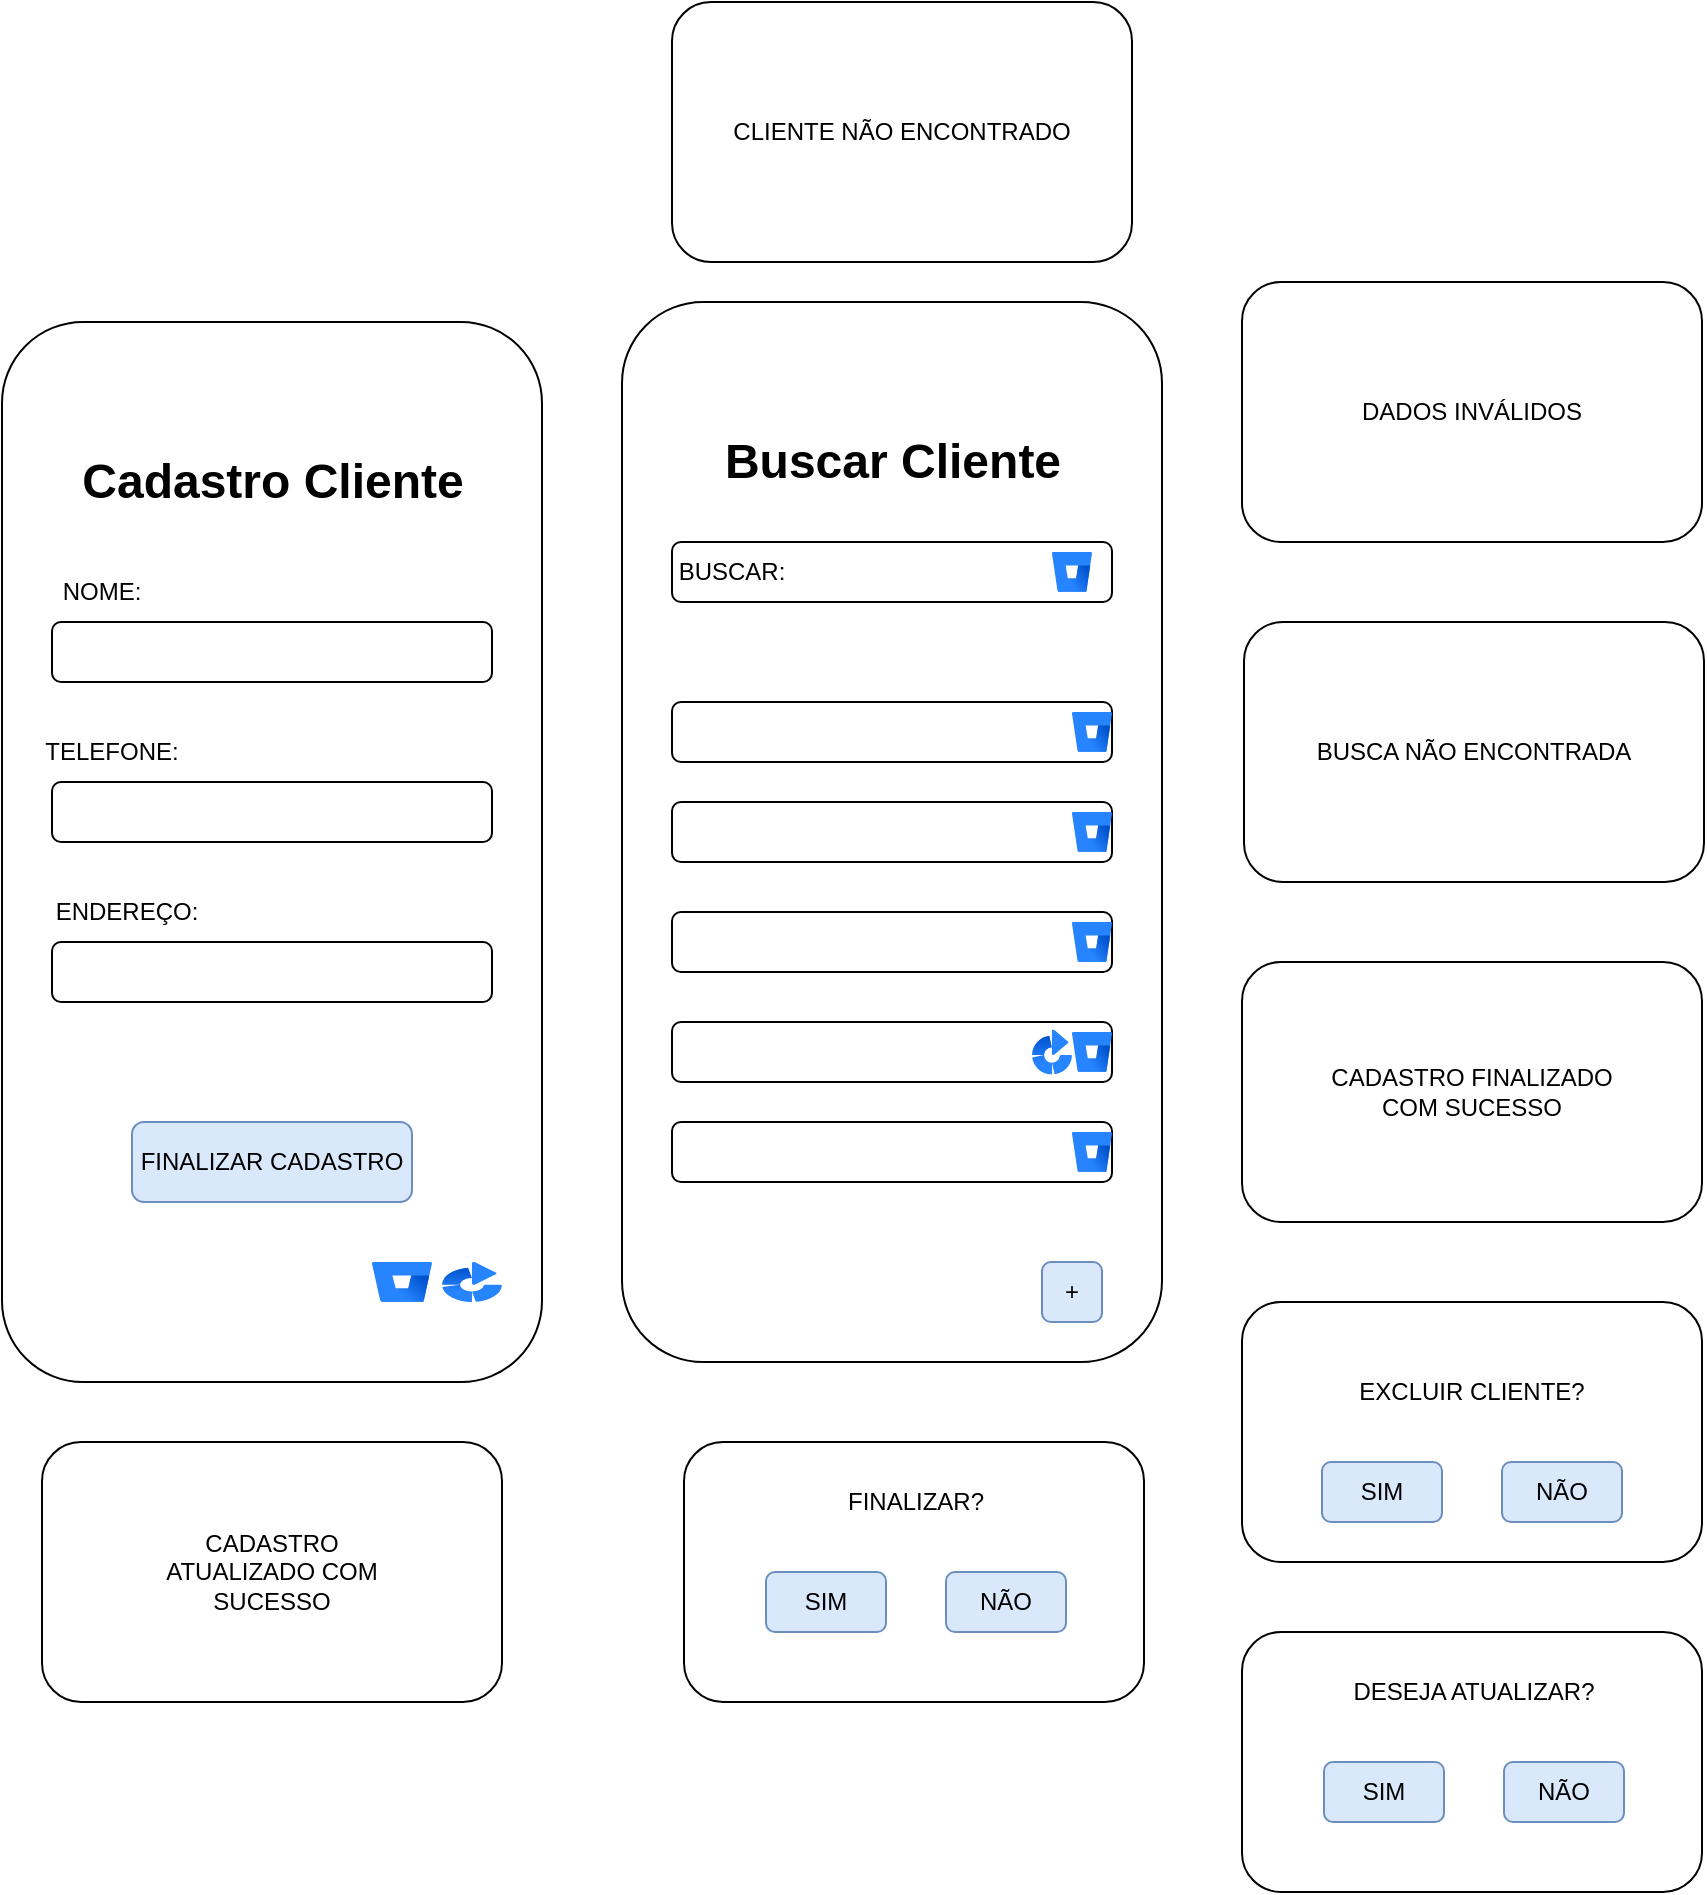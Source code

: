 <mxfile version="24.5.4" type="device" pages="10">
  <diagram name="Página-1" id="s15k9l_Zhzr2qFT0Oh6H">
    <mxGraphModel dx="1434" dy="772" grid="1" gridSize="10" guides="1" tooltips="1" connect="1" arrows="1" fold="1" page="1" pageScale="1" pageWidth="827" pageHeight="1169" math="0" shadow="0">
      <root>
        <mxCell id="0" />
        <mxCell id="1" parent="0" />
        <mxCell id="M37_4Lfnf5Lh7sAg5vJK-2" value="" style="rounded=1;whiteSpace=wrap;html=1;" parent="1" vertex="1">
          <mxGeometry x="460" y="290" width="270" height="530" as="geometry" />
        </mxCell>
        <mxCell id="M37_4Lfnf5Lh7sAg5vJK-3" value="Cadastro Cliente" style="text;strokeColor=none;fillColor=none;html=1;fontSize=24;fontStyle=1;verticalAlign=middle;align=center;" parent="1" vertex="1">
          <mxGeometry x="545" y="350" width="100" height="40" as="geometry" />
        </mxCell>
        <mxCell id="M37_4Lfnf5Lh7sAg5vJK-5" value="" style="rounded=1;whiteSpace=wrap;html=1;" parent="1" vertex="1">
          <mxGeometry x="485" y="440" width="220" height="30" as="geometry" />
        </mxCell>
        <mxCell id="M37_4Lfnf5Lh7sAg5vJK-6" value="" style="rounded=1;whiteSpace=wrap;html=1;" parent="1" vertex="1">
          <mxGeometry x="485" y="520" width="220" height="30" as="geometry" />
        </mxCell>
        <mxCell id="M37_4Lfnf5Lh7sAg5vJK-7" value="" style="rounded=1;whiteSpace=wrap;html=1;" parent="1" vertex="1">
          <mxGeometry x="485" y="600" width="220" height="30" as="geometry" />
        </mxCell>
        <mxCell id="M37_4Lfnf5Lh7sAg5vJK-8" value="NOME:" style="text;html=1;align=center;verticalAlign=middle;whiteSpace=wrap;rounded=0;" parent="1" vertex="1">
          <mxGeometry x="480" y="410" width="60" height="30" as="geometry" />
        </mxCell>
        <mxCell id="M37_4Lfnf5Lh7sAg5vJK-9" value="TELEFONE:" style="text;html=1;align=center;verticalAlign=middle;whiteSpace=wrap;rounded=0;" parent="1" vertex="1">
          <mxGeometry x="485" y="490" width="60" height="30" as="geometry" />
        </mxCell>
        <mxCell id="M37_4Lfnf5Lh7sAg5vJK-10" value="ENDEREÇO:" style="text;html=1;align=center;verticalAlign=middle;whiteSpace=wrap;rounded=0;" parent="1" vertex="1">
          <mxGeometry x="485" y="570" width="75" height="30" as="geometry" />
        </mxCell>
        <mxCell id="M37_4Lfnf5Lh7sAg5vJK-12" value="FINALIZAR CADASTRO" style="rounded=1;whiteSpace=wrap;html=1;fillColor=#dae8fc;strokeColor=#6c8ebf;" parent="1" vertex="1">
          <mxGeometry x="525" y="690" width="140" height="40" as="geometry" />
        </mxCell>
        <mxCell id="M37_4Lfnf5Lh7sAg5vJK-20" value="" style="rounded=1;whiteSpace=wrap;html=1;" parent="1" vertex="1">
          <mxGeometry x="1080" y="780" width="230" height="130" as="geometry" />
        </mxCell>
        <mxCell id="M37_4Lfnf5Lh7sAg5vJK-21" value="SIM" style="rounded=1;whiteSpace=wrap;html=1;fillColor=#dae8fc;strokeColor=#6c8ebf;" parent="1" vertex="1">
          <mxGeometry x="1120" y="860" width="60" height="30" as="geometry" />
        </mxCell>
        <mxCell id="M37_4Lfnf5Lh7sAg5vJK-22" value="NÃO" style="rounded=1;whiteSpace=wrap;html=1;fillColor=#dae8fc;strokeColor=#6c8ebf;" parent="1" vertex="1">
          <mxGeometry x="1210" y="860" width="60" height="30" as="geometry" />
        </mxCell>
        <mxCell id="M37_4Lfnf5Lh7sAg5vJK-23" value="EXCLUIR CLIENTE?" style="text;html=1;align=center;verticalAlign=middle;whiteSpace=wrap;rounded=0;" parent="1" vertex="1">
          <mxGeometry x="1130" y="810" width="130" height="30" as="geometry" />
        </mxCell>
        <mxCell id="M37_4Lfnf5Lh7sAg5vJK-24" value="" style="image;html=1;image=img/lib/atlassian/Bitbucket_Logo.svg;" parent="1" vertex="1">
          <mxGeometry x="645" y="760" width="30" height="20" as="geometry" />
        </mxCell>
        <mxCell id="M37_4Lfnf5Lh7sAg5vJK-25" value="" style="image;html=1;image=img/lib/atlassian/Bamboo_Logo.svg;" parent="1" vertex="1">
          <mxGeometry x="680" y="760" width="30" height="20" as="geometry" />
        </mxCell>
        <mxCell id="kazX1QDIwVCv0MkKkd7T-1" value="&lt;span style=&quot;color: rgba(0, 0, 0, 0); font-family: monospace; font-size: 0px; text-align: start; text-wrap: nowrap;&quot;&gt;%3CmxGraphModel%3E%3Croot%3E%3CmxCell%20id%3D%220%22%2F%3E%3CmxCell%20id%3D%221%22%20parent%3D%220%22%2F%3E%3CmxCell%20id%3D%222%22%20value%3D%22%22%20style%3D%22image%3Bhtml%3D1%3Bimage%3Dimg%2Flib%2Fatlassian%2FBitbucket_Logo.svg%3B%22%20vertex%3D%221%22%20parent%3D%221%22%3E%3CmxGeometry%20x%3D%22350%22%20y%3D%22730%22%20width%3D%2230%22%20height%3D%2225%22%20as%3D%22geometry%22%2F%3E%3C%2FmxCell%3E%3CmxCell%20id%3D%223%22%20value%3D%22%22%20style%3D%22image%3Bhtml%3D1%3Bimage%3Dimg%2Flib%2Fatlassian%2FBamboo_Logo.svg%3Bdirection%3Deast%3B%22%20vertex%3D%221%22%20parent%3D%221%22%3E%3CmxGeometry%20x%3D%22390%22%20y%3D%22727.5%22%20width%3D%2230%22%20height%3D%2230%22%20as%3D%22geometry%22%2F%3E%3C%2FmxCell%3E%3C%2Froot%3E%3C%2FmxGraphModel%3E&lt;/span&gt;&lt;span style=&quot;color: rgba(0, 0, 0, 0); font-family: monospace; font-size: 0px; text-align: start; text-wrap: nowrap;&quot;&gt;%3CmxGraphModel%3E%3Croot%3E%3CmxCell%20id%3D%220%22%2F%3E%3CmxCell%20id%3D%221%22%20parent%3D%220%22%2F%3E%3CmxCell%20id%3D%222%22%20value%3D%22%22%20style%3D%22image%3Bhtml%3D1%3Bimage%3Dimg%2Flib%2Fatlassian%2FBitbucket_Logo.svg%3B%22%20vertex%3D%221%22%20parent%3D%221%22%3E%3CmxGeometry%20x%3D%22350%22%20y%3D%22730%22%20width%3D%2230%22%20height%3D%2225%22%20as%3D%22geometry%22%2F%3E%3C%2FmxCell%3E%3CmxCell%20id%3D%223%22%20value%3D%22%22%20style%3D%22image%3Bhtml%3D1%3Bimage%3Dimg%2Flib%2Fatlassian%2FBamboo_Logo.svg%3Bdirection%3Deast%3B%22%20vertex%3D%221%22%20parent%3D%221%22%3E%3CmxGeometry%20x%3D%22390%22%20y%3D%22727.5%22%20width%3D%2230%22%20height%3D%2230%22%20as%3D%22geometry%22%2F%3E%3C%2FmxCell%3E%3C%2Froot%3E%3C%2FmxGraphModel%3E&lt;/span&gt;&lt;span style=&quot;color: rgba(0, 0, 0, 0); font-family: monospace; font-size: 0px; text-align: start; text-wrap: nowrap;&quot;&gt;%3CmxGraphModel%3E%3Croot%3E%3CmxCell%20id%3D%220%22%2F%3E%3CmxCell%20id%3D%221%22%20parent%3D%220%22%2F%3E%3CmxCell%20id%3D%222%22%20value%3D%22%22%20style%3D%22image%3Bhtml%3D1%3Bimage%3Dimg%2Flib%2Fatlassian%2FBitbucket_Logo.svg%3B%22%20vertex%3D%221%22%20parent%3D%221%22%3E%3CmxGeometry%20x%3D%22350%22%20y%3D%22730%22%20width%3D%2230%22%20height%3D%2225%22%20as%3D%22geometry%22%2F%3E%3C%2FmxCell%3E%3CmxCell%20id%3D%223%22%20value%3D%22%22%20style%3D%22image%3Bhtml%3D1%3Bimage%3Dimg%2Flib%2Fatlassian%2FBamboo_Logo.svg%3Bdirection%3Deast%3B%22%20vertex%3D%221%22%20parent%3D%221%22%3E%3CmxGeometry%20x%3D%22390%22%20y%3D%22727.5%22%20width%3D%2230%22%20height%3D%2230%22%20as%3D%22geometry%22%2F%3E%3C%2FmxCell%3E%3C%2Froot%3E%3C%2FmxGraphModel%3E&lt;/span&gt;&lt;span style=&quot;color: rgba(0, 0, 0, 0); font-family: monospace; font-size: 0px; text-align: start; text-wrap: nowrap;&quot;&gt;%3CmxGraphModel%3E%3Croot%3E%3CmxCell%20id%3D%220%22%2F%3E%3CmxCell%20id%3D%221%22%20parent%3D%220%22%2F%3E%3CmxCell%20id%3D%222%22%20value%3D%22%22%20style%3D%22image%3Bhtml%3D1%3Bimage%3Dimg%2Flib%2Fatlassian%2FBitbucket_Logo.svg%3B%22%20vertex%3D%221%22%20parent%3D%221%22%3E%3CmxGeometry%20x%3D%22350%22%20y%3D%22730%22%20width%3D%2230%22%20height%3D%2225%22%20as%3D%22geometry%22%2F%3E%3C%2FmxCell%3E%3CmxCell%20id%3D%223%22%20value%3D%22%22%20style%3D%22image%3Bhtml%3D1%3Bimage%3Dimg%2Flib%2Fatlassian%2FBamboo_Logo.svg%3Bdirection%3Deast%3B%22%20vertex%3D%221%22%20parent%3D%221%22%3E%3CmxGeometry%20x%3D%22390%22%20y%3D%22727.5%22%20width%3D%2230%22%20height%3D%2230%22%20as%3D%22geometry%22%2F%3E%3C%2FmxCell%3E%3C%2Froot%3E%3C%2FmxGraphModel%3E&lt;/span&gt;&lt;span style=&quot;color: rgba(0, 0, 0, 0); font-family: monospace; font-size: 0px; text-align: start; text-wrap: nowrap;&quot;&gt;%3CmxGraphModel%3E%3Croot%3E%3CmxCell%20id%3D%220%22%2F%3E%3CmxCell%20id%3D%221%22%20parent%3D%220%22%2F%3E%3CmxCell%20id%3D%222%22%20value%3D%22%22%20style%3D%22image%3Bhtml%3D1%3Bimage%3Dimg%2Flib%2Fatlassian%2FBitbucket_Logo.svg%3B%22%20vertex%3D%221%22%20parent%3D%221%22%3E%3CmxGeometry%20x%3D%22350%22%20y%3D%22730%22%20width%3D%2230%22%20height%3D%2225%22%20as%3D%22geometry%22%2F%3E%3C%2FmxCell%3E%3CmxCell%20id%3D%223%22%20value%3D%22%22%20style%3D%22image%3Bhtml%3D1%3Bimage%3Dimg%2Flib%2Fatlassian%2FBamboo_Logo.svg%3Bdirection%3Deast%3B%22%20vertex%3D%221%22%20parent%3D%221%22%3E%3CmxGeometry%20x%3D%22390%22%20y%3D%22727.5%22%20width%3D%2230%22%20height%3D%2230%22%20as%3D%22geometry%22%2F%3E%3C%2FmxCell%3E%3C%2Froot%3E%3C%2FmxGraphModel%3E&lt;/span&gt;&lt;span style=&quot;color: rgba(0, 0, 0, 0); font-family: monospace; font-size: 0px; text-align: start; text-wrap: nowrap;&quot;&gt;%3CmxGraphModel%3E%3Croot%3E%3CmxCell%20id%3D%220%22%2F%3E%3CmxCell%20id%3D%221%22%20parent%3D%220%22%2F%3E%3CmxCell%20id%3D%222%22%20value%3D%22%22%20style%3D%22image%3Bhtml%3D1%3Bimage%3Dimg%2Flib%2Fatlassian%2FBitbucket_Logo.svg%3B%22%20vertex%3D%221%22%20parent%3D%221%22%3E%3CmxGeometry%20x%3D%22350%22%20y%3D%22730%22%20width%3D%2230%22%20height%3D%2225%22%20as%3D%22geometry%22%2F%3E%3C%2FmxCell%3E%3CmxCell%20id%3D%223%22%20value%3D%22%22%20style%3D%22image%3Bhtml%3D1%3Bimage%3Dimg%2Flib%2Fatlassian%2FBamboo_Logo.svg%3Bdirection%3Deast%3B%22%20vertex%3D%221%22%20parent%3D%221%22%3E%3CmxGeometry%20x%3D%22390%22%20y%3D%22727.5%22%20width%3D%2230%22%20height%3D%2230%22%20as%3D%22geometry%22%2F%3E%3C%2FmxCell%3E%3C%2Froot%3E%3C%2FmxGraphModel%3E&lt;/span&gt;" style="rounded=1;whiteSpace=wrap;html=1;" parent="1" vertex="1">
          <mxGeometry x="770" y="280" width="270" height="530" as="geometry" />
        </mxCell>
        <mxCell id="kazX1QDIwVCv0MkKkd7T-2" value="Buscar Cliente" style="text;strokeColor=none;fillColor=none;html=1;fontSize=24;fontStyle=1;verticalAlign=middle;align=center;" parent="1" vertex="1">
          <mxGeometry x="855" y="340" width="100" height="40" as="geometry" />
        </mxCell>
        <mxCell id="kazX1QDIwVCv0MkKkd7T-3" value="" style="rounded=1;whiteSpace=wrap;html=1;" parent="1" vertex="1">
          <mxGeometry x="795" y="400" width="220" height="30" as="geometry" />
        </mxCell>
        <mxCell id="kazX1QDIwVCv0MkKkd7T-6" value="BUSCAR:" style="text;html=1;align=center;verticalAlign=middle;whiteSpace=wrap;rounded=0;" parent="1" vertex="1">
          <mxGeometry x="795" y="400" width="60" height="30" as="geometry" />
        </mxCell>
        <mxCell id="25LE6dbaFn81B8ubAGGL-1" value="" style="image;html=1;image=img/lib/atlassian/Bitbucket_Logo.svg;" parent="1" vertex="1">
          <mxGeometry x="985" y="405" width="20" height="20" as="geometry" />
        </mxCell>
        <mxCell id="SQ-aEje-uGo3sBci4YoU-2" value="" style="rounded=1;whiteSpace=wrap;html=1;" parent="1" vertex="1">
          <mxGeometry x="1080" y="610" width="230" height="130" as="geometry" />
        </mxCell>
        <mxCell id="SQ-aEje-uGo3sBci4YoU-5" value="CADASTRO FINALIZADO&lt;div&gt;COM SUCESSO&lt;/div&gt;" style="text;html=1;align=center;verticalAlign=middle;whiteSpace=wrap;rounded=0;" parent="1" vertex="1">
          <mxGeometry x="1120" y="640" width="150" height="70" as="geometry" />
        </mxCell>
        <mxCell id="SQ-aEje-uGo3sBci4YoU-6" value="" style="rounded=1;whiteSpace=wrap;html=1;" parent="1" vertex="1">
          <mxGeometry x="480" y="850" width="230" height="130" as="geometry" />
        </mxCell>
        <mxCell id="SQ-aEje-uGo3sBci4YoU-9" value="CADASTRO ATUALIZADO COM SUCESSO" style="text;html=1;align=center;verticalAlign=middle;whiteSpace=wrap;rounded=0;" parent="1" vertex="1">
          <mxGeometry x="530" y="885" width="130" height="60" as="geometry" />
        </mxCell>
        <mxCell id="SQ-aEje-uGo3sBci4YoU-10" value="BUSCA NÃO ENCONTRADA" style="rounded=1;whiteSpace=wrap;html=1;" parent="1" vertex="1">
          <mxGeometry x="1081" y="440" width="230" height="130" as="geometry" />
        </mxCell>
        <mxCell id="hU885zXfClzz_5IawSFI-3" value="" style="rounded=1;whiteSpace=wrap;html=1;" parent="1" vertex="1">
          <mxGeometry x="795" y="480" width="220" height="30" as="geometry" />
        </mxCell>
        <mxCell id="hU885zXfClzz_5IawSFI-4" value="" style="rounded=1;whiteSpace=wrap;html=1;" parent="1" vertex="1">
          <mxGeometry x="795" y="530" width="220" height="30" as="geometry" />
        </mxCell>
        <mxCell id="hU885zXfClzz_5IawSFI-5" value="" style="rounded=1;whiteSpace=wrap;html=1;" parent="1" vertex="1">
          <mxGeometry x="795" y="585" width="220" height="30" as="geometry" />
        </mxCell>
        <mxCell id="hU885zXfClzz_5IawSFI-6" value="" style="rounded=1;whiteSpace=wrap;html=1;" parent="1" vertex="1">
          <mxGeometry x="795" y="640" width="220" height="30" as="geometry" />
        </mxCell>
        <mxCell id="hU885zXfClzz_5IawSFI-7" value="" style="rounded=1;whiteSpace=wrap;html=1;" parent="1" vertex="1">
          <mxGeometry x="795" y="690" width="220" height="30" as="geometry" />
        </mxCell>
        <mxCell id="wBk-x7rJFVL2KyObpc7z-1" value="" style="image;html=1;image=img/lib/atlassian/Bitbucket_Logo.svg;" parent="1" vertex="1">
          <mxGeometry x="995" y="485" width="20" height="20" as="geometry" />
        </mxCell>
        <mxCell id="wBk-x7rJFVL2KyObpc7z-2" value="" style="image;html=1;image=img/lib/atlassian/Bitbucket_Logo.svg;" parent="1" vertex="1">
          <mxGeometry x="995" y="535" width="20" height="20" as="geometry" />
        </mxCell>
        <mxCell id="wBk-x7rJFVL2KyObpc7z-3" value="" style="image;html=1;image=img/lib/atlassian/Bitbucket_Logo.svg;" parent="1" vertex="1">
          <mxGeometry x="995" y="590" width="20" height="20" as="geometry" />
        </mxCell>
        <mxCell id="wBk-x7rJFVL2KyObpc7z-4" value="" style="image;html=1;image=img/lib/atlassian/Bitbucket_Logo.svg;" parent="1" vertex="1">
          <mxGeometry x="995" y="645" width="20" height="20" as="geometry" />
        </mxCell>
        <mxCell id="wBk-x7rJFVL2KyObpc7z-5" value="" style="image;html=1;image=img/lib/atlassian/Bitbucket_Logo.svg;" parent="1" vertex="1">
          <mxGeometry x="995" y="695" width="20" height="20" as="geometry" />
        </mxCell>
        <mxCell id="kdmCDpRf4ePI7tx16w1u-1" value="" style="image;html=1;image=img/lib/atlassian/Bamboo_Logo.svg;direction=east;" parent="1" vertex="1">
          <mxGeometry x="975" y="643.75" width="20" height="22.5" as="geometry" />
        </mxCell>
        <mxCell id="oWW36i8iL8bHDETCfAAh-1" value="+" style="rounded=1;whiteSpace=wrap;html=1;direction=south;fillColor=#dae8fc;strokeColor=#6c8ebf;" parent="1" vertex="1">
          <mxGeometry x="980" y="760" width="30" height="30" as="geometry" />
        </mxCell>
        <mxCell id="aem9yie5UUUl8ziKq0p4-1" value="DADOS INVÁLIDOS" style="rounded=1;whiteSpace=wrap;html=1;" parent="1" vertex="1">
          <mxGeometry x="1080" y="270" width="230" height="130" as="geometry" />
        </mxCell>
        <mxCell id="OAn2-d5KgryJIrHfY2t6-1" value="" style="rounded=1;whiteSpace=wrap;html=1;" parent="1" vertex="1">
          <mxGeometry x="801" y="850" width="230" height="130" as="geometry" />
        </mxCell>
        <mxCell id="OAn2-d5KgryJIrHfY2t6-2" value="SIM" style="rounded=1;whiteSpace=wrap;html=1;fillColor=#dae8fc;strokeColor=#6c8ebf;" parent="1" vertex="1">
          <mxGeometry x="842" y="915" width="60" height="30" as="geometry" />
        </mxCell>
        <mxCell id="OAn2-d5KgryJIrHfY2t6-3" value="NÃO" style="rounded=1;whiteSpace=wrap;html=1;fillColor=#dae8fc;strokeColor=#6c8ebf;" parent="1" vertex="1">
          <mxGeometry x="932" y="915" width="60" height="30" as="geometry" />
        </mxCell>
        <mxCell id="OAn2-d5KgryJIrHfY2t6-4" value="FINALIZAR?" style="text;html=1;align=center;verticalAlign=middle;whiteSpace=wrap;rounded=0;" parent="1" vertex="1">
          <mxGeometry x="842" y="865" width="150" height="30" as="geometry" />
        </mxCell>
        <mxCell id="Ed3CKFmxsrAusfTImalM-1" value="" style="rounded=1;whiteSpace=wrap;html=1;" parent="1" vertex="1">
          <mxGeometry x="1080" y="945" width="230" height="130" as="geometry" />
        </mxCell>
        <mxCell id="Ed3CKFmxsrAusfTImalM-2" value="SIM" style="rounded=1;whiteSpace=wrap;html=1;fillColor=#dae8fc;strokeColor=#6c8ebf;" parent="1" vertex="1">
          <mxGeometry x="1121" y="1010" width="60" height="30" as="geometry" />
        </mxCell>
        <mxCell id="Ed3CKFmxsrAusfTImalM-3" value="NÃO" style="rounded=1;whiteSpace=wrap;html=1;fillColor=#dae8fc;strokeColor=#6c8ebf;" parent="1" vertex="1">
          <mxGeometry x="1211" y="1010" width="60" height="30" as="geometry" />
        </mxCell>
        <mxCell id="Ed3CKFmxsrAusfTImalM-4" value="DESEJA ATUALIZAR?" style="text;html=1;align=center;verticalAlign=middle;whiteSpace=wrap;rounded=0;" parent="1" vertex="1">
          <mxGeometry x="1121" y="960" width="150" height="30" as="geometry" />
        </mxCell>
        <mxCell id="IUdhKtEjKvB3T4d9Fl-a-1" value="CLIENTE NÃO ENCONTRADO" style="rounded=1;whiteSpace=wrap;html=1;" parent="1" vertex="1">
          <mxGeometry x="795" y="130" width="230" height="130" as="geometry" />
        </mxCell>
      </root>
    </mxGraphModel>
  </diagram>
  <diagram id="IeWmozsvaNmjU-cDPaeW" name="Página-2">
    <mxGraphModel dx="1434" dy="782" grid="1" gridSize="10" guides="1" tooltips="1" connect="1" arrows="1" fold="1" page="1" pageScale="1" pageWidth="827" pageHeight="1169" math="0" shadow="0">
      <root>
        <mxCell id="0" />
        <mxCell id="1" parent="0" />
        <mxCell id="rznFFyfrfpz74ASjMZUM-1" value="" style="rounded=1;whiteSpace=wrap;html=1;" parent="1" vertex="1">
          <mxGeometry x="470" y="280" width="285" height="590" as="geometry" />
        </mxCell>
        <mxCell id="rznFFyfrfpz74ASjMZUM-2" value="Cadastro Pedido" style="text;strokeColor=none;fillColor=none;html=1;fontSize=24;fontStyle=1;verticalAlign=middle;align=center;" parent="1" vertex="1">
          <mxGeometry x="562.5" y="305" width="100" height="40" as="geometry" />
        </mxCell>
        <mxCell id="rznFFyfrfpz74ASjMZUM-3" value="" style="rounded=1;whiteSpace=wrap;html=1;" parent="1" vertex="1">
          <mxGeometry x="497.5" y="365" width="220" height="30" as="geometry" />
        </mxCell>
        <mxCell id="rznFFyfrfpz74ASjMZUM-4" value="" style="rounded=1;whiteSpace=wrap;html=1;" parent="1" vertex="1">
          <mxGeometry x="497.5" y="435" width="220" height="30" as="geometry" />
        </mxCell>
        <mxCell id="rznFFyfrfpz74ASjMZUM-5" value="" style="rounded=1;whiteSpace=wrap;html=1;" parent="1" vertex="1">
          <mxGeometry x="501.25" y="560" width="220" height="30" as="geometry" />
        </mxCell>
        <mxCell id="rznFFyfrfpz74ASjMZUM-6" value="NOME:" style="text;html=1;align=center;verticalAlign=middle;whiteSpace=wrap;rounded=0;" parent="1" vertex="1">
          <mxGeometry x="495" y="335" width="60" height="30" as="geometry" />
        </mxCell>
        <mxCell id="rznFFyfrfpz74ASjMZUM-7" value="UNIDADE:" style="text;html=1;align=center;verticalAlign=middle;whiteSpace=wrap;rounded=0;" parent="1" vertex="1">
          <mxGeometry x="493.75" y="405" width="80" height="30" as="geometry" />
        </mxCell>
        <mxCell id="rznFFyfrfpz74ASjMZUM-8" value="VALOR:" style="text;html=1;align=center;verticalAlign=middle;whiteSpace=wrap;rounded=0;" parent="1" vertex="1">
          <mxGeometry x="500" y="530" width="75" height="30" as="geometry" />
        </mxCell>
        <mxCell id="rznFFyfrfpz74ASjMZUM-9" value="FINALIZAR PEDIDO" style="rounded=1;whiteSpace=wrap;html=1;fillColor=#dae8fc;strokeColor=#6c8ebf;" parent="1" vertex="1">
          <mxGeometry x="501.25" y="785" width="140" height="40" as="geometry" />
        </mxCell>
        <mxCell id="rznFFyfrfpz74ASjMZUM-10" value="" style="image;html=1;image=img/lib/atlassian/Bitbucket_Logo.svg;" parent="1" vertex="1">
          <mxGeometry x="672.5" y="825" width="30" height="20" as="geometry" />
        </mxCell>
        <mxCell id="rznFFyfrfpz74ASjMZUM-11" value="" style="image;html=1;image=img/lib/atlassian/Bamboo_Logo.svg;" parent="1" vertex="1">
          <mxGeometry x="712.5" y="825" width="30" height="20" as="geometry" />
        </mxCell>
        <mxCell id="rznFFyfrfpz74ASjMZUM-12" value="" style="rounded=1;whiteSpace=wrap;html=1;" parent="1" vertex="1">
          <mxGeometry x="501.25" y="695" width="220" height="30" as="geometry" />
        </mxCell>
        <mxCell id="rznFFyfrfpz74ASjMZUM-13" value="" style="rounded=1;whiteSpace=wrap;html=1;" parent="1" vertex="1">
          <mxGeometry x="501.25" y="635" width="220" height="30" as="geometry" />
        </mxCell>
        <mxCell id="rznFFyfrfpz74ASjMZUM-14" value="DESCONTO:" style="text;html=1;align=center;verticalAlign=middle;whiteSpace=wrap;rounded=0;" parent="1" vertex="1">
          <mxGeometry x="503.75" y="602.5" width="70" height="25" as="geometry" />
        </mxCell>
        <mxCell id="rznFFyfrfpz74ASjMZUM-15" value="PRAZO:" style="text;html=1;align=center;verticalAlign=middle;whiteSpace=wrap;rounded=0;" parent="1" vertex="1">
          <mxGeometry x="495" y="665" width="75" height="30" as="geometry" />
        </mxCell>
        <mxCell id="rznFFyfrfpz74ASjMZUM-18" value="" style="rounded=1;whiteSpace=wrap;html=1;" parent="1" vertex="1">
          <mxGeometry x="629.5" y="745" width="116" height="30" as="geometry" />
        </mxCell>
        <mxCell id="rznFFyfrfpz74ASjMZUM-19" value="TOTAL:" style="text;html=1;align=center;verticalAlign=middle;whiteSpace=wrap;rounded=0;" parent="1" vertex="1">
          <mxGeometry x="571.25" y="745" width="60" height="30" as="geometry" />
        </mxCell>
        <mxCell id="WNhTPhS3gDORj-w7lT_T-1" value="" style="rounded=1;whiteSpace=wrap;html=1;" parent="1" vertex="1">
          <mxGeometry x="475" y="100" width="230" height="130" as="geometry" />
        </mxCell>
        <mxCell id="WNhTPhS3gDORj-w7lT_T-2" value="SIM" style="rounded=1;whiteSpace=wrap;html=1;fillColor=#dae8fc;strokeColor=#6c8ebf;" parent="1" vertex="1">
          <mxGeometry x="515" y="170" width="60" height="30" as="geometry" />
        </mxCell>
        <mxCell id="WNhTPhS3gDORj-w7lT_T-3" value="NÃO" style="rounded=1;whiteSpace=wrap;html=1;fillColor=#dae8fc;strokeColor=#6c8ebf;" parent="1" vertex="1">
          <mxGeometry x="605" y="170" width="60" height="30" as="geometry" />
        </mxCell>
        <mxCell id="WNhTPhS3gDORj-w7lT_T-4" value="EXCLUIR PEDIDO?" style="text;html=1;align=center;verticalAlign=middle;whiteSpace=wrap;rounded=0;" parent="1" vertex="1">
          <mxGeometry x="525" y="120" width="130" height="30" as="geometry" />
        </mxCell>
        <mxCell id="XvgYV5YqysBo_l5KHe-P-1" value="&lt;span style=&quot;color: rgba(0, 0, 0, 0); font-family: monospace; font-size: 0px; text-align: start; text-wrap: nowrap;&quot;&gt;%3CmxGraphModel%3E%3Croot%3E%3CmxCell%20id%3D%220%22%2F%3E%3CmxCell%20id%3D%221%22%20parent%3D%220%22%2F%3E%3CmxCell%20id%3D%222%22%20value%3D%22%22%20style%3D%22image%3Bhtml%3D1%3Bimage%3Dimg%2Flib%2Fatlassian%2FBitbucket_Logo.svg%3B%22%20vertex%3D%221%22%20parent%3D%221%22%3E%3CmxGeometry%20x%3D%22350%22%20y%3D%22730%22%20width%3D%2230%22%20height%3D%2225%22%20as%3D%22geometry%22%2F%3E%3C%2FmxCell%3E%3CmxCell%20id%3D%223%22%20value%3D%22%22%20style%3D%22image%3Bhtml%3D1%3Bimage%3Dimg%2Flib%2Fatlassian%2FBamboo_Logo.svg%3Bdirection%3Deast%3B%22%20vertex%3D%221%22%20parent%3D%221%22%3E%3CmxGeometry%20x%3D%22390%22%20y%3D%22727.5%22%20width%3D%2230%22%20height%3D%2230%22%20as%3D%22geometry%22%2F%3E%3C%2FmxCell%3E%3C%2Froot%3E%3C%2FmxGraphModel%3E&lt;/span&gt;" style="rounded=1;whiteSpace=wrap;html=1;" parent="1" vertex="1">
          <mxGeometry x="810" y="275" width="270" height="580" as="geometry" />
        </mxCell>
        <mxCell id="XvgYV5YqysBo_l5KHe-P-2" value="Buscar Pedido" style="text;strokeColor=none;fillColor=none;html=1;fontSize=24;fontStyle=1;verticalAlign=middle;align=center;" parent="1" vertex="1">
          <mxGeometry x="895" y="320" width="100" height="30" as="geometry" />
        </mxCell>
        <mxCell id="XvgYV5YqysBo_l5KHe-P-3" value="" style="rounded=1;whiteSpace=wrap;html=1;" parent="1" vertex="1">
          <mxGeometry x="835" y="400" width="220" height="30" as="geometry" />
        </mxCell>
        <mxCell id="XvgYV5YqysBo_l5KHe-P-4" value="BUSCAR:" style="text;html=1;align=center;verticalAlign=middle;whiteSpace=wrap;rounded=0;" parent="1" vertex="1">
          <mxGeometry x="835" y="400" width="60" height="30" as="geometry" />
        </mxCell>
        <mxCell id="YMhkOfaubWDJnwqqc8HG-1" value="" style="image;html=1;image=img/lib/atlassian/Bitbucket_Logo.svg;" parent="1" vertex="1">
          <mxGeometry x="1030" y="405" width="20" height="20" as="geometry" />
        </mxCell>
        <mxCell id="dqhsHitObEtuEhhS1OwR-1" value="" style="rounded=1;whiteSpace=wrap;html=1;" parent="1" vertex="1">
          <mxGeometry x="200" y="250" width="230" height="130" as="geometry" />
        </mxCell>
        <mxCell id="dqhsHitObEtuEhhS1OwR-2" value="CADASTRO FINALIZADO&lt;div&gt;COM SUCESSO&lt;/div&gt;" style="text;html=1;align=center;verticalAlign=middle;whiteSpace=wrap;rounded=0;" parent="1" vertex="1">
          <mxGeometry x="240" y="280" width="150" height="70" as="geometry" />
        </mxCell>
        <mxCell id="jpIlya3iHAvDLTz220rX-1" value="" style="rounded=1;whiteSpace=wrap;html=1;" parent="1" vertex="1">
          <mxGeometry x="475" y="920" width="230" height="130" as="geometry" />
        </mxCell>
        <mxCell id="jpIlya3iHAvDLTz220rX-2" value="CADASTRO ATUALIZADO COM SUCESSO" style="text;html=1;align=center;verticalAlign=middle;whiteSpace=wrap;rounded=0;" parent="1" vertex="1">
          <mxGeometry x="525" y="955" width="130" height="60" as="geometry" />
        </mxCell>
        <mxCell id="ieLEyWmdQtdVWxqMAUfQ-1" value="BUSCA NÃO ENCONTRADA" style="rounded=1;whiteSpace=wrap;html=1;" parent="1" vertex="1">
          <mxGeometry x="1120" y="450" width="230" height="130" as="geometry" />
        </mxCell>
        <mxCell id="KwN2gV3OnmzgfmHFuon9-1" value="" style="rounded=1;whiteSpace=wrap;html=1;" parent="1" vertex="1">
          <mxGeometry x="835" y="500" width="220" height="30" as="geometry" />
        </mxCell>
        <mxCell id="KwN2gV3OnmzgfmHFuon9-2" value="" style="rounded=1;whiteSpace=wrap;html=1;" parent="1" vertex="1">
          <mxGeometry x="835" y="550" width="220" height="30" as="geometry" />
        </mxCell>
        <mxCell id="KwN2gV3OnmzgfmHFuon9-3" value="" style="rounded=1;whiteSpace=wrap;html=1;" parent="1" vertex="1">
          <mxGeometry x="835" y="600" width="220" height="30" as="geometry" />
        </mxCell>
        <mxCell id="KwN2gV3OnmzgfmHFuon9-4" value="" style="rounded=1;whiteSpace=wrap;html=1;" parent="1" vertex="1">
          <mxGeometry x="835" y="650" width="220" height="30" as="geometry" />
        </mxCell>
        <mxCell id="KwN2gV3OnmzgfmHFuon9-5" value="" style="rounded=1;whiteSpace=wrap;html=1;" parent="1" vertex="1">
          <mxGeometry x="835" y="700" width="220" height="30" as="geometry" />
        </mxCell>
        <mxCell id="KwN2gV3OnmzgfmHFuon9-6" value="" style="rounded=1;whiteSpace=wrap;html=1;" parent="1" vertex="1">
          <mxGeometry x="835" y="750" width="220" height="30" as="geometry" />
        </mxCell>
        <mxCell id="F63qlFviSydXmbxmkPUe-3" style="edgeStyle=orthogonalEdgeStyle;rounded=0;orthogonalLoop=1;jettySize=auto;html=1;entryX=0;entryY=0.75;entryDx=0;entryDy=0;" parent="1" source="F63qlFviSydXmbxmkPUe-1" target="F63qlFviSydXmbxmkPUe-2" edge="1">
          <mxGeometry relative="1" as="geometry" />
        </mxCell>
        <mxCell id="F63qlFviSydXmbxmkPUe-1" value="" style="image;html=1;image=img/lib/atlassian/Bitbucket_Logo.svg;" parent="1" vertex="1">
          <mxGeometry x="1035" y="605" width="20" height="20" as="geometry" />
        </mxCell>
        <mxCell id="F63qlFviSydXmbxmkPUe-2" value="Lixo e atualizar em todas as caixas&amp;nbsp;" style="text;html=1;align=center;verticalAlign=middle;whiteSpace=wrap;rounded=0;" parent="1" vertex="1">
          <mxGeometry x="1140" y="680" width="60" height="30" as="geometry" />
        </mxCell>
        <mxCell id="h0Av1g1EdnTNLImYE0Jp-1" value="" style="image;html=1;image=img/lib/atlassian/Bamboo_Logo.svg;direction=east;" parent="1" vertex="1">
          <mxGeometry x="1010" y="603.75" width="20" height="22.5" as="geometry" />
        </mxCell>
        <mxCell id="5iPDuUEHYLRLyC5F-rJZ-1" value="+" style="rounded=1;whiteSpace=wrap;html=1;direction=south;fillColor=#dae8fc;strokeColor=#6c8ebf;" parent="1" vertex="1">
          <mxGeometry x="1020" y="800" width="30" height="30" as="geometry" />
        </mxCell>
        <mxCell id="Hvho1RofYwVn9F5Uredo-1" value="" style="rounded=1;whiteSpace=wrap;html=1;" parent="1" vertex="1">
          <mxGeometry x="500" y="500" width="220" height="30" as="geometry" />
        </mxCell>
        <mxCell id="Hvho1RofYwVn9F5Uredo-2" value="PRODUTO:" style="text;html=1;align=center;verticalAlign=middle;whiteSpace=wrap;rounded=0;" parent="1" vertex="1">
          <mxGeometry x="501.25" y="475" width="60" height="30" as="geometry" />
        </mxCell>
        <mxCell id="SaRbrt8lJPBxPBUDrIZR-1" value="DADOS INVÁLIDOS" style="rounded=1;whiteSpace=wrap;html=1;" parent="1" vertex="1">
          <mxGeometry x="1126" y="280" width="230" height="130" as="geometry" />
        </mxCell>
        <mxCell id="9j7pCMeXf4yCXYudnPGj-1" value="" style="rounded=1;whiteSpace=wrap;html=1;" parent="1" vertex="1">
          <mxGeometry x="822" y="910" width="230" height="130" as="geometry" />
        </mxCell>
        <mxCell id="9j7pCMeXf4yCXYudnPGj-2" value="SIM" style="rounded=1;whiteSpace=wrap;html=1;fillColor=#dae8fc;strokeColor=#6c8ebf;" parent="1" vertex="1">
          <mxGeometry x="862" y="985" width="60" height="30" as="geometry" />
        </mxCell>
        <mxCell id="9j7pCMeXf4yCXYudnPGj-3" value="NÃO" style="rounded=1;whiteSpace=wrap;html=1;fillColor=#dae8fc;strokeColor=#6c8ebf;" parent="1" vertex="1">
          <mxGeometry x="952" y="985" width="60" height="30" as="geometry" />
        </mxCell>
        <mxCell id="9j7pCMeXf4yCXYudnPGj-4" value="FINALIZAR?" style="text;html=1;align=center;verticalAlign=middle;whiteSpace=wrap;rounded=0;" parent="1" vertex="1">
          <mxGeometry x="862" y="935" width="150" height="30" as="geometry" />
        </mxCell>
        <mxCell id="whmHN4l0qolrLqbzIr8F-1" value="" style="rounded=1;whiteSpace=wrap;html=1;" parent="1" vertex="1">
          <mxGeometry x="1126" y="900" width="230" height="130" as="geometry" />
        </mxCell>
        <mxCell id="whmHN4l0qolrLqbzIr8F-2" value="SIM" style="rounded=1;whiteSpace=wrap;html=1;fillColor=#dae8fc;strokeColor=#6c8ebf;" parent="1" vertex="1">
          <mxGeometry x="1166" y="975" width="60" height="30" as="geometry" />
        </mxCell>
        <mxCell id="whmHN4l0qolrLqbzIr8F-3" value="NÃO" style="rounded=1;whiteSpace=wrap;html=1;fillColor=#dae8fc;strokeColor=#6c8ebf;" parent="1" vertex="1">
          <mxGeometry x="1256" y="975" width="60" height="30" as="geometry" />
        </mxCell>
        <mxCell id="whmHN4l0qolrLqbzIr8F-4" value="DESEJA ATUALIZAR?" style="text;html=1;align=center;verticalAlign=middle;whiteSpace=wrap;rounded=0;" parent="1" vertex="1">
          <mxGeometry x="1166" y="925" width="150" height="30" as="geometry" />
        </mxCell>
        <mxCell id="6IHEnd8C2UXfAZtWLiyg-1" value="" style="rounded=1;whiteSpace=wrap;html=1;fillColor=#dae8fc;strokeColor=#6c8ebf;" parent="1" vertex="1">
          <mxGeometry x="681.25" y="435" width="40" height="30" as="geometry" />
        </mxCell>
        <mxCell id="6IHEnd8C2UXfAZtWLiyg-2" value="" style="html=1;shadow=0;dashed=0;align=center;verticalAlign=middle;shape=mxgraph.arrows2.arrow;dy=0.6;dx=40;direction=south;notch=0;" parent="1" vertex="1">
          <mxGeometry x="691.25" y="442.25" width="20" height="18" as="geometry" />
        </mxCell>
        <mxCell id="BRuVkSDAWGW5RmVSYFml-1" value="CLIENTE NÃO ENCONTRADO" style="rounded=1;whiteSpace=wrap;html=1;" parent="1" vertex="1">
          <mxGeometry x="795" y="130" width="230" height="130" as="geometry" />
        </mxCell>
      </root>
    </mxGraphModel>
  </diagram>
  <diagram id="T_9RPqcWAjH2Ph0pimZp" name="Página-3">
    <mxGraphModel dx="2261" dy="772" grid="1" gridSize="10" guides="1" tooltips="1" connect="1" arrows="1" fold="1" page="1" pageScale="1" pageWidth="827" pageHeight="1169" math="0" shadow="0">
      <root>
        <mxCell id="0" />
        <mxCell id="1" parent="0" />
        <mxCell id="jjlXJFwDT1z-txKEtjvN-2" value="" style="rounded=1;whiteSpace=wrap;html=1;" parent="1" vertex="1">
          <mxGeometry x="164" y="235" width="270" height="580" as="geometry" />
        </mxCell>
        <mxCell id="DulQrh6iSnX62Ko1CA_G-1" value="" style="rounded=1;whiteSpace=wrap;html=1;" parent="1" vertex="1">
          <mxGeometry x="-170" y="235" width="270" height="580" as="geometry" />
        </mxCell>
        <mxCell id="DulQrh6iSnX62Ko1CA_G-2" value="Cadastro Fornecedor" style="text;strokeColor=none;fillColor=none;html=1;fontSize=24;fontStyle=1;verticalAlign=middle;align=center;" parent="1" vertex="1">
          <mxGeometry x="250" y="255" width="100" height="40" as="geometry" />
        </mxCell>
        <mxCell id="DulQrh6iSnX62Ko1CA_G-3" value="" style="rounded=1;whiteSpace=wrap;html=1;" parent="1" vertex="1">
          <mxGeometry x="190" y="325" width="220" height="30" as="geometry" />
        </mxCell>
        <mxCell id="DulQrh6iSnX62Ko1CA_G-4" value="" style="rounded=1;whiteSpace=wrap;html=1;" parent="1" vertex="1">
          <mxGeometry x="190" y="395" width="220" height="30" as="geometry" />
        </mxCell>
        <mxCell id="DulQrh6iSnX62Ko1CA_G-6" value="NOME:" style="text;html=1;align=center;verticalAlign=middle;whiteSpace=wrap;rounded=0;" parent="1" vertex="1">
          <mxGeometry x="190" y="295" width="60" height="30" as="geometry" />
        </mxCell>
        <mxCell id="DulQrh6iSnX62Ko1CA_G-7" value="TELEFONE:" style="text;html=1;align=center;verticalAlign=middle;whiteSpace=wrap;rounded=0;" parent="1" vertex="1">
          <mxGeometry x="190" y="365" width="60" height="30" as="geometry" />
        </mxCell>
        <mxCell id="DulQrh6iSnX62Ko1CA_G-9" value="FINALIZAR CADASTRO" style="rounded=1;whiteSpace=wrap;html=1;fillColor=#dae8fc;strokeColor=#6c8ebf;" parent="1" vertex="1">
          <mxGeometry x="234" y="695" width="140" height="40" as="geometry" />
        </mxCell>
        <mxCell id="DulQrh6iSnX62Ko1CA_G-10" value="" style="image;html=1;image=img/lib/atlassian/Bitbucket_Logo.svg;" parent="1" vertex="1">
          <mxGeometry x="345" y="1320" width="30" height="20" as="geometry" />
        </mxCell>
        <mxCell id="DulQrh6iSnX62Ko1CA_G-11" value="" style="image;html=1;image=img/lib/atlassian/Bamboo_Logo.svg;" parent="1" vertex="1">
          <mxGeometry x="380" y="1320" width="30" height="20" as="geometry" />
        </mxCell>
        <mxCell id="v8uQu-3zUORkIjpccV5L-2" value="Buscar Fornecedor" style="text;strokeColor=none;fillColor=none;html=1;fontSize=24;fontStyle=1;verticalAlign=middle;align=center;" parent="1" vertex="1">
          <mxGeometry x="-85" y="275" width="100" height="30" as="geometry" />
        </mxCell>
        <mxCell id="v8uQu-3zUORkIjpccV5L-3" value="&lt;span style=&quot;color: rgba(0, 0, 0, 0); font-family: monospace; font-size: 0px; text-align: start; text-wrap: nowrap;&quot;&gt;%3CmxGraphModel%3E%3Croot%3E%3CmxCell%20id%3D%220%22%2F%3E%3CmxCell%20id%3D%221%22%20parent%3D%220%22%2F%3E%3CmxCell%20id%3D%222%22%20value%3D%22%22%20style%3D%22rounded%3D1%3BwhiteSpace%3Dwrap%3Bhtml%3D1%3B%22%20vertex%3D%221%22%20parent%3D%221%22%3E%3CmxGeometry%20x%3D%22-145%22%20y%3D%22365%22%20width%3D%22220%22%20height%3D%2230%22%20as%3D%22geometry%22%2F%3E%3C%2FmxCell%3E%3C%2Froot%3E%3C%2FmxGraphModel%3E&lt;/span&gt;" style="rounded=1;whiteSpace=wrap;html=1;" parent="1" vertex="1">
          <mxGeometry x="-145" y="335" width="220" height="30" as="geometry" />
        </mxCell>
        <mxCell id="v8uQu-3zUORkIjpccV5L-4" value="BUSCAR:" style="text;html=1;align=center;verticalAlign=middle;whiteSpace=wrap;rounded=0;" parent="1" vertex="1">
          <mxGeometry x="-145" y="335" width="60" height="30" as="geometry" />
        </mxCell>
        <mxCell id="ahq5J7V2fbRuykFfYKEB-1" value="" style="rounded=1;whiteSpace=wrap;html=1;" parent="1" vertex="1">
          <mxGeometry x="190" y="50" width="230" height="130" as="geometry" />
        </mxCell>
        <mxCell id="ahq5J7V2fbRuykFfYKEB-2" value="SIM" style="rounded=1;whiteSpace=wrap;html=1;fillColor=#dae8fc;strokeColor=#6c8ebf;" parent="1" vertex="1">
          <mxGeometry x="230" y="130" width="60" height="30" as="geometry" />
        </mxCell>
        <mxCell id="ahq5J7V2fbRuykFfYKEB-3" value="NÃO" style="rounded=1;whiteSpace=wrap;html=1;fillColor=#dae8fc;strokeColor=#6c8ebf;" parent="1" vertex="1">
          <mxGeometry x="320" y="130" width="60" height="30" as="geometry" />
        </mxCell>
        <mxCell id="ahq5J7V2fbRuykFfYKEB-4" value="EXCLUIR FORNECEDOR?" style="text;html=1;align=center;verticalAlign=middle;whiteSpace=wrap;rounded=0;" parent="1" vertex="1">
          <mxGeometry x="230" y="80" width="150" height="30" as="geometry" />
        </mxCell>
        <mxCell id="QGXwvulqao3rXOayL9PC-1" value="" style="image;html=1;image=img/lib/atlassian/Bitbucket_Logo.svg;" parent="1" vertex="1">
          <mxGeometry x="350" y="755" width="30" height="25" as="geometry" />
        </mxCell>
        <mxCell id="QGXwvulqao3rXOayL9PC-2" value="" style="image;html=1;image=img/lib/atlassian/Bamboo_Logo.svg;direction=east;" parent="1" vertex="1">
          <mxGeometry x="390" y="750" width="30" height="30" as="geometry" />
        </mxCell>
        <mxCell id="kcRjGsUdbSICrDa75THA-1" value="" style="rounded=1;whiteSpace=wrap;html=1;" parent="1" vertex="1">
          <mxGeometry x="189" y="610" width="191" height="32.5" as="geometry" />
        </mxCell>
        <mxCell id="UAl9D1Pjvff6qHfM3iNf-1" value="" style="image;html=1;image=img/lib/atlassian/Bitbucket_Logo.svg;" parent="1" vertex="1">
          <mxGeometry x="50" y="340" width="20" height="20" as="geometry" />
        </mxCell>
        <mxCell id="VmB-2lTo6iU5WXiPdjb7-1" value="MATÉRIA PRIMA" style="text;html=1;align=center;verticalAlign=middle;whiteSpace=wrap;rounded=0;" parent="1" vertex="1">
          <mxGeometry x="211.5" y="435" width="175" height="80" as="geometry" />
        </mxCell>
        <mxCell id="VmB-2lTo6iU5WXiPdjb7-3" value="" style="rounded=1;whiteSpace=wrap;html=1;" parent="1" vertex="1">
          <mxGeometry x="189" y="552.5" width="220" height="30" as="geometry" />
        </mxCell>
        <mxCell id="VmB-2lTo6iU5WXiPdjb7-6" value="PRODUTO:" style="text;html=1;align=center;verticalAlign=middle;whiteSpace=wrap;rounded=0;" parent="1" vertex="1">
          <mxGeometry x="200" y="552.5" width="60" height="30" as="geometry" />
        </mxCell>
        <mxCell id="VmB-2lTo6iU5WXiPdjb7-10" value="UNIDADE:" style="text;html=1;align=center;verticalAlign=middle;whiteSpace=wrap;rounded=0;" parent="1" vertex="1">
          <mxGeometry x="200" y="611.25" width="60" height="30" as="geometry" />
        </mxCell>
        <mxCell id="nO5CGOe8G2f_gbxKPYgh-1" value="" style="rounded=1;whiteSpace=wrap;html=1;" parent="1" vertex="1">
          <mxGeometry x="-130" y="860" width="230" height="130" as="geometry" />
        </mxCell>
        <mxCell id="nO5CGOe8G2f_gbxKPYgh-2" value="CADASTRO FINALIZADO&lt;div&gt;COM SUCESSO&lt;/div&gt;" style="text;html=1;align=center;verticalAlign=middle;whiteSpace=wrap;rounded=0;" parent="1" vertex="1">
          <mxGeometry x="-90" y="890" width="150" height="70" as="geometry" />
        </mxCell>
        <mxCell id="lMSc0eIS99u76nBLrm7t-1" value="" style="rounded=1;whiteSpace=wrap;html=1;" parent="1" vertex="1">
          <mxGeometry x="184" y="870" width="230" height="130" as="geometry" />
        </mxCell>
        <mxCell id="lMSc0eIS99u76nBLrm7t-2" value="CADASTRO ATUALIZADO COM SUCESSO" style="text;html=1;align=center;verticalAlign=middle;whiteSpace=wrap;rounded=0;" parent="1" vertex="1">
          <mxGeometry x="234" y="905" width="130" height="60" as="geometry" />
        </mxCell>
        <mxCell id="lVST1tkg-TZDFEfXhpqE-1" value="BUSCA NÃO ENCONTRADA" style="rounded=1;whiteSpace=wrap;html=1;" parent="1" vertex="1">
          <mxGeometry x="520" y="620" width="230" height="130" as="geometry" />
        </mxCell>
        <mxCell id="MvkIsI1gG_OiW6tT0UEz-6" style="edgeStyle=orthogonalEdgeStyle;rounded=0;orthogonalLoop=1;jettySize=auto;html=1;" parent="1" source="vs6oN4AyzxGlLTS6po5g-7" target="MvkIsI1gG_OiW6tT0UEz-1" edge="1">
          <mxGeometry relative="1" as="geometry">
            <Array as="points">
              <mxPoint x="470" y="510" />
              <mxPoint x="470" y="958" />
            </Array>
          </mxGeometry>
        </mxCell>
        <mxCell id="vs6oN4AyzxGlLTS6po5g-7" value="+" style="rounded=1;whiteSpace=wrap;html=1;direction=south;fillColor=#dae8fc;strokeColor=#6c8ebf;" parent="1" vertex="1">
          <mxGeometry x="380" y="495" width="30" height="30" as="geometry" />
        </mxCell>
        <mxCell id="vs6oN4AyzxGlLTS6po5g-11" value="&lt;span style=&quot;color: rgba(0, 0, 0, 0); font-family: monospace; font-size: 0px; text-align: start; text-wrap: nowrap;&quot;&gt;%3CmxGraphModel%3E%3Croot%3E%3CmxCell%20id%3D%220%22%2F%3E%3CmxCell%20id%3D%221%22%20parent%3D%220%22%2F%3E%3CmxCell%20id%3D%222%22%20value%3D%22%22%20style%3D%22rounded%3D1%3BwhiteSpace%3Dwrap%3Bhtml%3D1%3B%22%20vertex%3D%221%22%20parent%3D%221%22%3E%3CmxGeometry%20x%3D%22-145%22%20y%3D%22365%22%20width%3D%22220%22%20height%3D%2230%22%20as%3D%22geometry%22%2F%3E%3C%2FmxCell%3E%3C%2Froot%3E%3C%2FmxGraphModel%3E&lt;/span&gt;" style="rounded=1;whiteSpace=wrap;html=1;" parent="1" vertex="1">
          <mxGeometry x="-145" y="420" width="220" height="30" as="geometry" />
        </mxCell>
        <mxCell id="vs6oN4AyzxGlLTS6po5g-12" value="&lt;span style=&quot;color: rgba(0, 0, 0, 0); font-family: monospace; font-size: 0px; text-align: start; text-wrap: nowrap;&quot;&gt;%3CmxGraphModel%3E%3Croot%3E%3CmxCell%20id%3D%220%22%2F%3E%3CmxCell%20id%3D%221%22%20parent%3D%220%22%2F%3E%3CmxCell%20id%3D%222%22%20value%3D%22%22%20style%3D%22rounded%3D1%3BwhiteSpace%3Dwrap%3Bhtml%3D1%3B%22%20vertex%3D%221%22%20parent%3D%221%22%3E%3CmxGeometry%20x%3D%22-145%22%20y%3D%22365%22%20width%3D%22220%22%20height%3D%2230%22%20as%3D%22geometry%22%2F%3E%3C%2FmxCell%3E%3C%2Froot%3E%3C%2FmxGraphModel%3E&lt;/span&gt;" style="rounded=1;whiteSpace=wrap;html=1;" parent="1" vertex="1">
          <mxGeometry x="-145" y="470" width="220" height="30" as="geometry" />
        </mxCell>
        <mxCell id="vs6oN4AyzxGlLTS6po5g-13" value="&lt;span style=&quot;color: rgba(0, 0, 0, 0); font-family: monospace; font-size: 0px; text-align: start; text-wrap: nowrap;&quot;&gt;%3CmxGraphModel%3E%3Croot%3E%3CmxCell%20id%3D%220%22%2F%3E%3CmxCell%20id%3D%221%22%20parent%3D%220%22%2F%3E%3CmxCell%20id%3D%222%22%20value%3D%22%22%20style%3D%22rounded%3D1%3BwhiteSpace%3Dwrap%3Bhtml%3D1%3B%22%20vertex%3D%221%22%20parent%3D%221%22%3E%3CmxGeometry%20x%3D%22-145%22%20y%3D%22365%22%20width%3D%22220%22%20height%3D%2230%22%20as%3D%22geometry%22%2F%3E%3C%2FmxCell%3E%3C%2Froot%3E%3C%2FmxGraphModel%3E&lt;/span&gt;" style="rounded=1;whiteSpace=wrap;html=1;" parent="1" vertex="1">
          <mxGeometry x="-145" y="525" width="220" height="30" as="geometry" />
        </mxCell>
        <mxCell id="vs6oN4AyzxGlLTS6po5g-14" value="&lt;span style=&quot;color: rgba(0, 0, 0, 0); font-family: monospace; font-size: 0px; text-align: start; text-wrap: nowrap;&quot;&gt;%3CmxGraphModel%3E%3Croot%3E%3CmxCell%20id%3D%220%22%2F%3E%3CmxCell%20id%3D%221%22%20parent%3D%220%22%2F%3E%3CmxCell%20id%3D%222%22%20value%3D%22%22%20style%3D%22rounded%3D1%3BwhiteSpace%3Dwrap%3Bhtml%3D1%3B%22%20vertex%3D%221%22%20parent%3D%221%22%3E%3CmxGeometry%20x%3D%22-145%22%20y%3D%22365%22%20width%3D%22220%22%20height%3D%2230%22%20as%3D%22geometry%22%2F%3E%3C%2FmxCell%3E%3C%2Froot%3E%3C%2FmxGraphModel%3E&lt;/span&gt;" style="rounded=1;whiteSpace=wrap;html=1;" parent="1" vertex="1">
          <mxGeometry x="-145" y="580" width="220" height="30" as="geometry" />
        </mxCell>
        <mxCell id="vs6oN4AyzxGlLTS6po5g-15" value="&lt;span style=&quot;color: rgba(0, 0, 0, 0); font-family: monospace; font-size: 0px; text-align: start; text-wrap: nowrap;&quot;&gt;%3CmxGraphModel%3E%3Croot%3E%3CmxCell%20id%3D%220%22%2F%3E%3CmxCell%20id%3D%221%22%20parent%3D%220%22%2F%3E%3CmxCell%20id%3D%222%22%20value%3D%22%22%20style%3D%22rounded%3D1%3BwhiteSpace%3Dwrap%3Bhtml%3D1%3B%22%20vertex%3D%221%22%20parent%3D%221%22%3E%3CmxGeometry%20x%3D%22-145%22%20y%3D%22365%22%20width%3D%22220%22%20height%3D%2230%22%20as%3D%22geometry%22%2F%3E%3C%2FmxCell%3E%3C%2Froot%3E%3C%2FmxGraphModel%3E&lt;/span&gt;" style="rounded=1;whiteSpace=wrap;html=1;" parent="1" vertex="1">
          <mxGeometry x="-145" y="635" width="220" height="30" as="geometry" />
        </mxCell>
        <mxCell id="vs6oN4AyzxGlLTS6po5g-16" value="&lt;span style=&quot;color: rgba(0, 0, 0, 0); font-family: monospace; font-size: 0px; text-align: start; text-wrap: nowrap;&quot;&gt;%3CmxGraphModel%3E%3Croot%3E%3CmxCell%20id%3D%220%22%2F%3E%3CmxCell%20id%3D%221%22%20parent%3D%220%22%2F%3E%3CmxCell%20id%3D%222%22%20value%3D%22%22%20style%3D%22rounded%3D1%3BwhiteSpace%3Dwrap%3Bhtml%3D1%3B%22%20vertex%3D%221%22%20parent%3D%221%22%3E%3CmxGeometry%20x%3D%22-145%22%20y%3D%22365%22%20width%3D%22220%22%20height%3D%2230%22%20as%3D%22geometry%22%2F%3E%3C%2FmxCell%3E%3C%2Froot%3E%3C%2FmxGraphModel%3E&lt;/span&gt;" style="rounded=1;whiteSpace=wrap;html=1;" parent="1" vertex="1">
          <mxGeometry x="-145" y="690" width="220" height="30" as="geometry" />
        </mxCell>
        <mxCell id="7Q0E2PU1TwtpWC6MTynv-3" value="" style="edgeStyle=orthogonalEdgeStyle;rounded=0;orthogonalLoop=1;jettySize=auto;html=1;" parent="1" source="7Q0E2PU1TwtpWC6MTynv-1" edge="1">
          <mxGeometry relative="1" as="geometry">
            <mxPoint x="130" y="800" as="targetPoint" />
            <Array as="points">
              <mxPoint x="130" y="705" />
              <mxPoint x="130" y="800" />
            </Array>
          </mxGeometry>
        </mxCell>
        <mxCell id="7Q0E2PU1TwtpWC6MTynv-1" value="" style="image;html=1;image=img/lib/atlassian/Bitbucket_Logo.svg;" parent="1" vertex="1">
          <mxGeometry x="50" y="695" width="20" height="20" as="geometry" />
        </mxCell>
        <mxCell id="7Q0E2PU1TwtpWC6MTynv-2" value="Lixo e atualizar em todas as caixa" style="text;html=1;align=center;verticalAlign=middle;whiteSpace=wrap;rounded=0;" parent="1" vertex="1">
          <mxGeometry x="105" y="815" width="60" height="30" as="geometry" />
        </mxCell>
        <mxCell id="e_6ON9XvSJYL4ActkPyx-1" value="" style="image;html=1;image=img/lib/atlassian/Bamboo_Logo.svg;direction=east;" parent="1" vertex="1">
          <mxGeometry x="30" y="695" width="20" height="22.5" as="geometry" />
        </mxCell>
        <mxCell id="Pg8O48MhatSIRIkI3gkR-2" value="+" style="rounded=1;whiteSpace=wrap;html=1;direction=south;fillColor=#dae8fc;strokeColor=#6c8ebf;" parent="1" vertex="1">
          <mxGeometry x="40" y="755" width="30" height="30" as="geometry" />
        </mxCell>
        <mxCell id="P-zWPh8y4S-NhYb3qWi--1" value="" style="image;html=1;image=img/lib/atlassian/Bitbucket_Logo.svg;" parent="1" vertex="1">
          <mxGeometry x="340" y="497.5" width="30" height="25" as="geometry" />
        </mxCell>
        <mxCell id="HQ7bOlIc7Gxj1qoFHFoE-1" value="DADOS INVÁLIDOS" style="rounded=1;whiteSpace=wrap;html=1;" parent="1" vertex="1">
          <mxGeometry x="520" y="460" width="230" height="130" as="geometry" />
        </mxCell>
        <mxCell id="MvkIsI1gG_OiW6tT0UEz-1" value="" style="rounded=1;whiteSpace=wrap;html=1;" parent="1" vertex="1">
          <mxGeometry x="515" y="855" width="229" height="205" as="geometry" />
        </mxCell>
        <mxCell id="MvkIsI1gG_OiW6tT0UEz-2" value="ADICIONAR?" style="text;html=1;align=center;verticalAlign=middle;whiteSpace=wrap;rounded=0;" parent="1" vertex="1">
          <mxGeometry x="519" y="880" width="221" height="30" as="geometry" />
        </mxCell>
        <mxCell id="MvkIsI1gG_OiW6tT0UEz-3" value="" style="rounded=1;whiteSpace=wrap;html=1;" parent="1" vertex="1">
          <mxGeometry x="534" y="920" width="196" height="30" as="geometry" />
        </mxCell>
        <mxCell id="MvkIsI1gG_OiW6tT0UEz-4" value="ADICIONAR" style="rounded=1;whiteSpace=wrap;html=1;fillColor=#dae8fc;strokeColor=#6c8ebf;" parent="1" vertex="1">
          <mxGeometry x="574.5" y="970" width="115" height="30" as="geometry" />
        </mxCell>
        <mxCell id="MvkIsI1gG_OiW6tT0UEz-5" value="CANCELAR" style="rounded=1;whiteSpace=wrap;html=1;fillColor=#dae8fc;strokeColor=#6c8ebf;" parent="1" vertex="1">
          <mxGeometry x="574.5" y="1010" width="115" height="30" as="geometry" />
        </mxCell>
        <mxCell id="NJ9L4spNqCsKS9zb4S2X-1" value="" style="rounded=1;whiteSpace=wrap;html=1;" parent="1" vertex="1">
          <mxGeometry x="505" y="50" width="230" height="130" as="geometry" />
        </mxCell>
        <mxCell id="NJ9L4spNqCsKS9zb4S2X-2" value="SIM" style="rounded=1;whiteSpace=wrap;html=1;fillColor=#dae8fc;strokeColor=#6c8ebf;" parent="1" vertex="1">
          <mxGeometry x="550" y="140" width="60" height="30" as="geometry" />
        </mxCell>
        <mxCell id="NJ9L4spNqCsKS9zb4S2X-3" value="NÃO" style="rounded=1;whiteSpace=wrap;html=1;fillColor=#dae8fc;strokeColor=#6c8ebf;" parent="1" vertex="1">
          <mxGeometry x="635" y="140" width="60" height="30" as="geometry" />
        </mxCell>
        <mxCell id="NJ9L4spNqCsKS9zb4S2X-4" value="DESEJA ATUALIZAR?" style="text;html=1;align=center;verticalAlign=middle;whiteSpace=wrap;rounded=0;" parent="1" vertex="1">
          <mxGeometry x="550" y="80" width="140" height="30" as="geometry" />
        </mxCell>
        <mxCell id="Fw5pOFhgYYmhv2QaNklF-2" value="&lt;span style=&quot;color: rgba(0, 0, 0, 0); font-family: monospace; font-size: 0px; text-align: start; text-wrap: nowrap;&quot;&gt;%3CmxGraphModel%3E%3Croot%3E%3CmxCell%20id%3D%220%22%2F%3E%3CmxCell%20id%3D%221%22%20parent%3D%220%22%2F%3E%3CmxCell%20id%3D%222%22%20value%3D%22%22%20style%3D%22html%3D1%3Bshadow%3D0%3Bdashed%3D0%3Balign%3Dcenter%3BverticalAlign%3Dmiddle%3Bshape%3Dmxgraph.arrows2.arrow%3Bdy%3D0.6%3Bdx%3D40%3Bdirection%3Dsouth%3Bnotch%3D0%3B%22%20vertex%3D%221%22%20parent%3D%221%22%3E%3CmxGeometry%20x%3D%22710%22%20y%3D%22596.75%22%20width%3D%2220%22%20height%3D%2218%22%20as%3D%22geometry%22%2F%3E%3C%2FmxCell%3E%3C%2Froot%3E%3C%2FmxGraphModel%3E&lt;/span&gt;" style="rounded=1;whiteSpace=wrap;html=1;fillColor=#dae8fc;strokeColor=#6c8ebf;" parent="1" vertex="1">
          <mxGeometry x="380" y="610" width="30" height="32.5" as="geometry" />
        </mxCell>
        <mxCell id="a7TMNzdZTBCKTfQWAL23-1" value="" style="html=1;shadow=0;dashed=0;align=center;verticalAlign=middle;shape=mxgraph.arrows2.arrow;dy=0.6;dx=40;direction=south;notch=0;" parent="1" vertex="1">
          <mxGeometry x="385" y="618.5" width="20" height="18" as="geometry" />
        </mxCell>
        <mxCell id="XGqI1RsQgn9UB1nF_HBY-1" value="CLIENTE NÃO ENCONTRADO" style="rounded=1;whiteSpace=wrap;html=1;" parent="1" vertex="1">
          <mxGeometry x="505" y="300" width="230" height="130" as="geometry" />
        </mxCell>
      </root>
    </mxGraphModel>
  </diagram>
  <diagram id="GNhI5MWNWulyqopF8CMt" name="Página-4">
    <mxGraphModel dx="2261" dy="782" grid="1" gridSize="10" guides="1" tooltips="1" connect="1" arrows="1" fold="1" page="1" pageScale="1" pageWidth="827" pageHeight="1169" math="0" shadow="0">
      <root>
        <mxCell id="0" />
        <mxCell id="1" parent="0" />
        <mxCell id="dyI-ft0J6dkcGTYqGn84-5" value="&lt;span style=&quot;color: rgba(0, 0, 0, 0); font-family: monospace; font-size: 0px; text-align: start; text-wrap: nowrap;&quot;&gt;%3CmxGraphModel%3E%3Croot%3E%3CmxCell%20id%3D%220%22%2F%3E%3CmxCell%20id%3D%221%22%20parent%3D%220%22%2F%3E%3CmxCell%20id%3D%222%22%20value%3D%22%22%20style%3D%22html%3D1%3Bshadow%3D0%3Bdashed%3D0%3Balign%3Dcenter%3BverticalAlign%3Dmiddle%3Bshape%3Dmxgraph.arrows2.arrow%3Bdy%3D0.6%3Bdx%3D40%3Bdirection%3Dsouth%3Bnotch%3D0%3B%22%20vertex%3D%221%22%20parent%3D%221%22%3E%3CmxGeometry%20x%3D%22710%22%20y%3D%22596.75%22%20width%3D%2220%22%20height%3D%2218%22%20as%3D%22geometry%22%2F%3E%3C%2FmxCell%3E%3C%2Froot%3E%3C%2FmxGraphModel%3E&lt;/span&gt;" style="rounded=1;whiteSpace=wrap;html=1;" parent="1" vertex="1">
          <mxGeometry x="700" y="537.5" width="30" height="32.5" as="geometry" />
        </mxCell>
        <mxCell id="dyI-ft0J6dkcGTYqGn84-3" value="&lt;span style=&quot;color: rgba(0, 0, 0, 0); font-family: monospace; font-size: 0px; text-align: start; text-wrap: nowrap;&quot;&gt;%3CmxGraphModel%3E%3Croot%3E%3CmxCell%20id%3D%220%22%2F%3E%3CmxCell%20id%3D%221%22%20parent%3D%220%22%2F%3E%3CmxCell%20id%3D%222%22%20value%3D%22%22%20style%3D%22html%3D1%3Bshadow%3D0%3Bdashed%3D0%3Balign%3Dcenter%3BverticalAlign%3Dmiddle%3Bshape%3Dmxgraph.arrows2.arrow%3Bdy%3D0.6%3Bdx%3D40%3Bdirection%3Dsouth%3Bnotch%3D0%3B%22%20vertex%3D%221%22%20parent%3D%221%22%3E%3CmxGeometry%20x%3D%22710%22%20y%3D%22596.75%22%20width%3D%2220%22%20height%3D%2218%22%20as%3D%22geometry%22%2F%3E%3C%2FmxCell%3E%3C%2Froot%3E%3C%2FmxGraphModel%3E&lt;/span&gt;" style="rounded=1;whiteSpace=wrap;html=1;" parent="1" vertex="1">
          <mxGeometry x="701.25" y="537.5" width="30" height="32.5" as="geometry" />
        </mxCell>
        <mxCell id="SzUEQTiAq5xN6_CEzg-s-1" value="" style="rounded=1;whiteSpace=wrap;html=1;" parent="1" vertex="1">
          <mxGeometry x="-170" y="222.5" width="270" height="580" as="geometry" />
        </mxCell>
        <mxCell id="wMUXMAPugiK4558ddfQi-5" value="" style="rounded=1;whiteSpace=wrap;html=1;" parent="1" vertex="1">
          <mxGeometry x="482.5" y="225" width="277.5" height="575" as="geometry" />
        </mxCell>
        <mxCell id="R0Jp-YHOHKe_bN74u-MP-1" value="" style="rounded=1;whiteSpace=wrap;html=1;" parent="1" vertex="1">
          <mxGeometry x="170" y="220" width="270" height="580" as="geometry" />
        </mxCell>
        <mxCell id="R0Jp-YHOHKe_bN74u-MP-2" value="Cadastro Matéria&lt;div&gt;&amp;nbsp;Prima&lt;/div&gt;" style="text;strokeColor=none;fillColor=none;html=1;fontSize=24;fontStyle=1;verticalAlign=middle;align=center;" parent="1" vertex="1">
          <mxGeometry x="250" y="280" width="100" height="40" as="geometry" />
        </mxCell>
        <mxCell id="R0Jp-YHOHKe_bN74u-MP-3" value="" style="rounded=1;whiteSpace=wrap;html=1;" parent="1" vertex="1">
          <mxGeometry x="195" y="380" width="220" height="30" as="geometry" />
        </mxCell>
        <mxCell id="R0Jp-YHOHKe_bN74u-MP-5" value="" style="rounded=1;whiteSpace=wrap;html=1;" parent="1" vertex="1">
          <mxGeometry x="194.25" y="450" width="220" height="30" as="geometry" />
        </mxCell>
        <mxCell id="R0Jp-YHOHKe_bN74u-MP-6" value="PRODUTO:" style="text;html=1;align=center;verticalAlign=middle;whiteSpace=wrap;rounded=0;" parent="1" vertex="1">
          <mxGeometry x="200" y="350" width="60" height="30" as="geometry" />
        </mxCell>
        <mxCell id="R0Jp-YHOHKe_bN74u-MP-8" value="UNIDADE:" style="text;html=1;align=center;verticalAlign=middle;whiteSpace=wrap;rounded=0;" parent="1" vertex="1">
          <mxGeometry x="185.75" y="420" width="85" height="30" as="geometry" />
        </mxCell>
        <mxCell id="R0Jp-YHOHKe_bN74u-MP-9" value="FINALIZAR CADASTRO" style="rounded=1;whiteSpace=wrap;html=1;fillColor=#dae8fc;strokeColor=#6c8ebf;" parent="1" vertex="1">
          <mxGeometry x="230" y="650" width="140" height="40" as="geometry" />
        </mxCell>
        <mxCell id="R0Jp-YHOHKe_bN74u-MP-10" value="" style="image;html=1;image=img/lib/atlassian/Bitbucket_Logo.svg;" parent="1" vertex="1">
          <mxGeometry x="350" y="730" width="30" height="25" as="geometry" />
        </mxCell>
        <mxCell id="R0Jp-YHOHKe_bN74u-MP-11" value="" style="image;html=1;image=img/lib/atlassian/Bamboo_Logo.svg;direction=east;" parent="1" vertex="1">
          <mxGeometry x="390" y="727.5" width="30" height="30" as="geometry" />
        </mxCell>
        <mxCell id="sQeDC4bwfn_z_SchVANh-2" value="Buscar Matéria Prima" style="text;strokeColor=none;fillColor=none;html=1;fontSize=24;fontStyle=1;verticalAlign=middle;align=center;" parent="1" vertex="1">
          <mxGeometry x="-85" y="285" width="100" height="30" as="geometry" />
        </mxCell>
        <mxCell id="sQeDC4bwfn_z_SchVANh-3" value="" style="rounded=1;whiteSpace=wrap;html=1;" parent="1" vertex="1">
          <mxGeometry x="-145" y="365" width="220" height="30" as="geometry" />
        </mxCell>
        <mxCell id="sQeDC4bwfn_z_SchVANh-4" value="BUSCAR:" style="text;html=1;align=center;verticalAlign=middle;whiteSpace=wrap;rounded=0;" parent="1" vertex="1">
          <mxGeometry x="-145" y="365" width="60" height="30" as="geometry" />
        </mxCell>
        <mxCell id="aT7ItyA_byE6XgZQWQs_-2" value="Compra de Matéria&lt;div&gt;&amp;nbsp;Prima&lt;/div&gt;" style="text;strokeColor=none;fillColor=none;html=1;fontSize=24;fontStyle=1;verticalAlign=middle;align=center;" parent="1" vertex="1">
          <mxGeometry x="565" y="280" width="100" height="40" as="geometry" />
        </mxCell>
        <mxCell id="aT7ItyA_byE6XgZQWQs_-3" value="" style="rounded=1;whiteSpace=wrap;html=1;" parent="1" vertex="1">
          <mxGeometry x="511.25" y="390" width="220" height="30" as="geometry" />
        </mxCell>
        <mxCell id="aT7ItyA_byE6XgZQWQs_-4" value="" style="rounded=1;whiteSpace=wrap;html=1;" parent="1" vertex="1">
          <mxGeometry x="511.25" y="465" width="220" height="30" as="geometry" />
        </mxCell>
        <mxCell id="aT7ItyA_byE6XgZQWQs_-5" value="" style="rounded=1;whiteSpace=wrap;html=1;" parent="1" vertex="1">
          <mxGeometry x="511.25" y="540" width="220" height="30" as="geometry" />
        </mxCell>
        <mxCell id="aT7ItyA_byE6XgZQWQs_-6" value="FORNECEDOR:" style="text;html=1;align=center;verticalAlign=middle;whiteSpace=wrap;rounded=0;" parent="1" vertex="1">
          <mxGeometry x="527.5" y="360" width="60" height="30" as="geometry" />
        </mxCell>
        <mxCell id="aT7ItyA_byE6XgZQWQs_-7" value="MATÉRIA PRIMA" style="text;html=1;align=center;verticalAlign=middle;whiteSpace=wrap;rounded=0;" parent="1" vertex="1">
          <mxGeometry x="500" y="435" width="115" height="30" as="geometry" />
        </mxCell>
        <mxCell id="aT7ItyA_byE6XgZQWQs_-8" value="UNIDADE:" style="text;html=1;align=center;verticalAlign=middle;whiteSpace=wrap;rounded=0;" parent="1" vertex="1">
          <mxGeometry x="500" y="510" width="85" height="30" as="geometry" />
        </mxCell>
        <mxCell id="aT7ItyA_byE6XgZQWQs_-9" value="FINALIZAR" style="rounded=1;whiteSpace=wrap;html=1;fillColor=#dae8fc;strokeColor=#6c8ebf;" parent="1" vertex="1">
          <mxGeometry x="551.25" y="677.5" width="140" height="40" as="geometry" />
        </mxCell>
        <mxCell id="aqnxoGrOOMjcjbK5YOGJ-1" value="" style="rounded=1;whiteSpace=wrap;html=1;" parent="1" vertex="1">
          <mxGeometry x="190" y="60" width="230" height="130" as="geometry" />
        </mxCell>
        <mxCell id="aqnxoGrOOMjcjbK5YOGJ-2" value="SIM" style="rounded=1;whiteSpace=wrap;html=1;fillColor=#dae8fc;strokeColor=#6c8ebf;" parent="1" vertex="1">
          <mxGeometry x="230" y="130" width="60" height="30" as="geometry" />
        </mxCell>
        <mxCell id="aqnxoGrOOMjcjbK5YOGJ-3" value="NÃO" style="rounded=1;whiteSpace=wrap;html=1;fillColor=#dae8fc;strokeColor=#6c8ebf;" parent="1" vertex="1">
          <mxGeometry x="320" y="130" width="60" height="30" as="geometry" />
        </mxCell>
        <mxCell id="aqnxoGrOOMjcjbK5YOGJ-4" value="EXCLUIR MATÉRIA PRIMA?" style="text;html=1;align=center;verticalAlign=middle;whiteSpace=wrap;rounded=0;" parent="1" vertex="1">
          <mxGeometry x="230" y="80" width="150" height="30" as="geometry" />
        </mxCell>
        <mxCell id="0Clhu6oSZ5OJnSsZZHWo-1" value="" style="image;html=1;image=img/lib/atlassian/Bitbucket_Logo.svg;" parent="1" vertex="1">
          <mxGeometry x="45" y="370" width="20" height="20" as="geometry" />
        </mxCell>
        <mxCell id="LhZvcHXbGE46c5XPemSF-1" value="" style="rounded=1;whiteSpace=wrap;html=1;" parent="1" vertex="1">
          <mxGeometry x="520" y="835" width="230" height="130" as="geometry" />
        </mxCell>
        <mxCell id="LhZvcHXbGE46c5XPemSF-2" value="FINALIZADO COM SUCESSO" style="text;html=1;align=center;verticalAlign=middle;whiteSpace=wrap;rounded=0;" parent="1" vertex="1">
          <mxGeometry x="570" y="870" width="130" height="60" as="geometry" />
        </mxCell>
        <mxCell id="Ku4UonXwGbyUHurDRjW6-1" value="BUSCA NÃO ENCONTRADA" style="rounded=1;whiteSpace=wrap;html=1;" parent="1" vertex="1">
          <mxGeometry x="810" y="465" width="230" height="130" as="geometry" />
        </mxCell>
        <mxCell id="z_Bg-5zNHOsxSQGPl7Of-1" value="" style="rounded=1;whiteSpace=wrap;html=1;" parent="1" vertex="1">
          <mxGeometry x="-145" y="430" width="220" height="30" as="geometry" />
        </mxCell>
        <mxCell id="z_Bg-5zNHOsxSQGPl7Of-2" value="" style="rounded=1;whiteSpace=wrap;html=1;" parent="1" vertex="1">
          <mxGeometry x="-145" y="480" width="220" height="30" as="geometry" />
        </mxCell>
        <mxCell id="z_Bg-5zNHOsxSQGPl7Of-3" value="" style="rounded=1;whiteSpace=wrap;html=1;" parent="1" vertex="1">
          <mxGeometry x="-145" y="535" width="220" height="30" as="geometry" />
        </mxCell>
        <mxCell id="z_Bg-5zNHOsxSQGPl7Of-4" value="" style="rounded=1;whiteSpace=wrap;html=1;" parent="1" vertex="1">
          <mxGeometry x="-145" y="595" width="220" height="30" as="geometry" />
        </mxCell>
        <mxCell id="z_Bg-5zNHOsxSQGPl7Of-5" value="" style="rounded=1;whiteSpace=wrap;html=1;" parent="1" vertex="1">
          <mxGeometry x="-145" y="650" width="220" height="30" as="geometry" />
        </mxCell>
        <mxCell id="z_Bg-5zNHOsxSQGPl7Of-6" value="" style="rounded=1;whiteSpace=wrap;html=1;" parent="1" vertex="1">
          <mxGeometry x="-145" y="700" width="220" height="30" as="geometry" />
        </mxCell>
        <mxCell id="eqgjFnrg1_m6N0TaL8iE-3" value="" style="edgeStyle=orthogonalEdgeStyle;rounded=0;orthogonalLoop=1;jettySize=auto;html=1;" parent="1" source="eqgjFnrg1_m6N0TaL8iE-1" edge="1">
          <mxGeometry relative="1" as="geometry">
            <mxPoint x="130" y="820" as="targetPoint" />
            <Array as="points">
              <mxPoint x="130" y="665" />
            </Array>
          </mxGeometry>
        </mxCell>
        <mxCell id="eqgjFnrg1_m6N0TaL8iE-1" value="" style="image;html=1;image=img/lib/atlassian/Bitbucket_Logo.svg;" parent="1" vertex="1">
          <mxGeometry x="55" y="655" width="20" height="20" as="geometry" />
        </mxCell>
        <mxCell id="eqgjFnrg1_m6N0TaL8iE-2" value="Atualizar e lixo em todas as caixas" style="text;html=1;align=center;verticalAlign=middle;whiteSpace=wrap;rounded=0;" parent="1" vertex="1">
          <mxGeometry x="100" y="830" width="60" height="30" as="geometry" />
        </mxCell>
        <mxCell id="M8mtksaiy7AxBXB2MpQr-3" value="" style="image;html=1;image=img/lib/atlassian/Bamboo_Logo.svg;direction=east;" parent="1" vertex="1">
          <mxGeometry x="35" y="655" width="20" height="22.5" as="geometry" />
        </mxCell>
        <mxCell id="BiRef6C7-K5_lvHyO08P-1" value="+" style="rounded=1;whiteSpace=wrap;html=1;direction=south;fillColor=#dae8fc;strokeColor=#6c8ebf;" parent="1" vertex="1">
          <mxGeometry x="35" y="750" width="30" height="30" as="geometry" />
        </mxCell>
        <mxCell id="c2EPIRNC6545mHHS4Y5u-1" value="" style="rounded=1;whiteSpace=wrap;html=1;" parent="1" vertex="1">
          <mxGeometry x="511.25" y="610" width="220" height="30" as="geometry" />
        </mxCell>
        <mxCell id="c2EPIRNC6545mHHS4Y5u-2" value="PREÇO:" style="text;html=1;align=center;verticalAlign=middle;whiteSpace=wrap;rounded=0;" parent="1" vertex="1">
          <mxGeometry x="505" y="580" width="60" height="30" as="geometry" />
        </mxCell>
        <mxCell id="jlo_cAobDdV3RfyAfWaa-2" value="DADOS INVÁLIDOS" style="rounded=1;whiteSpace=wrap;html=1;" parent="1" vertex="1">
          <mxGeometry x="810" y="290" width="230" height="130" as="geometry" />
        </mxCell>
        <mxCell id="f4IECpjteWovPj8VpjeO-1" value="" style="rounded=1;whiteSpace=wrap;html=1;" parent="1" vertex="1">
          <mxGeometry x="820" y="640" width="230" height="130" as="geometry" />
        </mxCell>
        <mxCell id="f4IECpjteWovPj8VpjeO-3" value="DESEJA ATUALIZAR?" style="text;html=1;align=center;verticalAlign=middle;whiteSpace=wrap;rounded=0;" parent="1" vertex="1">
          <mxGeometry x="870" y="670" width="130" height="30" as="geometry" />
        </mxCell>
        <mxCell id="f4IECpjteWovPj8VpjeO-4" value="SIM" style="rounded=1;whiteSpace=wrap;html=1;fillColor=#dae8fc;strokeColor=#6c8ebf;" parent="1" vertex="1">
          <mxGeometry x="860" y="717.5" width="60" height="30" as="geometry" />
        </mxCell>
        <mxCell id="f4IECpjteWovPj8VpjeO-5" value="NÃO" style="rounded=1;whiteSpace=wrap;html=1;fillColor=#dae8fc;strokeColor=#6c8ebf;" parent="1" vertex="1">
          <mxGeometry x="950" y="717.5" width="60" height="30" as="geometry" />
        </mxCell>
        <mxCell id="BrI12Cv73g3KmfSavnjR-1" value="" style="rounded=1;whiteSpace=wrap;html=1;" parent="1" vertex="1">
          <mxGeometry x="505" y="60" width="230" height="130" as="geometry" />
        </mxCell>
        <mxCell id="BrI12Cv73g3KmfSavnjR-2" value="SIM" style="rounded=1;whiteSpace=wrap;html=1;fillColor=#dae8fc;strokeColor=#6c8ebf;" parent="1" vertex="1">
          <mxGeometry x="550" y="150" width="60" height="30" as="geometry" />
        </mxCell>
        <mxCell id="BrI12Cv73g3KmfSavnjR-3" value="NÃO" style="rounded=1;whiteSpace=wrap;html=1;fillColor=#dae8fc;strokeColor=#6c8ebf;" parent="1" vertex="1">
          <mxGeometry x="635" y="150" width="60" height="30" as="geometry" />
        </mxCell>
        <mxCell id="BrI12Cv73g3KmfSavnjR-4" value="DESEJA ATUALIZAR?" style="text;html=1;align=center;verticalAlign=middle;whiteSpace=wrap;rounded=0;" parent="1" vertex="1">
          <mxGeometry x="550" y="90" width="140" height="30" as="geometry" />
        </mxCell>
        <mxCell id="RiKcm9R4Qwa8vJ7NWQpv-1" value="&lt;span style=&quot;color: rgba(0, 0, 0, 0); font-family: monospace; font-size: 0px; text-align: start; text-wrap: nowrap;&quot;&gt;%3CmxGraphModel%3E%3Croot%3E%3CmxCell%20id%3D%220%22%2F%3E%3CmxCell%20id%3D%221%22%20parent%3D%220%22%2F%3E%3CmxCell%20id%3D%222%22%20value%3D%22%22%20style%3D%22html%3D1%3Bshadow%3D0%3Bdashed%3D0%3Balign%3Dcenter%3BverticalAlign%3Dmiddle%3Bshape%3Dmxgraph.arrows2.arrow%3Bdy%3D0.6%3Bdx%3D40%3Bdirection%3Dsouth%3Bnotch%3D0%3B%22%20vertex%3D%221%22%20parent%3D%221%22%3E%3CmxGeometry%20x%3D%22710%22%20y%3D%22596.75%22%20width%3D%2220%22%20height%3D%2218%22%20as%3D%22geometry%22%2F%3E%3C%2FmxCell%3E%3C%2Froot%3E%3C%2FmxGraphModel%3E&lt;/span&gt;" style="rounded=1;whiteSpace=wrap;html=1;fillColor=#dae8fc;strokeColor=#6c8ebf;" parent="1" vertex="1">
          <mxGeometry x="390" y="447.5" width="30" height="32.5" as="geometry" />
        </mxCell>
        <mxCell id="dyI-ft0J6dkcGTYqGn84-1" value="" style="html=1;shadow=0;dashed=0;align=center;verticalAlign=middle;shape=mxgraph.arrows2.arrow;dy=0.6;dx=40;direction=south;notch=0;" parent="1" vertex="1">
          <mxGeometry x="394.25" y="456" width="20" height="18" as="geometry" />
        </mxCell>
        <mxCell id="dyI-ft0J6dkcGTYqGn84-2" value="" style="html=1;shadow=0;dashed=0;align=center;verticalAlign=middle;shape=mxgraph.arrows2.arrow;dy=0.6;dx=40;direction=south;notch=0;fillColor=#dae8fc;strokeColor=#6c8ebf;" parent="1" vertex="1">
          <mxGeometry x="700" y="547" width="20" height="18" as="geometry" />
        </mxCell>
        <mxCell id="y8kSiLf5ICyKWZCmhYIw-1" value="CLIENTE NÃO ENCONTRADO" style="rounded=1;whiteSpace=wrap;html=1;" parent="1" vertex="1">
          <mxGeometry x="795" y="130" width="230" height="130" as="geometry" />
        </mxCell>
      </root>
    </mxGraphModel>
  </diagram>
  <diagram id="3bQ-KgXOw-eEHztnBZkh" name="Página-5">
    <mxGraphModel dx="2261" dy="782" grid="1" gridSize="10" guides="1" tooltips="1" connect="1" arrows="1" fold="1" page="1" pageScale="1" pageWidth="827" pageHeight="1169" math="0" shadow="0">
      <root>
        <mxCell id="0" />
        <mxCell id="1" parent="0" />
        <mxCell id="3EyAg6n7CoFo43eOOLaP-10" value="" style="ellipse;whiteSpace=wrap;html=1;" parent="1" vertex="1">
          <mxGeometry x="90" y="800" width="90" height="80" as="geometry" />
        </mxCell>
        <mxCell id="QAWF9RGxwRQEVDA5ateS-1" value="" style="rounded=1;whiteSpace=wrap;html=1;" parent="1" vertex="1">
          <mxGeometry x="169" y="240" width="270" height="580" as="geometry" />
        </mxCell>
        <mxCell id="QAWF9RGxwRQEVDA5ateS-2" value="" style="rounded=1;whiteSpace=wrap;html=1;" parent="1" vertex="1">
          <mxGeometry x="-170" y="235" width="270" height="580" as="geometry" />
        </mxCell>
        <mxCell id="QAWF9RGxwRQEVDA5ateS-3" value="Cadastro do Produto" style="text;strokeColor=none;fillColor=none;html=1;fontSize=24;fontStyle=1;verticalAlign=middle;align=center;" parent="1" vertex="1">
          <mxGeometry x="250" y="275" width="100" height="40" as="geometry" />
        </mxCell>
        <mxCell id="QAWF9RGxwRQEVDA5ateS-4" value="" style="rounded=1;whiteSpace=wrap;html=1;" parent="1" vertex="1">
          <mxGeometry x="190" y="365" width="220" height="30" as="geometry" />
        </mxCell>
        <mxCell id="QAWF9RGxwRQEVDA5ateS-6" value="TIPO DO PRODUTO" style="text;html=1;align=center;verticalAlign=middle;whiteSpace=wrap;rounded=0;" parent="1" vertex="1">
          <mxGeometry x="190" y="330" width="130" height="30" as="geometry" />
        </mxCell>
        <mxCell id="QAWF9RGxwRQEVDA5ateS-8" value="FINALIZAR" style="rounded=1;whiteSpace=wrap;html=1;fillColor=#dae8fc;strokeColor=#6c8ebf;" parent="1" vertex="1">
          <mxGeometry x="234.75" y="700" width="140" height="40" as="geometry" />
        </mxCell>
        <mxCell id="QAWF9RGxwRQEVDA5ateS-9" value="Buscar Produto" style="text;strokeColor=none;fillColor=none;html=1;fontSize=24;fontStyle=1;verticalAlign=middle;align=center;" parent="1" vertex="1">
          <mxGeometry x="-85" y="275" width="100" height="30" as="geometry" />
        </mxCell>
        <mxCell id="QAWF9RGxwRQEVDA5ateS-10" value="&lt;span style=&quot;color: rgba(0, 0, 0, 0); font-family: monospace; font-size: 0px; text-align: start; text-wrap: nowrap;&quot;&gt;%3CmxGraphModel%3E%3Croot%3E%3CmxCell%20id%3D%220%22%2F%3E%3CmxCell%20id%3D%221%22%20parent%3D%220%22%2F%3E%3CmxCell%20id%3D%222%22%20value%3D%22%22%20style%3D%22rounded%3D1%3BwhiteSpace%3Dwrap%3Bhtml%3D1%3B%22%20vertex%3D%221%22%20parent%3D%221%22%3E%3CmxGeometry%20x%3D%22-145%22%20y%3D%22365%22%20width%3D%22220%22%20height%3D%2230%22%20as%3D%22geometry%22%2F%3E%3C%2FmxCell%3E%3C%2Froot%3E%3C%2FmxGraphModel%3E&lt;/span&gt;" style="rounded=1;whiteSpace=wrap;html=1;" parent="1" vertex="1">
          <mxGeometry x="-145" y="335" width="220" height="30" as="geometry" />
        </mxCell>
        <mxCell id="QAWF9RGxwRQEVDA5ateS-11" value="BUSCAR:" style="text;html=1;align=center;verticalAlign=middle;whiteSpace=wrap;rounded=0;" parent="1" vertex="1">
          <mxGeometry x="-145" y="335" width="60" height="30" as="geometry" />
        </mxCell>
        <mxCell id="QAWF9RGxwRQEVDA5ateS-12" value="" style="rounded=1;whiteSpace=wrap;html=1;" parent="1" vertex="1">
          <mxGeometry x="800" y="535" width="230" height="130" as="geometry" />
        </mxCell>
        <mxCell id="QAWF9RGxwRQEVDA5ateS-13" value="SIM" style="rounded=1;whiteSpace=wrap;html=1;fillColor=#dae8fc;strokeColor=#6c8ebf;" parent="1" vertex="1">
          <mxGeometry x="841" y="605" width="60" height="30" as="geometry" />
        </mxCell>
        <mxCell id="QAWF9RGxwRQEVDA5ateS-14" value="NÃO" style="rounded=1;whiteSpace=wrap;html=1;fillColor=#dae8fc;strokeColor=#6c8ebf;" parent="1" vertex="1">
          <mxGeometry x="931" y="605" width="60" height="30" as="geometry" />
        </mxCell>
        <mxCell id="QAWF9RGxwRQEVDA5ateS-15" value="EXCLUIR PRODUTO?" style="text;html=1;align=center;verticalAlign=middle;whiteSpace=wrap;rounded=0;" parent="1" vertex="1">
          <mxGeometry x="841" y="555" width="150" height="30" as="geometry" />
        </mxCell>
        <mxCell id="QAWF9RGxwRQEVDA5ateS-16" value="" style="image;html=1;image=img/lib/atlassian/Bitbucket_Logo.svg;" parent="1" vertex="1">
          <mxGeometry x="350" y="755" width="30" height="25" as="geometry" />
        </mxCell>
        <mxCell id="QAWF9RGxwRQEVDA5ateS-17" value="" style="image;html=1;image=img/lib/atlassian/Bamboo_Logo.svg;direction=east;" parent="1" vertex="1">
          <mxGeometry x="390" y="750" width="30" height="30" as="geometry" />
        </mxCell>
        <mxCell id="QAWF9RGxwRQEVDA5ateS-18" value="" style="rounded=1;whiteSpace=wrap;html=1;" parent="1" vertex="1">
          <mxGeometry x="194" y="589.5" width="220" height="32.5" as="geometry" />
        </mxCell>
        <mxCell id="QAWF9RGxwRQEVDA5ateS-19" value="" style="image;html=1;image=img/lib/atlassian/Bitbucket_Logo.svg;" parent="1" vertex="1">
          <mxGeometry x="50" y="340" width="20" height="20" as="geometry" />
        </mxCell>
        <mxCell id="QAWF9RGxwRQEVDA5ateS-20" value="CARACTERÍSTICAS DO PRODUTO" style="text;html=1;align=center;verticalAlign=middle;whiteSpace=wrap;rounded=0;" parent="1" vertex="1">
          <mxGeometry x="191.5" y="445" width="218.5" height="80" as="geometry" />
        </mxCell>
        <mxCell id="QAWF9RGxwRQEVDA5ateS-21" value="" style="rounded=1;whiteSpace=wrap;html=1;" parent="1" vertex="1">
          <mxGeometry x="194" y="540" width="220" height="30" as="geometry" />
        </mxCell>
        <mxCell id="QAWF9RGxwRQEVDA5ateS-22" value="COR:" style="text;html=1;align=center;verticalAlign=middle;whiteSpace=wrap;rounded=0;" parent="1" vertex="1">
          <mxGeometry x="190" y="540" width="60" height="30" as="geometry" />
        </mxCell>
        <mxCell id="QAWF9RGxwRQEVDA5ateS-23" value="TECIDO:" style="text;html=1;align=center;verticalAlign=middle;whiteSpace=wrap;rounded=0;" parent="1" vertex="1">
          <mxGeometry x="200" y="592" width="60" height="30" as="geometry" />
        </mxCell>
        <mxCell id="QAWF9RGxwRQEVDA5ateS-24" value="" style="rounded=1;whiteSpace=wrap;html=1;" parent="1" vertex="1">
          <mxGeometry x="490" y="235" width="270" height="580" as="geometry" />
        </mxCell>
        <mxCell id="QAWF9RGxwRQEVDA5ateS-25" value="Venda do Produto" style="text;strokeColor=none;fillColor=none;html=1;fontSize=24;fontStyle=1;verticalAlign=middle;align=center;" parent="1" vertex="1">
          <mxGeometry x="575" y="260" width="100" height="40" as="geometry" />
        </mxCell>
        <mxCell id="QAWF9RGxwRQEVDA5ateS-26" value="" style="rounded=1;whiteSpace=wrap;html=1;" parent="1" vertex="1">
          <mxGeometry x="515" y="330" width="220" height="30" as="geometry" />
        </mxCell>
        <mxCell id="QAWF9RGxwRQEVDA5ateS-27" value="" style="rounded=1;whiteSpace=wrap;html=1;" parent="1" vertex="1">
          <mxGeometry x="515" y="400" width="220" height="30" as="geometry" />
        </mxCell>
        <mxCell id="QAWF9RGxwRQEVDA5ateS-28" value="NOME:" style="text;html=1;align=center;verticalAlign=middle;whiteSpace=wrap;rounded=0;" parent="1" vertex="1">
          <mxGeometry x="515" y="300" width="60" height="30" as="geometry" />
        </mxCell>
        <mxCell id="QAWF9RGxwRQEVDA5ateS-29" value="TELEFONE:" style="text;html=1;align=center;verticalAlign=middle;whiteSpace=wrap;rounded=0;" parent="1" vertex="1">
          <mxGeometry x="515" y="370" width="60" height="30" as="geometry" />
        </mxCell>
        <mxCell id="QAWF9RGxwRQEVDA5ateS-30" value="FINALIZAR" style="rounded=1;whiteSpace=wrap;html=1;fillColor=#dae8fc;strokeColor=#6c8ebf;" parent="1" vertex="1">
          <mxGeometry x="550" y="695" width="140" height="40" as="geometry" />
        </mxCell>
        <mxCell id="QAWF9RGxwRQEVDA5ateS-31" value="" style="image;html=1;image=img/lib/atlassian/Bitbucket_Logo.svg;" parent="1" vertex="1">
          <mxGeometry x="675" y="760" width="30" height="25" as="geometry" />
        </mxCell>
        <mxCell id="QAWF9RGxwRQEVDA5ateS-32" value="" style="image;html=1;image=img/lib/atlassian/Bamboo_Logo.svg;direction=east;" parent="1" vertex="1">
          <mxGeometry x="715" y="755" width="30" height="30" as="geometry" />
        </mxCell>
        <mxCell id="QAWF9RGxwRQEVDA5ateS-38" value="" style="rounded=1;whiteSpace=wrap;html=1;" parent="1" vertex="1">
          <mxGeometry x="795" y="80" width="230" height="130" as="geometry" />
        </mxCell>
        <mxCell id="QAWF9RGxwRQEVDA5ateS-39" value="CADASTRO FINALIZADO&lt;div&gt;COM SUCESSO&lt;/div&gt;" style="text;html=1;align=center;verticalAlign=middle;whiteSpace=wrap;rounded=0;" parent="1" vertex="1">
          <mxGeometry x="835" y="105" width="150" height="70" as="geometry" />
        </mxCell>
        <mxCell id="QAWF9RGxwRQEVDA5ateS-40" value="" style="rounded=1;whiteSpace=wrap;html=1;" parent="1" vertex="1">
          <mxGeometry x="800" y="695" width="230" height="130" as="geometry" />
        </mxCell>
        <mxCell id="QAWF9RGxwRQEVDA5ateS-41" value="CADASTRO ATUALIZADO COM SUCESSO" style="text;html=1;align=center;verticalAlign=middle;whiteSpace=wrap;rounded=0;" parent="1" vertex="1">
          <mxGeometry x="845" y="730" width="130" height="60" as="geometry" />
        </mxCell>
        <mxCell id="QAWF9RGxwRQEVDA5ateS-42" value="BUSCA NÃO ENCONTRADA" style="rounded=1;whiteSpace=wrap;html=1;" parent="1" vertex="1">
          <mxGeometry x="800" y="385" width="230" height="130" as="geometry" />
        </mxCell>
        <mxCell id="3EyAg6n7CoFo43eOOLaP-9" style="edgeStyle=orthogonalEdgeStyle;rounded=0;orthogonalLoop=1;jettySize=auto;html=1;" parent="1" source="QAWF9RGxwRQEVDA5ateS-43" edge="1">
          <mxGeometry relative="1" as="geometry">
            <mxPoint x="470" y="850" as="targetPoint" />
          </mxGeometry>
        </mxCell>
        <mxCell id="QAWF9RGxwRQEVDA5ateS-43" value="+" style="rounded=1;whiteSpace=wrap;html=1;direction=south;fillColor=#dae8fc;strokeColor=#6c8ebf;" parent="1" vertex="1">
          <mxGeometry x="384" y="495" width="30" height="30" as="geometry" />
        </mxCell>
        <mxCell id="QAWF9RGxwRQEVDA5ateS-45" value="&lt;span style=&quot;color: rgba(0, 0, 0, 0); font-family: monospace; font-size: 0px; text-align: start; text-wrap: nowrap;&quot;&gt;%3CmxGraphModel%3E%3Croot%3E%3CmxCell%20id%3D%220%22%2F%3E%3CmxCell%20id%3D%221%22%20parent%3D%220%22%2F%3E%3CmxCell%20id%3D%222%22%20value%3D%22%22%20style%3D%22rounded%3D1%3BwhiteSpace%3Dwrap%3Bhtml%3D1%3B%22%20vertex%3D%221%22%20parent%3D%221%22%3E%3CmxGeometry%20x%3D%22-145%22%20y%3D%22365%22%20width%3D%22220%22%20height%3D%2230%22%20as%3D%22geometry%22%2F%3E%3C%2FmxCell%3E%3C%2Froot%3E%3C%2FmxGraphModel%3E&lt;/span&gt;" style="rounded=1;whiteSpace=wrap;html=1;" parent="1" vertex="1">
          <mxGeometry x="-145" y="420" width="220" height="30" as="geometry" />
        </mxCell>
        <mxCell id="QAWF9RGxwRQEVDA5ateS-46" value="&lt;span style=&quot;color: rgba(0, 0, 0, 0); font-family: monospace; font-size: 0px; text-align: start; text-wrap: nowrap;&quot;&gt;%3CmxGraphModel%3E%3Croot%3E%3CmxCell%20id%3D%220%22%2F%3E%3CmxCell%20id%3D%221%22%20parent%3D%220%22%2F%3E%3CmxCell%20id%3D%222%22%20value%3D%22%22%20style%3D%22rounded%3D1%3BwhiteSpace%3Dwrap%3Bhtml%3D1%3B%22%20vertex%3D%221%22%20parent%3D%221%22%3E%3CmxGeometry%20x%3D%22-145%22%20y%3D%22365%22%20width%3D%22220%22%20height%3D%2230%22%20as%3D%22geometry%22%2F%3E%3C%2FmxCell%3E%3C%2Froot%3E%3C%2FmxGraphModel%3E&lt;/span&gt;" style="rounded=1;whiteSpace=wrap;html=1;" parent="1" vertex="1">
          <mxGeometry x="-145" y="470" width="220" height="30" as="geometry" />
        </mxCell>
        <mxCell id="QAWF9RGxwRQEVDA5ateS-47" value="&lt;span style=&quot;color: rgba(0, 0, 0, 0); font-family: monospace; font-size: 0px; text-align: start; text-wrap: nowrap;&quot;&gt;%3CmxGraphModel%3E%3Croot%3E%3CmxCell%20id%3D%220%22%2F%3E%3CmxCell%20id%3D%221%22%20parent%3D%220%22%2F%3E%3CmxCell%20id%3D%222%22%20value%3D%22%22%20style%3D%22rounded%3D1%3BwhiteSpace%3Dwrap%3Bhtml%3D1%3B%22%20vertex%3D%221%22%20parent%3D%221%22%3E%3CmxGeometry%20x%3D%22-145%22%20y%3D%22365%22%20width%3D%22220%22%20height%3D%2230%22%20as%3D%22geometry%22%2F%3E%3C%2FmxCell%3E%3C%2Froot%3E%3C%2FmxGraphModel%3E&lt;/span&gt;" style="rounded=1;whiteSpace=wrap;html=1;" parent="1" vertex="1">
          <mxGeometry x="-145" y="525" width="220" height="30" as="geometry" />
        </mxCell>
        <mxCell id="QAWF9RGxwRQEVDA5ateS-48" value="&lt;span style=&quot;color: rgba(0, 0, 0, 0); font-family: monospace; font-size: 0px; text-align: start; text-wrap: nowrap;&quot;&gt;%3CmxGraphModel%3E%3Croot%3E%3CmxCell%20id%3D%220%22%2F%3E%3CmxCell%20id%3D%221%22%20parent%3D%220%22%2F%3E%3CmxCell%20id%3D%222%22%20value%3D%22%22%20style%3D%22rounded%3D1%3BwhiteSpace%3Dwrap%3Bhtml%3D1%3B%22%20vertex%3D%221%22%20parent%3D%221%22%3E%3CmxGeometry%20x%3D%22-145%22%20y%3D%22365%22%20width%3D%22220%22%20height%3D%2230%22%20as%3D%22geometry%22%2F%3E%3C%2FmxCell%3E%3C%2Froot%3E%3C%2FmxGraphModel%3E&lt;/span&gt;" style="rounded=1;whiteSpace=wrap;html=1;" parent="1" vertex="1">
          <mxGeometry x="-145" y="580" width="220" height="30" as="geometry" />
        </mxCell>
        <mxCell id="QAWF9RGxwRQEVDA5ateS-49" value="&lt;span style=&quot;color: rgba(0, 0, 0, 0); font-family: monospace; font-size: 0px; text-align: start; text-wrap: nowrap;&quot;&gt;%3CmxGraphModel%3E%3Croot%3E%3CmxCell%20id%3D%220%22%2F%3E%3CmxCell%20id%3D%221%22%20parent%3D%220%22%2F%3E%3CmxCell%20id%3D%222%22%20value%3D%22%22%20style%3D%22rounded%3D1%3BwhiteSpace%3Dwrap%3Bhtml%3D1%3B%22%20vertex%3D%221%22%20parent%3D%221%22%3E%3CmxGeometry%20x%3D%22-145%22%20y%3D%22365%22%20width%3D%22220%22%20height%3D%2230%22%20as%3D%22geometry%22%2F%3E%3C%2FmxCell%3E%3C%2Froot%3E%3C%2FmxGraphModel%3E&lt;/span&gt;" style="rounded=1;whiteSpace=wrap;html=1;" parent="1" vertex="1">
          <mxGeometry x="-145" y="635" width="220" height="30" as="geometry" />
        </mxCell>
        <mxCell id="QAWF9RGxwRQEVDA5ateS-50" value="&lt;span style=&quot;color: rgba(0, 0, 0, 0); font-family: monospace; font-size: 0px; text-align: start; text-wrap: nowrap;&quot;&gt;%3CmxGraphModel%3E%3Croot%3E%3CmxCell%20id%3D%220%22%2F%3E%3CmxCell%20id%3D%221%22%20parent%3D%220%22%2F%3E%3CmxCell%20id%3D%222%22%20value%3D%22%22%20style%3D%22rounded%3D1%3BwhiteSpace%3Dwrap%3Bhtml%3D1%3B%22%20vertex%3D%221%22%20parent%3D%221%22%3E%3CmxGeometry%20x%3D%22-145%22%20y%3D%22365%22%20width%3D%22220%22%20height%3D%2230%22%20as%3D%22geometry%22%2F%3E%3C%2FmxCell%3E%3C%2Froot%3E%3C%2FmxGraphModel%3E&lt;/span&gt;" style="rounded=1;whiteSpace=wrap;html=1;" parent="1" vertex="1">
          <mxGeometry x="-145" y="690" width="220" height="30" as="geometry" />
        </mxCell>
        <mxCell id="QAWF9RGxwRQEVDA5ateS-51" value="" style="edgeStyle=orthogonalEdgeStyle;rounded=0;orthogonalLoop=1;jettySize=auto;html=1;" parent="1" source="QAWF9RGxwRQEVDA5ateS-52" edge="1">
          <mxGeometry relative="1" as="geometry">
            <mxPoint x="130" y="800" as="targetPoint" />
            <Array as="points">
              <mxPoint x="130" y="705" />
              <mxPoint x="130" y="800" />
            </Array>
          </mxGeometry>
        </mxCell>
        <mxCell id="QAWF9RGxwRQEVDA5ateS-52" value="" style="image;html=1;image=img/lib/atlassian/Bitbucket_Logo.svg;" parent="1" vertex="1">
          <mxGeometry x="50" y="695" width="20" height="20" as="geometry" />
        </mxCell>
        <mxCell id="QAWF9RGxwRQEVDA5ateS-53" value="Lixo e atualizar em todas as caixa" style="text;html=1;align=center;verticalAlign=middle;whiteSpace=wrap;rounded=0;" parent="1" vertex="1">
          <mxGeometry x="105" y="825" width="60" height="30" as="geometry" />
        </mxCell>
        <mxCell id="QAWF9RGxwRQEVDA5ateS-54" value="" style="image;html=1;image=img/lib/atlassian/Bamboo_Logo.svg;direction=east;" parent="1" vertex="1">
          <mxGeometry x="30" y="695" width="20" height="22.5" as="geometry" />
        </mxCell>
        <mxCell id="QAWF9RGxwRQEVDA5ateS-55" value="+" style="rounded=1;whiteSpace=wrap;html=1;direction=south;fillColor=#dae8fc;strokeColor=#6c8ebf;" parent="1" vertex="1">
          <mxGeometry x="40" y="755" width="30" height="30" as="geometry" />
        </mxCell>
        <mxCell id="QAWF9RGxwRQEVDA5ateS-56" value="" style="image;html=1;image=img/lib/atlassian/Bitbucket_Logo.svg;" parent="1" vertex="1">
          <mxGeometry x="344.75" y="500" width="30" height="25" as="geometry" />
        </mxCell>
        <mxCell id="QAWF9RGxwRQEVDA5ateS-57" value="DADOS INVÁLIDOS" style="rounded=1;whiteSpace=wrap;html=1;" parent="1" vertex="1">
          <mxGeometry x="800" y="240" width="230" height="130" as="geometry" />
        </mxCell>
        <mxCell id="ChwaVgotYmtFbdQT3iLa-3" value="" style="rounded=1;whiteSpace=wrap;html=1;" parent="1" vertex="1">
          <mxGeometry x="635" y="643.75" width="115" height="30" as="geometry" />
        </mxCell>
        <mxCell id="ChwaVgotYmtFbdQT3iLa-4" value="TOTAL:" style="text;html=1;align=center;verticalAlign=middle;whiteSpace=wrap;rounded=0;" parent="1" vertex="1">
          <mxGeometry x="570" y="645" width="60" height="30" as="geometry" />
        </mxCell>
        <mxCell id="lDaP4qzsTReLBNo0Xva--1" value="" style="rounded=1;whiteSpace=wrap;html=1;" parent="1" vertex="1">
          <mxGeometry x="505" y="80" width="230" height="130" as="geometry" />
        </mxCell>
        <mxCell id="lDaP4qzsTReLBNo0Xva--2" value="SIM" style="rounded=1;whiteSpace=wrap;html=1;fillColor=#dae8fc;strokeColor=#6c8ebf;" parent="1" vertex="1">
          <mxGeometry x="550" y="170" width="60" height="30" as="geometry" />
        </mxCell>
        <mxCell id="lDaP4qzsTReLBNo0Xva--3" value="NÃO" style="rounded=1;whiteSpace=wrap;html=1;fillColor=#dae8fc;strokeColor=#6c8ebf;" parent="1" vertex="1">
          <mxGeometry x="635" y="170" width="60" height="30" as="geometry" />
        </mxCell>
        <mxCell id="lDaP4qzsTReLBNo0Xva--4" value="" style="rounded=1;whiteSpace=wrap;html=1;" parent="1" vertex="1">
          <mxGeometry x="801" y="850" width="230" height="130" as="geometry" />
        </mxCell>
        <mxCell id="lDaP4qzsTReLBNo0Xva--5" value="SIM" style="rounded=1;whiteSpace=wrap;html=1;fillColor=#dae8fc;strokeColor=#6c8ebf;" parent="1" vertex="1">
          <mxGeometry x="842" y="915" width="60" height="30" as="geometry" />
        </mxCell>
        <mxCell id="lDaP4qzsTReLBNo0Xva--6" value="NÃO" style="rounded=1;whiteSpace=wrap;html=1;fillColor=#dae8fc;strokeColor=#6c8ebf;" parent="1" vertex="1">
          <mxGeometry x="932" y="915" width="60" height="30" as="geometry" />
        </mxCell>
        <mxCell id="lDaP4qzsTReLBNo0Xva--7" value="FINALIZAR?" style="text;html=1;align=center;verticalAlign=middle;whiteSpace=wrap;rounded=0;" parent="1" vertex="1">
          <mxGeometry x="842" y="865" width="150" height="30" as="geometry" />
        </mxCell>
        <mxCell id="lDaP4qzsTReLBNo0Xva--8" value="DESEJA ATUALIZAR?" style="text;html=1;align=center;verticalAlign=middle;whiteSpace=wrap;rounded=0;" parent="1" vertex="1">
          <mxGeometry x="550" y="110" width="140" height="30" as="geometry" />
        </mxCell>
        <mxCell id="3EyAg6n7CoFo43eOOLaP-1" value="" style="rounded=1;whiteSpace=wrap;html=1;" parent="1" vertex="1">
          <mxGeometry x="194" y="642.5" width="220" height="32.5" as="geometry" />
        </mxCell>
        <mxCell id="3EyAg6n7CoFo43eOOLaP-2" value="MARCA:" style="text;html=1;align=center;verticalAlign=middle;whiteSpace=wrap;rounded=0;" parent="1" vertex="1">
          <mxGeometry x="194" y="643.75" width="60" height="30" as="geometry" />
        </mxCell>
        <mxCell id="3EyAg6n7CoFo43eOOLaP-4" value="" style="rounded=1;whiteSpace=wrap;html=1;" parent="1" vertex="1">
          <mxGeometry x="515" y="525" width="220" height="30" as="geometry" />
        </mxCell>
        <mxCell id="3EyAg6n7CoFo43eOOLaP-5" value="" style="rounded=1;whiteSpace=wrap;html=1;" parent="1" vertex="1">
          <mxGeometry x="190" y="425" width="185" height="30" as="geometry" />
        </mxCell>
        <mxCell id="3EyAg6n7CoFo43eOOLaP-6" value="PRODUTO:" style="text;html=1;align=center;verticalAlign=middle;whiteSpace=wrap;rounded=0;" parent="1" vertex="1">
          <mxGeometry x="515" y="497.5" width="60" height="30" as="geometry" />
        </mxCell>
        <mxCell id="3EyAg6n7CoFo43eOOLaP-7" value="UNIDADE:" style="text;html=1;align=center;verticalAlign=middle;whiteSpace=wrap;rounded=0;" parent="1" vertex="1">
          <mxGeometry x="190" y="395" width="60" height="30" as="geometry" />
        </mxCell>
        <mxCell id="3EyAg6n7CoFo43eOOLaP-8" value="ITENS" style="text;html=1;align=center;verticalAlign=middle;whiteSpace=wrap;rounded=0;" parent="1" vertex="1">
          <mxGeometry x="515" y="425" width="218.5" height="80" as="geometry" />
        </mxCell>
        <mxCell id="3EyAg6n7CoFo43eOOLaP-11" value="" style="rounded=1;whiteSpace=wrap;html=1;" parent="1" vertex="1">
          <mxGeometry x="365" y="855" width="229" height="205" as="geometry" />
        </mxCell>
        <mxCell id="3EyAg6n7CoFo43eOOLaP-12" value="ADICIONAR?" style="text;html=1;align=center;verticalAlign=middle;whiteSpace=wrap;rounded=0;" parent="1" vertex="1">
          <mxGeometry x="369" y="880" width="221" height="30" as="geometry" />
        </mxCell>
        <mxCell id="3EyAg6n7CoFo43eOOLaP-16" value="" style="rounded=1;whiteSpace=wrap;html=1;" parent="1" vertex="1">
          <mxGeometry x="384" y="920" width="196" height="30" as="geometry" />
        </mxCell>
        <mxCell id="3EyAg6n7CoFo43eOOLaP-17" value="ADICIONAR" style="rounded=1;whiteSpace=wrap;html=1;fillColor=#dae8fc;strokeColor=#6c8ebf;" parent="1" vertex="1">
          <mxGeometry x="424.5" y="970" width="115" height="30" as="geometry" />
        </mxCell>
        <mxCell id="3EyAg6n7CoFo43eOOLaP-18" value="CANCELAR" style="rounded=1;whiteSpace=wrap;html=1;fillColor=#dae8fc;strokeColor=#6c8ebf;" parent="1" vertex="1">
          <mxGeometry x="424.5" y="1010" width="115" height="30" as="geometry" />
        </mxCell>
        <mxCell id="7nDGWyqmt0Dlq27ent6n-1" value="+" style="rounded=1;whiteSpace=wrap;html=1;direction=south;fillColor=#dae8fc;strokeColor=#6c8ebf;" parent="1" vertex="1">
          <mxGeometry x="705" y="475" width="35" height="30" as="geometry" />
        </mxCell>
        <mxCell id="fq-pZNg53dnppr00G2p_-1" value="" style="rounded=1;whiteSpace=wrap;html=1;fillColor=#dae8fc;strokeColor=#6c8ebf;" parent="1" vertex="1">
          <mxGeometry x="375" y="425" width="40" height="30" as="geometry" />
        </mxCell>
        <mxCell id="fq-pZNg53dnppr00G2p_-7" value="" style="html=1;shadow=0;dashed=0;align=center;verticalAlign=middle;shape=mxgraph.arrows2.arrow;dy=0.6;dx=40;direction=south;notch=0;" parent="1" vertex="1">
          <mxGeometry x="385" y="432.25" width="20" height="18" as="geometry" />
        </mxCell>
        <mxCell id="FRYN5PYAWcwwf0I-WGAh-1" value="" style="rounded=1;whiteSpace=wrap;html=1;" parent="1" vertex="1">
          <mxGeometry x="512.5" y="585" width="185" height="30" as="geometry" />
        </mxCell>
        <mxCell id="FRYN5PYAWcwwf0I-WGAh-2" value="UNIDADE:" style="text;html=1;align=center;verticalAlign=middle;whiteSpace=wrap;rounded=0;" parent="1" vertex="1">
          <mxGeometry x="512.5" y="555" width="60" height="30" as="geometry" />
        </mxCell>
        <mxCell id="FRYN5PYAWcwwf0I-WGAh-3" value="" style="rounded=1;whiteSpace=wrap;html=1;fillColor=#dae8fc;strokeColor=#6c8ebf;" parent="1" vertex="1">
          <mxGeometry x="697.5" y="585" width="40" height="30" as="geometry" />
        </mxCell>
        <mxCell id="FRYN5PYAWcwwf0I-WGAh-4" value="" style="html=1;shadow=0;dashed=0;align=center;verticalAlign=middle;shape=mxgraph.arrows2.arrow;dy=0.6;dx=40;direction=south;notch=0;" parent="1" vertex="1">
          <mxGeometry x="707.5" y="592.25" width="20" height="18" as="geometry" />
        </mxCell>
        <mxCell id="-VoLUh4WpGVh3Ngl6anU-1" value="CLIENTE NÃO ENCONTRADO" style="rounded=1;whiteSpace=wrap;html=1;" parent="1" vertex="1">
          <mxGeometry x="200" y="75" width="230" height="130" as="geometry" />
        </mxCell>
      </root>
    </mxGraphModel>
  </diagram>
  <diagram id="UZ7F_nM2co41FceKBvFE" name="Página-6">
    <mxGraphModel dx="2261" dy="782" grid="1" gridSize="10" guides="1" tooltips="1" connect="1" arrows="1" fold="1" page="1" pageScale="1" pageWidth="827" pageHeight="1169" math="0" shadow="0">
      <root>
        <mxCell id="0" />
        <mxCell id="1" parent="0" />
        <mxCell id="j20EByI9RkHnWbn3UEf1-1" value="" style="rounded=1;whiteSpace=wrap;html=1;" parent="1" vertex="1">
          <mxGeometry x="220" y="180" width="270" height="530" as="geometry" />
        </mxCell>
        <mxCell id="j20EByI9RkHnWbn3UEf1-2" value="Cadastro Unidade" style="text;strokeColor=none;fillColor=none;html=1;fontSize=24;fontStyle=1;verticalAlign=middle;align=center;" parent="1" vertex="1">
          <mxGeometry x="305" y="240" width="100" height="40" as="geometry" />
        </mxCell>
        <mxCell id="j20EByI9RkHnWbn3UEf1-3" value="" style="rounded=1;whiteSpace=wrap;html=1;" parent="1" vertex="1">
          <mxGeometry x="245" y="330" width="220" height="30" as="geometry" />
        </mxCell>
        <mxCell id="j20EByI9RkHnWbn3UEf1-6" value="NOME:" style="text;html=1;align=center;verticalAlign=middle;whiteSpace=wrap;rounded=0;" parent="1" vertex="1">
          <mxGeometry x="240" y="300" width="60" height="30" as="geometry" />
        </mxCell>
        <mxCell id="j20EByI9RkHnWbn3UEf1-9" value="FINALIZAR" style="rounded=1;whiteSpace=wrap;html=1;fillColor=#dae8fc;strokeColor=#6c8ebf;" parent="1" vertex="1">
          <mxGeometry x="285" y="580" width="140" height="40" as="geometry" />
        </mxCell>
        <mxCell id="j20EByI9RkHnWbn3UEf1-10" value="" style="image;html=1;image=img/lib/atlassian/Bitbucket_Logo.svg;" parent="1" vertex="1">
          <mxGeometry x="405" y="650" width="30" height="20" as="geometry" />
        </mxCell>
        <mxCell id="j20EByI9RkHnWbn3UEf1-11" value="" style="image;html=1;image=img/lib/atlassian/Bamboo_Logo.svg;" parent="1" vertex="1">
          <mxGeometry x="440" y="650" width="30" height="20" as="geometry" />
        </mxCell>
        <mxCell id="ToSzLUqkQQxBt3lHbmDC-1" value="" style="rounded=1;whiteSpace=wrap;html=1;" parent="1" vertex="1">
          <mxGeometry x="540" y="580" width="230" height="130" as="geometry" />
        </mxCell>
        <mxCell id="ToSzLUqkQQxBt3lHbmDC-2" value="SIM" style="rounded=1;whiteSpace=wrap;html=1;fillColor=#dae8fc;strokeColor=#6c8ebf;" parent="1" vertex="1">
          <mxGeometry x="581" y="645" width="60" height="30" as="geometry" />
        </mxCell>
        <mxCell id="ToSzLUqkQQxBt3lHbmDC-3" value="NÃO" style="rounded=1;whiteSpace=wrap;html=1;fillColor=#dae8fc;strokeColor=#6c8ebf;" parent="1" vertex="1">
          <mxGeometry x="671" y="645" width="60" height="30" as="geometry" />
        </mxCell>
        <mxCell id="ToSzLUqkQQxBt3lHbmDC-4" value="FINALIZAR?" style="text;html=1;align=center;verticalAlign=middle;whiteSpace=wrap;rounded=0;" parent="1" vertex="1">
          <mxGeometry x="581" y="595" width="150" height="30" as="geometry" />
        </mxCell>
        <mxCell id="mkJcb_CpMdTcM1sWXkXF-1" value="" style="rounded=1;whiteSpace=wrap;html=1;" parent="1" vertex="1">
          <mxGeometry x="540" y="420" width="230" height="130" as="geometry" />
        </mxCell>
        <mxCell id="mkJcb_CpMdTcM1sWXkXF-2" value="SIM" style="rounded=1;whiteSpace=wrap;html=1;fillColor=#dae8fc;strokeColor=#6c8ebf;" parent="1" vertex="1">
          <mxGeometry x="585" y="500" width="60" height="30" as="geometry" />
        </mxCell>
        <mxCell id="mkJcb_CpMdTcM1sWXkXF-3" value="NÃO" style="rounded=1;whiteSpace=wrap;html=1;fillColor=#dae8fc;strokeColor=#6c8ebf;" parent="1" vertex="1">
          <mxGeometry x="671" y="500" width="60" height="30" as="geometry" />
        </mxCell>
        <mxCell id="mkJcb_CpMdTcM1sWXkXF-4" value="DESEJA ATUALIZAR?" style="text;html=1;align=center;verticalAlign=middle;whiteSpace=wrap;rounded=0;" parent="1" vertex="1">
          <mxGeometry x="585" y="450" width="140" height="30" as="geometry" />
        </mxCell>
        <mxCell id="s0I9cxARFpnmBceIAbSf-1" value="DADOS INVÁLIDOS" style="rounded=1;whiteSpace=wrap;html=1;" parent="1" vertex="1">
          <mxGeometry x="540" y="270" width="230" height="130" as="geometry" />
        </mxCell>
        <mxCell id="9OHAKGmLuDtAgYxfcq2P-1" value="+" style="rounded=1;whiteSpace=wrap;html=1;direction=south;fillColor=#dae8fc;strokeColor=#6c8ebf;" parent="1" vertex="1">
          <mxGeometry x="425" y="290" width="35" height="30" as="geometry" />
        </mxCell>
        <mxCell id="RsVtjGf6_5GX0E7ycTel-1" value="" style="rounded=1;whiteSpace=wrap;html=1;" parent="1" vertex="1">
          <mxGeometry x="541.5" y="35" width="229" height="205" as="geometry" />
        </mxCell>
        <mxCell id="RsVtjGf6_5GX0E7ycTel-2" value="ADICIONAR?" style="text;html=1;align=center;verticalAlign=middle;whiteSpace=wrap;rounded=0;" parent="1" vertex="1">
          <mxGeometry x="545.5" y="60" width="221" height="30" as="geometry" />
        </mxCell>
        <mxCell id="RsVtjGf6_5GX0E7ycTel-3" value="" style="rounded=1;whiteSpace=wrap;html=1;" parent="1" vertex="1">
          <mxGeometry x="560.5" y="100" width="196" height="30" as="geometry" />
        </mxCell>
        <mxCell id="RsVtjGf6_5GX0E7ycTel-4" value="ADICIONAR" style="rounded=1;whiteSpace=wrap;html=1;fillColor=#dae8fc;strokeColor=#6c8ebf;" parent="1" vertex="1">
          <mxGeometry x="601" y="150" width="115" height="30" as="geometry" />
        </mxCell>
        <mxCell id="RsVtjGf6_5GX0E7ycTel-5" value="CANCELAR" style="rounded=1;whiteSpace=wrap;html=1;fillColor=#dae8fc;strokeColor=#6c8ebf;" parent="1" vertex="1">
          <mxGeometry x="601" y="190" width="115" height="30" as="geometry" />
        </mxCell>
        <mxCell id="Qv05Zsa3Frr75qEpwmdc-1" value="&lt;span style=&quot;color: rgba(0, 0, 0, 0); font-family: monospace; font-size: 0px; text-align: start; text-wrap: nowrap;&quot;&gt;%3CmxGraphModel%3E%3Croot%3E%3CmxCell%20id%3D%220%22%2F%3E%3CmxCell%20id%3D%221%22%20parent%3D%220%22%2F%3E%3CmxCell%20id%3D%222%22%20value%3D%22%22%20style%3D%22image%3Bhtml%3D1%3Bimage%3Dimg%2Flib%2Fatlassian%2FBitbucket_Logo.svg%3B%22%20vertex%3D%221%22%20parent%3D%221%22%3E%3CmxGeometry%20x%3D%22350%22%20y%3D%22730%22%20width%3D%2230%22%20height%3D%2225%22%20as%3D%22geometry%22%2F%3E%3C%2FmxCell%3E%3CmxCell%20id%3D%223%22%20value%3D%22%22%20style%3D%22image%3Bhtml%3D1%3Bimage%3Dimg%2Flib%2Fatlassian%2FBamboo_Logo.svg%3Bdirection%3Deast%3B%22%20vertex%3D%221%22%20parent%3D%221%22%3E%3CmxGeometry%20x%3D%22390%22%20y%3D%22727.5%22%20width%3D%2230%22%20height%3D%2230%22%20as%3D%22geometry%22%2F%3E%3C%2FmxCell%3E%3C%2Froot%3E%3C%2FmxGraphModel%3E&lt;/span&gt;&lt;span style=&quot;color: rgba(0, 0, 0, 0); font-family: monospace; font-size: 0px; text-align: start; text-wrap: nowrap;&quot;&gt;%3CmxGraphModel%3E%3Croot%3E%3CmxCell%20id%3D%220%22%2F%3E%3CmxCell%20id%3D%221%22%20parent%3D%220%22%2F%3E%3CmxCell%20id%3D%222%22%20value%3D%22%22%20style%3D%22image%3Bhtml%3D1%3Bimage%3Dimg%2Flib%2Fatlassian%2FBitbucket_Logo.svg%3B%22%20vertex%3D%221%22%20parent%3D%221%22%3E%3CmxGeometry%20x%3D%22350%22%20y%3D%22730%22%20width%3D%2230%22%20height%3D%2225%22%20as%3D%22geometry%22%2F%3E%3C%2FmxCell%3E%3CmxCell%20id%3D%223%22%20value%3D%22%22%20style%3D%22image%3Bhtml%3D1%3Bimage%3Dimg%2Flib%2Fatlassian%2FBamboo_Logo.svg%3Bdirection%3Deast%3B%22%20vertex%3D%221%22%20parent%3D%221%22%3E%3CmxGeometry%20x%3D%22390%22%20y%3D%22727.5%22%20width%3D%2230%22%20height%3D%2230%22%20as%3D%22geometry%22%2F%3E%3C%2FmxCell%3E%3C%2Froot%3E%3C%2FmxGraphModel%3E&lt;/span&gt;&lt;span style=&quot;color: rgba(0, 0, 0, 0); font-family: monospace; font-size: 0px; text-align: start; text-wrap: nowrap;&quot;&gt;%3CmxGraphModel%3E%3Croot%3E%3CmxCell%20id%3D%220%22%2F%3E%3CmxCell%20id%3D%221%22%20parent%3D%220%22%2F%3E%3CmxCell%20id%3D%222%22%20value%3D%22%22%20style%3D%22image%3Bhtml%3D1%3Bimage%3Dimg%2Flib%2Fatlassian%2FBitbucket_Logo.svg%3B%22%20vertex%3D%221%22%20parent%3D%221%22%3E%3CmxGeometry%20x%3D%22350%22%20y%3D%22730%22%20width%3D%2230%22%20height%3D%2225%22%20as%3D%22geometry%22%2F%3E%3C%2FmxCell%3E%3CmxCell%20id%3D%223%22%20value%3D%22%22%20style%3D%22image%3Bhtml%3D1%3Bimage%3Dimg%2Flib%2Fatlassian%2FBamboo_Logo.svg%3Bdirection%3Deast%3B%22%20vertex%3D%221%22%20parent%3D%221%22%3E%3CmxGeometry%20x%3D%22390%22%20y%3D%22727.5%22%20width%3D%2230%22%20height%3D%2230%22%20as%3D%22geometry%22%2F%3E%3C%2FmxCell%3E%3C%2Froot%3E%3C%2FmxGraphModel%3E&lt;/span&gt;&lt;span style=&quot;color: rgba(0, 0, 0, 0); font-family: monospace; font-size: 0px; text-align: start; text-wrap: nowrap;&quot;&gt;%3CmxGraphModel%3E%3Croot%3E%3CmxCell%20id%3D%220%22%2F%3E%3CmxCell%20id%3D%221%22%20parent%3D%220%22%2F%3E%3CmxCell%20id%3D%222%22%20value%3D%22%22%20style%3D%22image%3Bhtml%3D1%3Bimage%3Dimg%2Flib%2Fatlassian%2FBitbucket_Logo.svg%3B%22%20vertex%3D%221%22%20parent%3D%221%22%3E%3CmxGeometry%20x%3D%22350%22%20y%3D%22730%22%20width%3D%2230%22%20height%3D%2225%22%20as%3D%22geometry%22%2F%3E%3C%2FmxCell%3E%3CmxCell%20id%3D%223%22%20value%3D%22%22%20style%3D%22image%3Bhtml%3D1%3Bimage%3Dimg%2Flib%2Fatlassian%2FBamboo_Logo.svg%3Bdirection%3Deast%3B%22%20vertex%3D%221%22%20parent%3D%221%22%3E%3CmxGeometry%20x%3D%22390%22%20y%3D%22727.5%22%20width%3D%2230%22%20height%3D%2230%22%20as%3D%22geometry%22%2F%3E%3C%2FmxCell%3E%3C%2Froot%3E%3C%2FmxGraphModel%3E&lt;/span&gt;&lt;span style=&quot;color: rgba(0, 0, 0, 0); font-family: monospace; font-size: 0px; text-align: start; text-wrap: nowrap;&quot;&gt;%3CmxGraphModel%3E%3Croot%3E%3CmxCell%20id%3D%220%22%2F%3E%3CmxCell%20id%3D%221%22%20parent%3D%220%22%2F%3E%3CmxCell%20id%3D%222%22%20value%3D%22%22%20style%3D%22image%3Bhtml%3D1%3Bimage%3Dimg%2Flib%2Fatlassian%2FBitbucket_Logo.svg%3B%22%20vertex%3D%221%22%20parent%3D%221%22%3E%3CmxGeometry%20x%3D%22350%22%20y%3D%22730%22%20width%3D%2230%22%20height%3D%2225%22%20as%3D%22geometry%22%2F%3E%3C%2FmxCell%3E%3CmxCell%20id%3D%223%22%20value%3D%22%22%20style%3D%22image%3Bhtml%3D1%3Bimage%3Dimg%2Flib%2Fatlassian%2FBamboo_Logo.svg%3Bdirection%3Deast%3B%22%20vertex%3D%221%22%20parent%3D%221%22%3E%3CmxGeometry%20x%3D%22390%22%20y%3D%22727.5%22%20width%3D%2230%22%20height%3D%2230%22%20as%3D%22geometry%22%2F%3E%3C%2FmxCell%3E%3C%2Froot%3E%3C%2FmxGraphModel%3E&lt;/span&gt;&lt;span style=&quot;color: rgba(0, 0, 0, 0); font-family: monospace; font-size: 0px; text-align: start; text-wrap: nowrap;&quot;&gt;%3CmxGraphModel%3E%3Croot%3E%3CmxCell%20id%3D%220%22%2F%3E%3CmxCell%20id%3D%221%22%20parent%3D%220%22%2F%3E%3CmxCell%20id%3D%222%22%20value%3D%22%22%20style%3D%22image%3Bhtml%3D1%3Bimage%3Dimg%2Flib%2Fatlassian%2FBitbucket_Logo.svg%3B%22%20vertex%3D%221%22%20parent%3D%221%22%3E%3CmxGeometry%20x%3D%22350%22%20y%3D%22730%22%20width%3D%2230%22%20height%3D%2225%22%20as%3D%22geometry%22%2F%3E%3C%2FmxCell%3E%3CmxCell%20id%3D%223%22%20value%3D%22%22%20style%3D%22image%3Bhtml%3D1%3Bimage%3Dimg%2Flib%2Fatlassian%2FBamboo_Logo.svg%3Bdirection%3Deast%3B%22%20vertex%3D%221%22%20parent%3D%221%22%3E%3CmxGeometry%20x%3D%22390%22%20y%3D%22727.5%22%20width%3D%2230%22%20height%3D%2230%22%20as%3D%22geometry%22%2F%3E%3C%2FmxCell%3E%3C%2Froot%3E%3C%2FmxGraphModel%3E&lt;/span&gt;" style="rounded=1;whiteSpace=wrap;html=1;" vertex="1" parent="1">
          <mxGeometry x="-90" y="180" width="270" height="530" as="geometry" />
        </mxCell>
        <mxCell id="Qv05Zsa3Frr75qEpwmdc-2" value="Buscar Unidade" style="text;strokeColor=none;fillColor=none;html=1;fontSize=24;fontStyle=1;verticalAlign=middle;align=center;" vertex="1" parent="1">
          <mxGeometry x="-5" y="240" width="100" height="40" as="geometry" />
        </mxCell>
        <mxCell id="Qv05Zsa3Frr75qEpwmdc-3" value="" style="rounded=1;whiteSpace=wrap;html=1;" vertex="1" parent="1">
          <mxGeometry x="-65" y="300" width="220" height="30" as="geometry" />
        </mxCell>
        <mxCell id="Qv05Zsa3Frr75qEpwmdc-4" value="BUSCAR:" style="text;html=1;align=center;verticalAlign=middle;whiteSpace=wrap;rounded=0;" vertex="1" parent="1">
          <mxGeometry x="-65" y="300" width="60" height="30" as="geometry" />
        </mxCell>
        <mxCell id="Qv05Zsa3Frr75qEpwmdc-5" value="" style="image;html=1;image=img/lib/atlassian/Bitbucket_Logo.svg;" vertex="1" parent="1">
          <mxGeometry x="125" y="305" width="20" height="20" as="geometry" />
        </mxCell>
        <mxCell id="Qv05Zsa3Frr75qEpwmdc-6" value="" style="rounded=1;whiteSpace=wrap;html=1;" vertex="1" parent="1">
          <mxGeometry x="-65" y="380" width="220" height="30" as="geometry" />
        </mxCell>
        <mxCell id="Qv05Zsa3Frr75qEpwmdc-7" value="" style="rounded=1;whiteSpace=wrap;html=1;" vertex="1" parent="1">
          <mxGeometry x="-65" y="430" width="220" height="30" as="geometry" />
        </mxCell>
        <mxCell id="Qv05Zsa3Frr75qEpwmdc-8" value="" style="rounded=1;whiteSpace=wrap;html=1;" vertex="1" parent="1">
          <mxGeometry x="-65" y="485" width="220" height="30" as="geometry" />
        </mxCell>
        <mxCell id="Qv05Zsa3Frr75qEpwmdc-9" value="" style="rounded=1;whiteSpace=wrap;html=1;" vertex="1" parent="1">
          <mxGeometry x="-65" y="540" width="220" height="30" as="geometry" />
        </mxCell>
        <mxCell id="Qv05Zsa3Frr75qEpwmdc-10" value="" style="rounded=1;whiteSpace=wrap;html=1;" vertex="1" parent="1">
          <mxGeometry x="-65" y="590" width="220" height="30" as="geometry" />
        </mxCell>
        <mxCell id="Qv05Zsa3Frr75qEpwmdc-11" value="" style="image;html=1;image=img/lib/atlassian/Bitbucket_Logo.svg;" vertex="1" parent="1">
          <mxGeometry x="135" y="385" width="20" height="20" as="geometry" />
        </mxCell>
        <mxCell id="Qv05Zsa3Frr75qEpwmdc-12" value="" style="image;html=1;image=img/lib/atlassian/Bitbucket_Logo.svg;" vertex="1" parent="1">
          <mxGeometry x="135" y="435" width="20" height="20" as="geometry" />
        </mxCell>
        <mxCell id="Qv05Zsa3Frr75qEpwmdc-13" value="" style="image;html=1;image=img/lib/atlassian/Bitbucket_Logo.svg;" vertex="1" parent="1">
          <mxGeometry x="135" y="490" width="20" height="20" as="geometry" />
        </mxCell>
        <mxCell id="Qv05Zsa3Frr75qEpwmdc-14" value="" style="image;html=1;image=img/lib/atlassian/Bitbucket_Logo.svg;" vertex="1" parent="1">
          <mxGeometry x="135" y="545" width="20" height="20" as="geometry" />
        </mxCell>
        <mxCell id="Qv05Zsa3Frr75qEpwmdc-15" value="" style="image;html=1;image=img/lib/atlassian/Bitbucket_Logo.svg;" vertex="1" parent="1">
          <mxGeometry x="135" y="595" width="20" height="20" as="geometry" />
        </mxCell>
        <mxCell id="Qv05Zsa3Frr75qEpwmdc-16" value="" style="image;html=1;image=img/lib/atlassian/Bamboo_Logo.svg;direction=east;" vertex="1" parent="1">
          <mxGeometry x="115" y="543.75" width="20" height="22.5" as="geometry" />
        </mxCell>
        <mxCell id="Qv05Zsa3Frr75qEpwmdc-17" value="+" style="rounded=1;whiteSpace=wrap;html=1;direction=south;fillColor=#dae8fc;strokeColor=#6c8ebf;" vertex="1" parent="1">
          <mxGeometry x="120" y="660" width="30" height="30" as="geometry" />
        </mxCell>
      </root>
    </mxGraphModel>
  </diagram>
  <diagram id="SR48YgFwzC9KJ11OLDES" name="Página-7">
    <mxGraphModel dx="2261" dy="782" grid="1" gridSize="10" guides="1" tooltips="1" connect="1" arrows="1" fold="1" page="1" pageScale="1" pageWidth="827" pageHeight="1169" math="0" shadow="0">
      <root>
        <mxCell id="0" />
        <mxCell id="1" parent="0" />
        <mxCell id="Ofo5Jj124RO6ElWj_DR6-1" value="" style="rounded=1;whiteSpace=wrap;html=1;" parent="1" vertex="1">
          <mxGeometry x="117.5" y="275" width="285" height="590" as="geometry" />
        </mxCell>
        <mxCell id="Ofo5Jj124RO6ElWj_DR6-2" value="Cadastro Costura" style="text;strokeColor=none;fillColor=none;html=1;fontSize=24;fontStyle=1;verticalAlign=middle;align=center;" parent="1" vertex="1">
          <mxGeometry x="210" y="300" width="100" height="40" as="geometry" />
        </mxCell>
        <mxCell id="Ofo5Jj124RO6ElWj_DR6-3" value="" style="rounded=1;whiteSpace=wrap;html=1;" parent="1" vertex="1">
          <mxGeometry x="145" y="370" width="185" height="30" as="geometry" />
        </mxCell>
        <mxCell id="Ofo5Jj124RO6ElWj_DR6-4" value="" style="rounded=1;whiteSpace=wrap;html=1;" parent="1" vertex="1">
          <mxGeometry x="145" y="430" width="220" height="30" as="geometry" />
        </mxCell>
        <mxCell id="Ofo5Jj124RO6ElWj_DR6-5" value="" style="rounded=1;whiteSpace=wrap;html=1;" parent="1" vertex="1">
          <mxGeometry x="148.75" y="555" width="220" height="30" as="geometry" />
        </mxCell>
        <mxCell id="Ofo5Jj124RO6ElWj_DR6-6" value="NOME:" style="text;html=1;align=center;verticalAlign=middle;whiteSpace=wrap;rounded=0;" parent="1" vertex="1">
          <mxGeometry x="142.5" y="340" width="60" height="30" as="geometry" />
        </mxCell>
        <mxCell id="Ofo5Jj124RO6ElWj_DR6-7" value="QUANTIDADE:" style="text;html=1;align=center;verticalAlign=middle;whiteSpace=wrap;rounded=0;" parent="1" vertex="1">
          <mxGeometry x="147.5" y="400" width="80" height="30" as="geometry" />
        </mxCell>
        <mxCell id="Ofo5Jj124RO6ElWj_DR6-8" value="ENTRADA:" style="text;html=1;align=center;verticalAlign=middle;whiteSpace=wrap;rounded=0;" parent="1" vertex="1">
          <mxGeometry x="146.25" y="525" width="75" height="30" as="geometry" />
        </mxCell>
        <mxCell id="Ofo5Jj124RO6ElWj_DR6-9" value="FINALIZAR" style="rounded=1;whiteSpace=wrap;html=1;fillColor=#dae8fc;strokeColor=#6c8ebf;" parent="1" vertex="1">
          <mxGeometry x="160" y="800" width="140" height="40" as="geometry" />
        </mxCell>
        <mxCell id="Ofo5Jj124RO6ElWj_DR6-10" value="" style="image;html=1;image=img/lib/atlassian/Bitbucket_Logo.svg;" parent="1" vertex="1">
          <mxGeometry x="320" y="820" width="30" height="20" as="geometry" />
        </mxCell>
        <mxCell id="Ofo5Jj124RO6ElWj_DR6-11" value="" style="image;html=1;image=img/lib/atlassian/Bamboo_Logo.svg;" parent="1" vertex="1">
          <mxGeometry x="360" y="820" width="30" height="20" as="geometry" />
        </mxCell>
        <mxCell id="Ofo5Jj124RO6ElWj_DR6-13" value="" style="rounded=1;whiteSpace=wrap;html=1;" parent="1" vertex="1">
          <mxGeometry x="148.75" y="620" width="221.25" height="30" as="geometry" />
        </mxCell>
        <mxCell id="Ofo5Jj124RO6ElWj_DR6-15" value="PRAZO:" style="text;html=1;align=center;verticalAlign=middle;whiteSpace=wrap;rounded=0;" parent="1" vertex="1">
          <mxGeometry x="137.5" y="590" width="75" height="30" as="geometry" />
        </mxCell>
        <mxCell id="Ofo5Jj124RO6ElWj_DR6-33" value="" style="rounded=1;whiteSpace=wrap;html=1;" parent="1" vertex="1">
          <mxGeometry x="475" y="100" width="230" height="130" as="geometry" />
        </mxCell>
        <mxCell id="Ofo5Jj124RO6ElWj_DR6-34" value="SIM" style="rounded=1;whiteSpace=wrap;html=1;fillColor=#dae8fc;strokeColor=#6c8ebf;" parent="1" vertex="1">
          <mxGeometry x="515" y="170" width="60" height="30" as="geometry" />
        </mxCell>
        <mxCell id="Ofo5Jj124RO6ElWj_DR6-35" value="NÃO" style="rounded=1;whiteSpace=wrap;html=1;fillColor=#dae8fc;strokeColor=#6c8ebf;" parent="1" vertex="1">
          <mxGeometry x="605" y="170" width="60" height="30" as="geometry" />
        </mxCell>
        <mxCell id="Ofo5Jj124RO6ElWj_DR6-36" value="EXCLUIR?" style="text;html=1;align=center;verticalAlign=middle;whiteSpace=wrap;rounded=0;" parent="1" vertex="1">
          <mxGeometry x="525" y="120" width="130" height="30" as="geometry" />
        </mxCell>
        <mxCell id="Ofo5Jj124RO6ElWj_DR6-37" value="&lt;span style=&quot;color: rgba(0, 0, 0, 0); font-family: monospace; font-size: 0px; text-align: start; text-wrap: nowrap;&quot;&gt;%3CmxGraphModel%3E%3Croot%3E%3CmxCell%20id%3D%220%22%2F%3E%3CmxCell%20id%3D%221%22%20parent%3D%220%22%2F%3E%3CmxCell%20id%3D%222%22%20value%3D%22%22%20style%3D%22image%3Bhtml%3D1%3Bimage%3Dimg%2Flib%2Fatlassian%2FBitbucket_Logo.svg%3B%22%20vertex%3D%221%22%20parent%3D%221%22%3E%3CmxGeometry%20x%3D%22350%22%20y%3D%22730%22%20width%3D%2230%22%20height%3D%2225%22%20as%3D%22geometry%22%2F%3E%3C%2FmxCell%3E%3CmxCell%20id%3D%223%22%20value%3D%22%22%20style%3D%22image%3Bhtml%3D1%3Bimage%3Dimg%2Flib%2Fatlassian%2FBamboo_Logo.svg%3Bdirection%3Deast%3B%22%20vertex%3D%221%22%20parent%3D%221%22%3E%3CmxGeometry%20x%3D%22390%22%20y%3D%22727.5%22%20width%3D%2230%22%20height%3D%2230%22%20as%3D%22geometry%22%2F%3E%3C%2FmxCell%3E%3C%2Froot%3E%3C%2FmxGraphModel%3E&lt;/span&gt;" style="rounded=1;whiteSpace=wrap;html=1;" parent="1" vertex="1">
          <mxGeometry x="-187.5" y="275" width="270" height="580" as="geometry" />
        </mxCell>
        <mxCell id="Ofo5Jj124RO6ElWj_DR6-38" value="Busca da Costura" style="text;strokeColor=none;fillColor=none;html=1;fontSize=24;fontStyle=1;verticalAlign=middle;align=center;" parent="1" vertex="1">
          <mxGeometry x="-102.5" y="320" width="100" height="30" as="geometry" />
        </mxCell>
        <mxCell id="Ofo5Jj124RO6ElWj_DR6-39" value="" style="rounded=1;whiteSpace=wrap;html=1;" parent="1" vertex="1">
          <mxGeometry x="-162.5" y="400" width="220" height="30" as="geometry" />
        </mxCell>
        <mxCell id="Ofo5Jj124RO6ElWj_DR6-40" value="BUSCAR:" style="text;html=1;align=center;verticalAlign=middle;whiteSpace=wrap;rounded=0;" parent="1" vertex="1">
          <mxGeometry x="-162.5" y="400" width="60" height="30" as="geometry" />
        </mxCell>
        <mxCell id="Ofo5Jj124RO6ElWj_DR6-41" value="" style="image;html=1;image=img/lib/atlassian/Bitbucket_Logo.svg;" parent="1" vertex="1">
          <mxGeometry x="32.5" y="405" width="20" height="20" as="geometry" />
        </mxCell>
        <mxCell id="Ofo5Jj124RO6ElWj_DR6-42" value="" style="rounded=1;whiteSpace=wrap;html=1;" parent="1" vertex="1">
          <mxGeometry x="140" y="110" width="230" height="130" as="geometry" />
        </mxCell>
        <mxCell id="Ofo5Jj124RO6ElWj_DR6-43" value="CADASTRO FINALIZADO&lt;div&gt;COM SUCESSO&lt;/div&gt;" style="text;html=1;align=center;verticalAlign=middle;whiteSpace=wrap;rounded=0;" parent="1" vertex="1">
          <mxGeometry x="180" y="140" width="150" height="70" as="geometry" />
        </mxCell>
        <mxCell id="Ofo5Jj124RO6ElWj_DR6-44" value="" style="rounded=1;whiteSpace=wrap;html=1;" parent="1" vertex="1">
          <mxGeometry x="475" y="272.5" width="230" height="130" as="geometry" />
        </mxCell>
        <mxCell id="Ofo5Jj124RO6ElWj_DR6-45" value="CADASTRO ATUALIZADO COM SUCESSO" style="text;html=1;align=center;verticalAlign=middle;whiteSpace=wrap;rounded=0;" parent="1" vertex="1">
          <mxGeometry x="525" y="307.5" width="130" height="60" as="geometry" />
        </mxCell>
        <mxCell id="Ofo5Jj124RO6ElWj_DR6-46" value="BUSCA NÃO ENCONTRADA" style="rounded=1;whiteSpace=wrap;html=1;" parent="1" vertex="1">
          <mxGeometry x="475" y="652.5" width="230" height="130" as="geometry" />
        </mxCell>
        <mxCell id="Ofo5Jj124RO6ElWj_DR6-49" value="" style="rounded=1;whiteSpace=wrap;html=1;" parent="1" vertex="1">
          <mxGeometry x="-162.5" y="500" width="220" height="30" as="geometry" />
        </mxCell>
        <mxCell id="Ofo5Jj124RO6ElWj_DR6-50" value="" style="rounded=1;whiteSpace=wrap;html=1;" parent="1" vertex="1">
          <mxGeometry x="-162.5" y="550" width="220" height="30" as="geometry" />
        </mxCell>
        <mxCell id="Ofo5Jj124RO6ElWj_DR6-51" value="" style="rounded=1;whiteSpace=wrap;html=1;" parent="1" vertex="1">
          <mxGeometry x="-162.5" y="600" width="220" height="30" as="geometry" />
        </mxCell>
        <mxCell id="Ofo5Jj124RO6ElWj_DR6-52" value="" style="rounded=1;whiteSpace=wrap;html=1;" parent="1" vertex="1">
          <mxGeometry x="-162.5" y="650" width="220" height="30" as="geometry" />
        </mxCell>
        <mxCell id="Ofo5Jj124RO6ElWj_DR6-53" value="" style="rounded=1;whiteSpace=wrap;html=1;" parent="1" vertex="1">
          <mxGeometry x="-162.5" y="700" width="220" height="30" as="geometry" />
        </mxCell>
        <mxCell id="Ofo5Jj124RO6ElWj_DR6-54" value="" style="rounded=1;whiteSpace=wrap;html=1;" parent="1" vertex="1">
          <mxGeometry x="-162.5" y="750" width="220" height="30" as="geometry" />
        </mxCell>
        <mxCell id="bPdDUeLy5QlS3OND_ZiE-5" style="edgeStyle=orthogonalEdgeStyle;rounded=0;orthogonalLoop=1;jettySize=auto;html=1;entryX=1;entryY=0.75;entryDx=0;entryDy=0;" parent="1" source="Ofo5Jj124RO6ElWj_DR6-56" target="bPdDUeLy5QlS3OND_ZiE-4" edge="1">
          <mxGeometry relative="1" as="geometry">
            <Array as="points">
              <mxPoint x="100" y="615" />
              <mxPoint x="100" y="926" />
            </Array>
          </mxGeometry>
        </mxCell>
        <mxCell id="Ofo5Jj124RO6ElWj_DR6-56" value="" style="image;html=1;image=img/lib/atlassian/Bitbucket_Logo.svg;" parent="1" vertex="1">
          <mxGeometry x="37.5" y="605" width="20" height="20" as="geometry" />
        </mxCell>
        <mxCell id="Ofo5Jj124RO6ElWj_DR6-58" value="" style="image;html=1;image=img/lib/atlassian/Bamboo_Logo.svg;direction=east;" parent="1" vertex="1">
          <mxGeometry x="12.5" y="603.75" width="20" height="22.5" as="geometry" />
        </mxCell>
        <mxCell id="Ofo5Jj124RO6ElWj_DR6-59" value="+" style="rounded=1;whiteSpace=wrap;html=1;direction=south;fillColor=#dae8fc;strokeColor=#6c8ebf;" parent="1" vertex="1">
          <mxGeometry x="22.5" y="800" width="30" height="30" as="geometry" />
        </mxCell>
        <mxCell id="Ofo5Jj124RO6ElWj_DR6-60" value="" style="rounded=1;whiteSpace=wrap;html=1;" parent="1" vertex="1">
          <mxGeometry x="147.5" y="495" width="152.5" height="30" as="geometry" />
        </mxCell>
        <mxCell id="Ofo5Jj124RO6ElWj_DR6-61" value="PRODUTO:" style="text;html=1;align=center;verticalAlign=middle;whiteSpace=wrap;rounded=0;" parent="1" vertex="1">
          <mxGeometry x="148.75" y="470" width="60" height="30" as="geometry" />
        </mxCell>
        <mxCell id="Ofo5Jj124RO6ElWj_DR6-62" value="DADOS INVÁLIDOS" style="rounded=1;whiteSpace=wrap;html=1;" parent="1" vertex="1">
          <mxGeometry x="475" y="482.5" width="230" height="130" as="geometry" />
        </mxCell>
        <mxCell id="Ofo5Jj124RO6ElWj_DR6-63" value="" style="rounded=1;whiteSpace=wrap;html=1;" parent="1" vertex="1">
          <mxGeometry x="227.5" y="905" width="230" height="130" as="geometry" />
        </mxCell>
        <mxCell id="Ofo5Jj124RO6ElWj_DR6-64" value="SIM" style="rounded=1;whiteSpace=wrap;html=1;fillColor=#dae8fc;strokeColor=#6c8ebf;" parent="1" vertex="1">
          <mxGeometry x="267.5" y="980" width="60" height="30" as="geometry" />
        </mxCell>
        <mxCell id="Ofo5Jj124RO6ElWj_DR6-65" value="NÃO" style="rounded=1;whiteSpace=wrap;html=1;fillColor=#dae8fc;strokeColor=#6c8ebf;" parent="1" vertex="1">
          <mxGeometry x="357.5" y="980" width="60" height="30" as="geometry" />
        </mxCell>
        <mxCell id="Ofo5Jj124RO6ElWj_DR6-66" value="FINALIZAR?" style="text;html=1;align=center;verticalAlign=middle;whiteSpace=wrap;rounded=0;" parent="1" vertex="1">
          <mxGeometry x="267.5" y="930" width="150" height="30" as="geometry" />
        </mxCell>
        <mxCell id="Ofo5Jj124RO6ElWj_DR6-67" value="" style="rounded=1;whiteSpace=wrap;html=1;" parent="1" vertex="1">
          <mxGeometry x="490" y="852.5" width="230" height="130" as="geometry" />
        </mxCell>
        <mxCell id="Ofo5Jj124RO6ElWj_DR6-68" value="SIM" style="rounded=1;whiteSpace=wrap;html=1;fillColor=#dae8fc;strokeColor=#6c8ebf;" parent="1" vertex="1">
          <mxGeometry x="530" y="922.5" width="60" height="30" as="geometry" />
        </mxCell>
        <mxCell id="Ofo5Jj124RO6ElWj_DR6-69" value="NÃO" style="rounded=1;whiteSpace=wrap;html=1;fillColor=#dae8fc;strokeColor=#6c8ebf;" parent="1" vertex="1">
          <mxGeometry x="620" y="922.5" width="60" height="30" as="geometry" />
        </mxCell>
        <mxCell id="Ofo5Jj124RO6ElWj_DR6-70" value="DESEJA ATUALIZAR?" style="text;html=1;align=center;verticalAlign=middle;whiteSpace=wrap;rounded=0;" parent="1" vertex="1">
          <mxGeometry x="530" y="872.5" width="150" height="30" as="geometry" />
        </mxCell>
        <mxCell id="Ofo5Jj124RO6ElWj_DR6-76" value="" style="rounded=1;whiteSpace=wrap;html=1;fillColor=#dae8fc;strokeColor=#6c8ebf;" parent="1" vertex="1">
          <mxGeometry x="330" y="370" width="40" height="30" as="geometry" />
        </mxCell>
        <mxCell id="Ofo5Jj124RO6ElWj_DR6-77" value="" style="html=1;shadow=0;dashed=0;align=center;verticalAlign=middle;shape=mxgraph.arrows2.arrow;dy=0.6;dx=40;direction=south;notch=0;" parent="1" vertex="1">
          <mxGeometry x="340" y="377.25" width="20" height="18" as="geometry" />
        </mxCell>
        <mxCell id="Ofo5Jj124RO6ElWj_DR6-83" value="" style="rounded=1;whiteSpace=wrap;html=1;fillColor=#dae8fc;strokeColor=#6c8ebf;" parent="1" vertex="1">
          <mxGeometry x="300" y="496.25" width="40" height="30" as="geometry" />
        </mxCell>
        <mxCell id="Ofo5Jj124RO6ElWj_DR6-84" value="" style="html=1;shadow=0;dashed=0;align=center;verticalAlign=middle;shape=mxgraph.arrows2.arrow;dy=0.6;dx=40;direction=south;notch=0;" parent="1" vertex="1">
          <mxGeometry x="310" y="502.25" width="20" height="18" as="geometry" />
        </mxCell>
        <mxCell id="Ofo5Jj124RO6ElWj_DR6-87" style="edgeStyle=orthogonalEdgeStyle;rounded=0;orthogonalLoop=1;jettySize=auto;html=1;entryX=0.5;entryY=1;entryDx=0;entryDy=0;" parent="1" source="Ofo5Jj124RO6ElWj_DR6-85" edge="1">
          <mxGeometry relative="1" as="geometry">
            <mxPoint x="431.25" y="230" as="targetPoint" />
            <Array as="points">
              <mxPoint x="431" y="511" />
            </Array>
          </mxGeometry>
        </mxCell>
        <mxCell id="Ofo5Jj124RO6ElWj_DR6-85" value="" style="rounded=1;whiteSpace=wrap;html=1;" parent="1" vertex="1">
          <mxGeometry x="350" y="496.25" width="30" height="30" as="geometry" />
        </mxCell>
        <mxCell id="Ofo5Jj124RO6ElWj_DR6-89" value="UNIDADE DE MEDIDA JÁ CADASTRADA" style="text;html=1;align=center;verticalAlign=middle;whiteSpace=wrap;rounded=0;" parent="1" vertex="1">
          <mxGeometry x="400" y="190" width="60" height="30" as="geometry" />
        </mxCell>
        <mxCell id="h0TB_GXuSUrUm_k9TZB7-9" value="CARACTERÍSTICA DOS PRODUTO" style="text;html=1;align=center;verticalAlign=middle;whiteSpace=wrap;rounded=0;" parent="1" vertex="1">
          <mxGeometry x="173.75" y="670" width="170" height="30" as="geometry" />
        </mxCell>
        <mxCell id="h0TB_GXuSUrUm_k9TZB7-10" value="" style="rounded=1;whiteSpace=wrap;html=1;" parent="1" vertex="1">
          <mxGeometry x="148.13" y="730" width="221.25" height="30" as="geometry" />
        </mxCell>
        <mxCell id="bPdDUeLy5QlS3OND_ZiE-1" value="+" style="rounded=1;whiteSpace=wrap;html=1;direction=south;fillColor=#dae8fc;strokeColor=#6c8ebf;" parent="1" vertex="1">
          <mxGeometry x="354.63" y="690" width="30" height="30" as="geometry" />
        </mxCell>
        <mxCell id="bPdDUeLy5QlS3OND_ZiE-2" value="" style="image;html=1;image=img/lib/atlassian/Bitbucket_Logo.svg;" parent="1" vertex="1">
          <mxGeometry x="315.38" y="695" width="25.25" height="25" as="geometry" />
        </mxCell>
        <mxCell id="bPdDUeLy5QlS3OND_ZiE-3" value="COR:" style="text;html=1;align=center;verticalAlign=middle;whiteSpace=wrap;rounded=0;" parent="1" vertex="1">
          <mxGeometry x="140" y="730" width="75" height="30" as="geometry" />
        </mxCell>
        <mxCell id="bPdDUeLy5QlS3OND_ZiE-4" value="Lixo e atualizar em todas as caixas&amp;nbsp;" style="text;html=1;align=center;verticalAlign=middle;whiteSpace=wrap;rounded=0;" parent="1" vertex="1">
          <mxGeometry x="-37.5" y="900" width="60" height="35" as="geometry" />
        </mxCell>
        <mxCell id="BCNrO8lqsCceCUXkMakX-1" value="" style="rounded=1;whiteSpace=wrap;html=1;" vertex="1" parent="1">
          <mxGeometry x="750" y="370" width="229" height="205" as="geometry" />
        </mxCell>
        <mxCell id="BCNrO8lqsCceCUXkMakX-2" value="ADICIONAR?" style="text;html=1;align=center;verticalAlign=middle;whiteSpace=wrap;rounded=0;" vertex="1" parent="1">
          <mxGeometry x="754" y="395" width="221" height="30" as="geometry" />
        </mxCell>
        <mxCell id="BCNrO8lqsCceCUXkMakX-3" value="" style="rounded=1;whiteSpace=wrap;html=1;" vertex="1" parent="1">
          <mxGeometry x="769" y="435" width="196" height="30" as="geometry" />
        </mxCell>
        <mxCell id="BCNrO8lqsCceCUXkMakX-4" value="ADICIONAR" style="rounded=1;whiteSpace=wrap;html=1;fillColor=#dae8fc;strokeColor=#6c8ebf;" vertex="1" parent="1">
          <mxGeometry x="809.5" y="485" width="115" height="30" as="geometry" />
        </mxCell>
        <mxCell id="BCNrO8lqsCceCUXkMakX-5" value="CANCELAR" style="rounded=1;whiteSpace=wrap;html=1;fillColor=#dae8fc;strokeColor=#6c8ebf;" vertex="1" parent="1">
          <mxGeometry x="809.5" y="525" width="115" height="30" as="geometry" />
        </mxCell>
      </root>
    </mxGraphModel>
  </diagram>
  <diagram id="EQa-pUSE4GgUc0Rm8YvG" name="Página-8">
    <mxGraphModel dx="2261" dy="772" grid="1" gridSize="10" guides="1" tooltips="1" connect="1" arrows="1" fold="1" page="1" pageScale="1" pageWidth="827" pageHeight="1169" math="0" shadow="0">
      <root>
        <mxCell id="0" />
        <mxCell id="1" parent="0" />
        <mxCell id="RApVB0tNgMMQMiWi-sZk-1" value="" style="rounded=1;whiteSpace=wrap;html=1;" parent="1" vertex="1">
          <mxGeometry x="117.5" y="275" width="285" height="590" as="geometry" />
        </mxCell>
        <mxCell id="RApVB0tNgMMQMiWi-sZk-2" value="Cadastro Corte" style="text;strokeColor=none;fillColor=none;html=1;fontSize=24;fontStyle=1;verticalAlign=middle;align=center;" parent="1" vertex="1">
          <mxGeometry x="210" y="300" width="100" height="40" as="geometry" />
        </mxCell>
        <mxCell id="RApVB0tNgMMQMiWi-sZk-3" value="" style="rounded=1;whiteSpace=wrap;html=1;" parent="1" vertex="1">
          <mxGeometry x="145" y="370" width="185" height="30" as="geometry" />
        </mxCell>
        <mxCell id="RApVB0tNgMMQMiWi-sZk-4" value="" style="rounded=1;whiteSpace=wrap;html=1;" parent="1" vertex="1">
          <mxGeometry x="145" y="430" width="220" height="30" as="geometry" />
        </mxCell>
        <mxCell id="RApVB0tNgMMQMiWi-sZk-5" value="" style="rounded=1;whiteSpace=wrap;html=1;" parent="1" vertex="1">
          <mxGeometry x="148.75" y="555" width="220" height="30" as="geometry" />
        </mxCell>
        <mxCell id="RApVB0tNgMMQMiWi-sZk-6" value="NOME:" style="text;html=1;align=center;verticalAlign=middle;whiteSpace=wrap;rounded=0;" parent="1" vertex="1">
          <mxGeometry x="142.5" y="340" width="60" height="30" as="geometry" />
        </mxCell>
        <mxCell id="RApVB0tNgMMQMiWi-sZk-7" value="QUANTIDADE:" style="text;html=1;align=center;verticalAlign=middle;whiteSpace=wrap;rounded=0;" parent="1" vertex="1">
          <mxGeometry x="147.5" y="400" width="80" height="30" as="geometry" />
        </mxCell>
        <mxCell id="RApVB0tNgMMQMiWi-sZk-8" value="ENTRADA:" style="text;html=1;align=center;verticalAlign=middle;whiteSpace=wrap;rounded=0;" parent="1" vertex="1">
          <mxGeometry x="146.25" y="525" width="75" height="30" as="geometry" />
        </mxCell>
        <mxCell id="RApVB0tNgMMQMiWi-sZk-9" value="FINALIZAR" style="rounded=1;whiteSpace=wrap;html=1;fillColor=#dae8fc;strokeColor=#6c8ebf;" parent="1" vertex="1">
          <mxGeometry x="160" y="800" width="140" height="40" as="geometry" />
        </mxCell>
        <mxCell id="RApVB0tNgMMQMiWi-sZk-10" value="" style="image;html=1;image=img/lib/atlassian/Bitbucket_Logo.svg;" parent="1" vertex="1">
          <mxGeometry x="320" y="820" width="30" height="20" as="geometry" />
        </mxCell>
        <mxCell id="RApVB0tNgMMQMiWi-sZk-11" value="" style="image;html=1;image=img/lib/atlassian/Bamboo_Logo.svg;" parent="1" vertex="1">
          <mxGeometry x="360" y="820" width="30" height="20" as="geometry" />
        </mxCell>
        <mxCell id="RApVB0tNgMMQMiWi-sZk-12" value="" style="rounded=1;whiteSpace=wrap;html=1;" parent="1" vertex="1">
          <mxGeometry x="148.75" y="620" width="221.25" height="30" as="geometry" />
        </mxCell>
        <mxCell id="RApVB0tNgMMQMiWi-sZk-13" value="PRAZO:" style="text;html=1;align=center;verticalAlign=middle;whiteSpace=wrap;rounded=0;" parent="1" vertex="1">
          <mxGeometry x="137.5" y="590" width="75" height="30" as="geometry" />
        </mxCell>
        <mxCell id="RApVB0tNgMMQMiWi-sZk-14" value="" style="rounded=1;whiteSpace=wrap;html=1;" parent="1" vertex="1">
          <mxGeometry x="480" y="110" width="230" height="130" as="geometry" />
        </mxCell>
        <mxCell id="RApVB0tNgMMQMiWi-sZk-15" value="SIM" style="rounded=1;whiteSpace=wrap;html=1;fillColor=#dae8fc;strokeColor=#6c8ebf;" parent="1" vertex="1">
          <mxGeometry x="520" y="180" width="60" height="30" as="geometry" />
        </mxCell>
        <mxCell id="RApVB0tNgMMQMiWi-sZk-16" value="NÃO" style="rounded=1;whiteSpace=wrap;html=1;fillColor=#dae8fc;strokeColor=#6c8ebf;" parent="1" vertex="1">
          <mxGeometry x="610" y="180" width="60" height="30" as="geometry" />
        </mxCell>
        <mxCell id="RApVB0tNgMMQMiWi-sZk-17" value="EXCLUIR?" style="text;html=1;align=center;verticalAlign=middle;whiteSpace=wrap;rounded=0;" parent="1" vertex="1">
          <mxGeometry x="530" y="130" width="130" height="30" as="geometry" />
        </mxCell>
        <mxCell id="RApVB0tNgMMQMiWi-sZk-18" value="&lt;span style=&quot;color: rgba(0, 0, 0, 0); font-family: monospace; font-size: 0px; text-align: start; text-wrap: nowrap;&quot;&gt;%3CmxGraphModel%3E%3Croot%3E%3CmxCell%20id%3D%220%22%2F%3E%3CmxCell%20id%3D%221%22%20parent%3D%220%22%2F%3E%3CmxCell%20id%3D%222%22%20value%3D%22%22%20style%3D%22image%3Bhtml%3D1%3Bimage%3Dimg%2Flib%2Fatlassian%2FBitbucket_Logo.svg%3B%22%20vertex%3D%221%22%20parent%3D%221%22%3E%3CmxGeometry%20x%3D%22350%22%20y%3D%22730%22%20width%3D%2230%22%20height%3D%2225%22%20as%3D%22geometry%22%2F%3E%3C%2FmxCell%3E%3CmxCell%20id%3D%223%22%20value%3D%22%22%20style%3D%22image%3Bhtml%3D1%3Bimage%3Dimg%2Flib%2Fatlassian%2FBamboo_Logo.svg%3Bdirection%3Deast%3B%22%20vertex%3D%221%22%20parent%3D%221%22%3E%3CmxGeometry%20x%3D%22390%22%20y%3D%22727.5%22%20width%3D%2230%22%20height%3D%2230%22%20as%3D%22geometry%22%2F%3E%3C%2FmxCell%3E%3C%2Froot%3E%3C%2FmxGraphModel%3E&lt;/span&gt;" style="rounded=1;whiteSpace=wrap;html=1;" parent="1" vertex="1">
          <mxGeometry x="-187.5" y="275" width="270" height="580" as="geometry" />
        </mxCell>
        <mxCell id="RApVB0tNgMMQMiWi-sZk-19" value="Busca Corte" style="text;strokeColor=none;fillColor=none;html=1;fontSize=24;fontStyle=1;verticalAlign=middle;align=center;" parent="1" vertex="1">
          <mxGeometry x="-102.5" y="320" width="100" height="30" as="geometry" />
        </mxCell>
        <mxCell id="RApVB0tNgMMQMiWi-sZk-20" value="" style="rounded=1;whiteSpace=wrap;html=1;" parent="1" vertex="1">
          <mxGeometry x="-162.5" y="400" width="220" height="30" as="geometry" />
        </mxCell>
        <mxCell id="RApVB0tNgMMQMiWi-sZk-21" value="BUSCAR:" style="text;html=1;align=center;verticalAlign=middle;whiteSpace=wrap;rounded=0;" parent="1" vertex="1">
          <mxGeometry x="-162.5" y="400" width="60" height="30" as="geometry" />
        </mxCell>
        <mxCell id="RApVB0tNgMMQMiWi-sZk-22" value="" style="image;html=1;image=img/lib/atlassian/Bitbucket_Logo.svg;" parent="1" vertex="1">
          <mxGeometry x="32.5" y="405" width="20" height="20" as="geometry" />
        </mxCell>
        <mxCell id="RApVB0tNgMMQMiWi-sZk-23" value="" style="rounded=1;whiteSpace=wrap;html=1;" parent="1" vertex="1">
          <mxGeometry x="140" y="110" width="230" height="130" as="geometry" />
        </mxCell>
        <mxCell id="RApVB0tNgMMQMiWi-sZk-24" value="CADASTRO FINALIZADO&lt;div&gt;COM SUCESSO&lt;/div&gt;" style="text;html=1;align=center;verticalAlign=middle;whiteSpace=wrap;rounded=0;" parent="1" vertex="1">
          <mxGeometry x="180" y="140" width="150" height="70" as="geometry" />
        </mxCell>
        <mxCell id="RApVB0tNgMMQMiWi-sZk-25" value="" style="rounded=1;whiteSpace=wrap;html=1;" parent="1" vertex="1">
          <mxGeometry x="475" y="272.5" width="230" height="130" as="geometry" />
        </mxCell>
        <mxCell id="RApVB0tNgMMQMiWi-sZk-26" value="&amp;nbsp;ATUALIZADO COM SUCESSO" style="text;html=1;align=center;verticalAlign=middle;whiteSpace=wrap;rounded=0;" parent="1" vertex="1">
          <mxGeometry x="525" y="307.5" width="130" height="60" as="geometry" />
        </mxCell>
        <mxCell id="RApVB0tNgMMQMiWi-sZk-27" value="BUSCA NÃO ENCONTRADA" style="rounded=1;whiteSpace=wrap;html=1;" parent="1" vertex="1">
          <mxGeometry x="475" y="590" width="230" height="130" as="geometry" />
        </mxCell>
        <mxCell id="RApVB0tNgMMQMiWi-sZk-28" value="" style="rounded=1;whiteSpace=wrap;html=1;" parent="1" vertex="1">
          <mxGeometry x="-162.5" y="500" width="220" height="30" as="geometry" />
        </mxCell>
        <mxCell id="RApVB0tNgMMQMiWi-sZk-29" value="" style="rounded=1;whiteSpace=wrap;html=1;" parent="1" vertex="1">
          <mxGeometry x="-162.5" y="550" width="220" height="30" as="geometry" />
        </mxCell>
        <mxCell id="RApVB0tNgMMQMiWi-sZk-30" value="" style="rounded=1;whiteSpace=wrap;html=1;" parent="1" vertex="1">
          <mxGeometry x="-162.5" y="600" width="220" height="30" as="geometry" />
        </mxCell>
        <mxCell id="RApVB0tNgMMQMiWi-sZk-31" value="" style="rounded=1;whiteSpace=wrap;html=1;" parent="1" vertex="1">
          <mxGeometry x="-162.5" y="650" width="220" height="30" as="geometry" />
        </mxCell>
        <mxCell id="RApVB0tNgMMQMiWi-sZk-32" value="" style="rounded=1;whiteSpace=wrap;html=1;" parent="1" vertex="1">
          <mxGeometry x="-162.5" y="700" width="220" height="30" as="geometry" />
        </mxCell>
        <mxCell id="RApVB0tNgMMQMiWi-sZk-33" value="" style="rounded=1;whiteSpace=wrap;html=1;" parent="1" vertex="1">
          <mxGeometry x="-162.5" y="750" width="220" height="30" as="geometry" />
        </mxCell>
        <mxCell id="RApVB0tNgMMQMiWi-sZk-34" style="edgeStyle=orthogonalEdgeStyle;rounded=0;orthogonalLoop=1;jettySize=auto;html=1;entryX=1;entryY=0.75;entryDx=0;entryDy=0;" parent="1" source="RApVB0tNgMMQMiWi-sZk-35" target="RApVB0tNgMMQMiWi-sZk-61" edge="1">
          <mxGeometry relative="1" as="geometry">
            <Array as="points">
              <mxPoint x="100" y="615" />
              <mxPoint x="100" y="926" />
            </Array>
          </mxGeometry>
        </mxCell>
        <mxCell id="RApVB0tNgMMQMiWi-sZk-35" value="" style="image;html=1;image=img/lib/atlassian/Bitbucket_Logo.svg;" parent="1" vertex="1">
          <mxGeometry x="37.5" y="605" width="20" height="20" as="geometry" />
        </mxCell>
        <mxCell id="RApVB0tNgMMQMiWi-sZk-36" value="" style="image;html=1;image=img/lib/atlassian/Bamboo_Logo.svg;direction=east;" parent="1" vertex="1">
          <mxGeometry x="12.5" y="603.75" width="20" height="22.5" as="geometry" />
        </mxCell>
        <mxCell id="RApVB0tNgMMQMiWi-sZk-37" value="+" style="rounded=1;whiteSpace=wrap;html=1;direction=south;fillColor=#dae8fc;strokeColor=#6c8ebf;" parent="1" vertex="1">
          <mxGeometry x="22.5" y="800" width="30" height="30" as="geometry" />
        </mxCell>
        <mxCell id="RApVB0tNgMMQMiWi-sZk-38" value="" style="rounded=1;whiteSpace=wrap;html=1;" parent="1" vertex="1">
          <mxGeometry x="147.5" y="495" width="152.5" height="30" as="geometry" />
        </mxCell>
        <mxCell id="RApVB0tNgMMQMiWi-sZk-39" value="PRODUTO:" style="text;html=1;align=center;verticalAlign=middle;whiteSpace=wrap;rounded=0;" parent="1" vertex="1">
          <mxGeometry x="148.75" y="470" width="60" height="30" as="geometry" />
        </mxCell>
        <mxCell id="RApVB0tNgMMQMiWi-sZk-40" value="DADOS INVÁLIDOS" style="rounded=1;whiteSpace=wrap;html=1;" parent="1" vertex="1">
          <mxGeometry x="475" y="430" width="230" height="130" as="geometry" />
        </mxCell>
        <mxCell id="RApVB0tNgMMQMiWi-sZk-41" value="" style="rounded=1;whiteSpace=wrap;html=1;" parent="1" vertex="1">
          <mxGeometry x="227.5" y="905" width="230" height="130" as="geometry" />
        </mxCell>
        <mxCell id="RApVB0tNgMMQMiWi-sZk-42" value="SIM" style="rounded=1;whiteSpace=wrap;html=1;fillColor=#dae8fc;strokeColor=#6c8ebf;" parent="1" vertex="1">
          <mxGeometry x="267.5" y="980" width="60" height="30" as="geometry" />
        </mxCell>
        <mxCell id="RApVB0tNgMMQMiWi-sZk-43" value="NÃO" style="rounded=1;whiteSpace=wrap;html=1;fillColor=#dae8fc;strokeColor=#6c8ebf;" parent="1" vertex="1">
          <mxGeometry x="357.5" y="980" width="60" height="30" as="geometry" />
        </mxCell>
        <mxCell id="RApVB0tNgMMQMiWi-sZk-44" value="FINALIZAR?" style="text;html=1;align=center;verticalAlign=middle;whiteSpace=wrap;rounded=0;" parent="1" vertex="1">
          <mxGeometry x="267.5" y="930" width="150" height="30" as="geometry" />
        </mxCell>
        <mxCell id="RApVB0tNgMMQMiWi-sZk-45" value="" style="rounded=1;whiteSpace=wrap;html=1;" parent="1" vertex="1">
          <mxGeometry x="475" y="750" width="230" height="130" as="geometry" />
        </mxCell>
        <mxCell id="RApVB0tNgMMQMiWi-sZk-46" value="SIM" style="rounded=1;whiteSpace=wrap;html=1;fillColor=#dae8fc;strokeColor=#6c8ebf;" parent="1" vertex="1">
          <mxGeometry x="515" y="820" width="60" height="30" as="geometry" />
        </mxCell>
        <mxCell id="RApVB0tNgMMQMiWi-sZk-47" value="NÃO" style="rounded=1;whiteSpace=wrap;html=1;fillColor=#dae8fc;strokeColor=#6c8ebf;" parent="1" vertex="1">
          <mxGeometry x="605" y="820" width="60" height="30" as="geometry" />
        </mxCell>
        <mxCell id="RApVB0tNgMMQMiWi-sZk-48" value="DESEJA ATUALIZAR?" style="text;html=1;align=center;verticalAlign=middle;whiteSpace=wrap;rounded=0;" parent="1" vertex="1">
          <mxGeometry x="515" y="770" width="150" height="30" as="geometry" />
        </mxCell>
        <mxCell id="RApVB0tNgMMQMiWi-sZk-49" value="" style="rounded=1;whiteSpace=wrap;html=1;fillColor=#dae8fc;strokeColor=#6c8ebf;" parent="1" vertex="1">
          <mxGeometry x="330" y="370" width="40" height="30" as="geometry" />
        </mxCell>
        <mxCell id="RApVB0tNgMMQMiWi-sZk-50" value="" style="html=1;shadow=0;dashed=0;align=center;verticalAlign=middle;shape=mxgraph.arrows2.arrow;dy=0.6;dx=40;direction=south;notch=0;" parent="1" vertex="1">
          <mxGeometry x="340" y="377.25" width="20" height="18" as="geometry" />
        </mxCell>
        <mxCell id="RApVB0tNgMMQMiWi-sZk-51" value="" style="rounded=1;whiteSpace=wrap;html=1;fillColor=#dae8fc;strokeColor=#6c8ebf;" parent="1" vertex="1">
          <mxGeometry x="300" y="496.25" width="40" height="30" as="geometry" />
        </mxCell>
        <mxCell id="RApVB0tNgMMQMiWi-sZk-52" value="" style="html=1;shadow=0;dashed=0;align=center;verticalAlign=middle;shape=mxgraph.arrows2.arrow;dy=0.6;dx=40;direction=south;notch=0;" parent="1" vertex="1">
          <mxGeometry x="310" y="502.25" width="20" height="18" as="geometry" />
        </mxCell>
        <mxCell id="RApVB0tNgMMQMiWi-sZk-53" style="edgeStyle=orthogonalEdgeStyle;rounded=0;orthogonalLoop=1;jettySize=auto;html=1;entryX=0.5;entryY=1;entryDx=0;entryDy=0;" parent="1" source="RApVB0tNgMMQMiWi-sZk-54" edge="1">
          <mxGeometry relative="1" as="geometry">
            <mxPoint x="431.25" y="230" as="targetPoint" />
            <Array as="points">
              <mxPoint x="431" y="511" />
            </Array>
          </mxGeometry>
        </mxCell>
        <mxCell id="RApVB0tNgMMQMiWi-sZk-54" value="" style="rounded=1;whiteSpace=wrap;html=1;" parent="1" vertex="1">
          <mxGeometry x="350" y="496.25" width="30" height="30" as="geometry" />
        </mxCell>
        <mxCell id="RApVB0tNgMMQMiWi-sZk-55" value="UNIDADE DE MEDIDA JÁ CADASTRADA" style="text;html=1;align=center;verticalAlign=middle;whiteSpace=wrap;rounded=0;" parent="1" vertex="1">
          <mxGeometry x="400" y="190" width="60" height="30" as="geometry" />
        </mxCell>
        <mxCell id="RApVB0tNgMMQMiWi-sZk-56" value="CARACTERÍSTICA DOS PRODUTO" style="text;html=1;align=center;verticalAlign=middle;whiteSpace=wrap;rounded=0;" parent="1" vertex="1">
          <mxGeometry x="173.75" y="670" width="170" height="30" as="geometry" />
        </mxCell>
        <mxCell id="RApVB0tNgMMQMiWi-sZk-57" value="" style="rounded=1;whiteSpace=wrap;html=1;" parent="1" vertex="1">
          <mxGeometry x="148.13" y="730" width="221.25" height="30" as="geometry" />
        </mxCell>
        <mxCell id="RApVB0tNgMMQMiWi-sZk-58" value="+" style="rounded=1;whiteSpace=wrap;html=1;direction=south;fillColor=#dae8fc;strokeColor=#6c8ebf;" parent="1" vertex="1">
          <mxGeometry x="354.63" y="690" width="30" height="30" as="geometry" />
        </mxCell>
        <mxCell id="RApVB0tNgMMQMiWi-sZk-59" value="" style="image;html=1;image=img/lib/atlassian/Bitbucket_Logo.svg;" parent="1" vertex="1">
          <mxGeometry x="315.38" y="695" width="25.25" height="25" as="geometry" />
        </mxCell>
        <mxCell id="RApVB0tNgMMQMiWi-sZk-60" value="COR:" style="text;html=1;align=center;verticalAlign=middle;whiteSpace=wrap;rounded=0;" parent="1" vertex="1">
          <mxGeometry x="140" y="730" width="75" height="30" as="geometry" />
        </mxCell>
        <mxCell id="RApVB0tNgMMQMiWi-sZk-61" value="Lixo e atualizar em todas as caixas&amp;nbsp;" style="text;html=1;align=center;verticalAlign=middle;whiteSpace=wrap;rounded=0;" parent="1" vertex="1">
          <mxGeometry x="-37.5" y="900" width="60" height="35" as="geometry" />
        </mxCell>
        <mxCell id="pj4gUSgbFcCJ7uO4JcIb-1" value="" style="rounded=1;whiteSpace=wrap;html=1;" parent="1" vertex="1">
          <mxGeometry x="750" y="370" width="229" height="205" as="geometry" />
        </mxCell>
        <mxCell id="pj4gUSgbFcCJ7uO4JcIb-2" value="ADICIONAR?" style="text;html=1;align=center;verticalAlign=middle;whiteSpace=wrap;rounded=0;" parent="1" vertex="1">
          <mxGeometry x="754" y="395" width="221" height="30" as="geometry" />
        </mxCell>
        <mxCell id="pj4gUSgbFcCJ7uO4JcIb-3" value="" style="rounded=1;whiteSpace=wrap;html=1;" parent="1" vertex="1">
          <mxGeometry x="769" y="435" width="196" height="30" as="geometry" />
        </mxCell>
        <mxCell id="pj4gUSgbFcCJ7uO4JcIb-4" value="ADICIONAR" style="rounded=1;whiteSpace=wrap;html=1;fillColor=#dae8fc;strokeColor=#6c8ebf;" parent="1" vertex="1">
          <mxGeometry x="809.5" y="485" width="115" height="30" as="geometry" />
        </mxCell>
        <mxCell id="pj4gUSgbFcCJ7uO4JcIb-5" value="CANCELAR" style="rounded=1;whiteSpace=wrap;html=1;fillColor=#dae8fc;strokeColor=#6c8ebf;" parent="1" vertex="1">
          <mxGeometry x="809.5" y="525" width="115" height="30" as="geometry" />
        </mxCell>
      </root>
    </mxGraphModel>
  </diagram>
  <diagram id="IxX9flOOvBKhyH06T3Bd" name="Página-9">
    <mxGraphModel dx="2261" dy="772" grid="1" gridSize="10" guides="1" tooltips="1" connect="1" arrows="1" fold="1" page="1" pageScale="1" pageWidth="827" pageHeight="1169" math="0" shadow="0">
      <root>
        <mxCell id="0" />
        <mxCell id="1" parent="0" />
        <mxCell id="gA8H2vI9hSEmGfTwMLRp-1" value="" style="rounded=1;whiteSpace=wrap;html=1;" parent="1" vertex="1">
          <mxGeometry x="117.5" y="275" width="285" height="590" as="geometry" />
        </mxCell>
        <mxCell id="gA8H2vI9hSEmGfTwMLRp-2" value="Estoque" style="text;strokeColor=none;fillColor=none;html=1;fontSize=24;fontStyle=1;verticalAlign=middle;align=center;" parent="1" vertex="1">
          <mxGeometry x="210" y="300" width="100" height="40" as="geometry" />
        </mxCell>
        <mxCell id="gA8H2vI9hSEmGfTwMLRp-3" value="" style="rounded=1;whiteSpace=wrap;html=1;" parent="1" vertex="1">
          <mxGeometry x="145" y="370" width="185" height="30" as="geometry" />
        </mxCell>
        <mxCell id="gA8H2vI9hSEmGfTwMLRp-4" value="" style="rounded=1;whiteSpace=wrap;html=1;" parent="1" vertex="1">
          <mxGeometry x="145" y="430" width="220" height="30" as="geometry" />
        </mxCell>
        <mxCell id="gA8H2vI9hSEmGfTwMLRp-5" value="" style="rounded=1;whiteSpace=wrap;html=1;" parent="1" vertex="1">
          <mxGeometry x="148.75" y="555" width="220" height="30" as="geometry" />
        </mxCell>
        <mxCell id="gA8H2vI9hSEmGfTwMLRp-6" value="MATÉRIA PRIMA:" style="text;html=1;align=center;verticalAlign=middle;whiteSpace=wrap;rounded=0;" parent="1" vertex="1">
          <mxGeometry x="142.5" y="340" width="107.5" height="30" as="geometry" />
        </mxCell>
        <mxCell id="gA8H2vI9hSEmGfTwMLRp-7" value="FORNECEDOR:" style="text;html=1;align=center;verticalAlign=middle;whiteSpace=wrap;rounded=0;" parent="1" vertex="1">
          <mxGeometry x="147.5" y="400" width="80" height="30" as="geometry" />
        </mxCell>
        <mxCell id="gA8H2vI9hSEmGfTwMLRp-8" value="ENTRADA:" style="text;html=1;align=center;verticalAlign=middle;whiteSpace=wrap;rounded=0;" parent="1" vertex="1">
          <mxGeometry x="146.25" y="525" width="75" height="30" as="geometry" />
        </mxCell>
        <mxCell id="gA8H2vI9hSEmGfTwMLRp-9" value="FINALIZAR" style="rounded=1;whiteSpace=wrap;html=1;fillColor=#dae8fc;strokeColor=#6c8ebf;" parent="1" vertex="1">
          <mxGeometry x="200" y="760" width="140" height="40" as="geometry" />
        </mxCell>
        <mxCell id="gA8H2vI9hSEmGfTwMLRp-10" value="" style="image;html=1;image=img/lib/atlassian/Bitbucket_Logo.svg;" parent="1" vertex="1">
          <mxGeometry x="320" y="820" width="30" height="20" as="geometry" />
        </mxCell>
        <mxCell id="gA8H2vI9hSEmGfTwMLRp-11" value="" style="image;html=1;image=img/lib/atlassian/Bamboo_Logo.svg;" parent="1" vertex="1">
          <mxGeometry x="360" y="820" width="30" height="20" as="geometry" />
        </mxCell>
        <mxCell id="gA8H2vI9hSEmGfTwMLRp-14" value="" style="rounded=1;whiteSpace=wrap;html=1;" parent="1" vertex="1">
          <mxGeometry x="475" y="100" width="230" height="130" as="geometry" />
        </mxCell>
        <mxCell id="gA8H2vI9hSEmGfTwMLRp-15" value="SIM" style="rounded=1;whiteSpace=wrap;html=1;fillColor=#dae8fc;strokeColor=#6c8ebf;" parent="1" vertex="1">
          <mxGeometry x="515" y="170" width="60" height="30" as="geometry" />
        </mxCell>
        <mxCell id="gA8H2vI9hSEmGfTwMLRp-16" value="NÃO" style="rounded=1;whiteSpace=wrap;html=1;fillColor=#dae8fc;strokeColor=#6c8ebf;" parent="1" vertex="1">
          <mxGeometry x="605" y="170" width="60" height="30" as="geometry" />
        </mxCell>
        <mxCell id="gA8H2vI9hSEmGfTwMLRp-17" value="EXCLUIR?" style="text;html=1;align=center;verticalAlign=middle;whiteSpace=wrap;rounded=0;" parent="1" vertex="1">
          <mxGeometry x="525" y="120" width="130" height="30" as="geometry" />
        </mxCell>
        <mxCell id="gA8H2vI9hSEmGfTwMLRp-18" value="&lt;span style=&quot;color: rgba(0, 0, 0, 0); font-family: monospace; font-size: 0px; text-align: start; text-wrap: nowrap;&quot;&gt;%3CmxGraphModel%3E%3Croot%3E%3CmxCell%20id%3D%220%22%2F%3E%3CmxCell%20id%3D%221%22%20parent%3D%220%22%2F%3E%3CmxCell%20id%3D%222%22%20value%3D%22%22%20style%3D%22image%3Bhtml%3D1%3Bimage%3Dimg%2Flib%2Fatlassian%2FBitbucket_Logo.svg%3B%22%20vertex%3D%221%22%20parent%3D%221%22%3E%3CmxGeometry%20x%3D%22350%22%20y%3D%22730%22%20width%3D%2230%22%20height%3D%2225%22%20as%3D%22geometry%22%2F%3E%3C%2FmxCell%3E%3CmxCell%20id%3D%223%22%20value%3D%22%22%20style%3D%22image%3Bhtml%3D1%3Bimage%3Dimg%2Flib%2Fatlassian%2FBamboo_Logo.svg%3Bdirection%3Deast%3B%22%20vertex%3D%221%22%20parent%3D%221%22%3E%3CmxGeometry%20x%3D%22390%22%20y%3D%22727.5%22%20width%3D%2230%22%20height%3D%2230%22%20as%3D%22geometry%22%2F%3E%3C%2FmxCell%3E%3C%2Froot%3E%3C%2FmxGraphModel%3E&lt;/span&gt;" style="rounded=1;whiteSpace=wrap;html=1;" parent="1" vertex="1">
          <mxGeometry x="-187.5" y="275" width="270" height="580" as="geometry" />
        </mxCell>
        <mxCell id="gA8H2vI9hSEmGfTwMLRp-19" value="Busca Estoque" style="text;strokeColor=none;fillColor=none;html=1;fontSize=24;fontStyle=1;verticalAlign=middle;align=center;" parent="1" vertex="1">
          <mxGeometry x="-102.5" y="320" width="100" height="30" as="geometry" />
        </mxCell>
        <mxCell id="gA8H2vI9hSEmGfTwMLRp-20" value="" style="rounded=1;whiteSpace=wrap;html=1;" parent="1" vertex="1">
          <mxGeometry x="-162.5" y="400" width="220" height="30" as="geometry" />
        </mxCell>
        <mxCell id="gA8H2vI9hSEmGfTwMLRp-21" value="BUSCAR:" style="text;html=1;align=center;verticalAlign=middle;whiteSpace=wrap;rounded=0;" parent="1" vertex="1">
          <mxGeometry x="-162.5" y="400" width="60" height="30" as="geometry" />
        </mxCell>
        <mxCell id="gA8H2vI9hSEmGfTwMLRp-22" value="" style="image;html=1;image=img/lib/atlassian/Bitbucket_Logo.svg;" parent="1" vertex="1">
          <mxGeometry x="32.5" y="405" width="20" height="20" as="geometry" />
        </mxCell>
        <mxCell id="gA8H2vI9hSEmGfTwMLRp-23" value="" style="rounded=1;whiteSpace=wrap;html=1;" parent="1" vertex="1">
          <mxGeometry x="140" y="110" width="230" height="130" as="geometry" />
        </mxCell>
        <mxCell id="gA8H2vI9hSEmGfTwMLRp-24" value="&lt;div&gt;ADICIONADO COM SUCESSO&lt;/div&gt;" style="text;html=1;align=center;verticalAlign=middle;whiteSpace=wrap;rounded=0;" parent="1" vertex="1">
          <mxGeometry x="180" y="140" width="150" height="70" as="geometry" />
        </mxCell>
        <mxCell id="gA8H2vI9hSEmGfTwMLRp-25" value="" style="rounded=1;whiteSpace=wrap;html=1;" parent="1" vertex="1">
          <mxGeometry x="475" y="272.5" width="230" height="130" as="geometry" />
        </mxCell>
        <mxCell id="gA8H2vI9hSEmGfTwMLRp-26" value="CADASTRO ATUALIZADO COM SUCESSO" style="text;html=1;align=center;verticalAlign=middle;whiteSpace=wrap;rounded=0;" parent="1" vertex="1">
          <mxGeometry x="525" y="307.5" width="130" height="60" as="geometry" />
        </mxCell>
        <mxCell id="gA8H2vI9hSEmGfTwMLRp-27" value="BUSCA NÃO ENCONTRADA" style="rounded=1;whiteSpace=wrap;html=1;" parent="1" vertex="1">
          <mxGeometry x="475" y="607.5" width="230" height="130" as="geometry" />
        </mxCell>
        <mxCell id="gA8H2vI9hSEmGfTwMLRp-28" value="" style="rounded=1;whiteSpace=wrap;html=1;" parent="1" vertex="1">
          <mxGeometry x="-162.5" y="500" width="220" height="30" as="geometry" />
        </mxCell>
        <mxCell id="gA8H2vI9hSEmGfTwMLRp-29" value="" style="rounded=1;whiteSpace=wrap;html=1;" parent="1" vertex="1">
          <mxGeometry x="-162.5" y="550" width="220" height="30" as="geometry" />
        </mxCell>
        <mxCell id="gA8H2vI9hSEmGfTwMLRp-30" value="" style="rounded=1;whiteSpace=wrap;html=1;" parent="1" vertex="1">
          <mxGeometry x="-162.5" y="600" width="220" height="30" as="geometry" />
        </mxCell>
        <mxCell id="gA8H2vI9hSEmGfTwMLRp-31" value="" style="rounded=1;whiteSpace=wrap;html=1;" parent="1" vertex="1">
          <mxGeometry x="-162.5" y="650" width="220" height="30" as="geometry" />
        </mxCell>
        <mxCell id="gA8H2vI9hSEmGfTwMLRp-32" value="" style="rounded=1;whiteSpace=wrap;html=1;" parent="1" vertex="1">
          <mxGeometry x="-162.5" y="700" width="220" height="30" as="geometry" />
        </mxCell>
        <mxCell id="gA8H2vI9hSEmGfTwMLRp-33" value="" style="rounded=1;whiteSpace=wrap;html=1;" parent="1" vertex="1">
          <mxGeometry x="-162.5" y="750" width="220" height="30" as="geometry" />
        </mxCell>
        <mxCell id="gA8H2vI9hSEmGfTwMLRp-34" style="edgeStyle=orthogonalEdgeStyle;rounded=0;orthogonalLoop=1;jettySize=auto;html=1;entryX=1;entryY=0.75;entryDx=0;entryDy=0;" parent="1" source="gA8H2vI9hSEmGfTwMLRp-35" target="gA8H2vI9hSEmGfTwMLRp-61" edge="1">
          <mxGeometry relative="1" as="geometry">
            <Array as="points">
              <mxPoint x="100" y="615" />
              <mxPoint x="100" y="926" />
            </Array>
          </mxGeometry>
        </mxCell>
        <mxCell id="gA8H2vI9hSEmGfTwMLRp-35" value="" style="image;html=1;image=img/lib/atlassian/Bitbucket_Logo.svg;" parent="1" vertex="1">
          <mxGeometry x="37.5" y="605" width="20" height="20" as="geometry" />
        </mxCell>
        <mxCell id="gA8H2vI9hSEmGfTwMLRp-36" value="" style="image;html=1;image=img/lib/atlassian/Bamboo_Logo.svg;direction=east;" parent="1" vertex="1">
          <mxGeometry x="12.5" y="603.75" width="20" height="22.5" as="geometry" />
        </mxCell>
        <mxCell id="gA8H2vI9hSEmGfTwMLRp-37" value="+" style="rounded=1;whiteSpace=wrap;html=1;direction=south;fillColor=#dae8fc;strokeColor=#6c8ebf;" parent="1" vertex="1">
          <mxGeometry x="22.5" y="800" width="30" height="30" as="geometry" />
        </mxCell>
        <mxCell id="gA8H2vI9hSEmGfTwMLRp-38" value="" style="rounded=1;whiteSpace=wrap;html=1;" parent="1" vertex="1">
          <mxGeometry x="147.5" y="495" width="152.5" height="30" as="geometry" />
        </mxCell>
        <mxCell id="gA8H2vI9hSEmGfTwMLRp-39" value="QUANTIDADE:" style="text;html=1;align=center;verticalAlign=middle;whiteSpace=wrap;rounded=0;" parent="1" vertex="1">
          <mxGeometry x="157.5" y="470" width="60" height="30" as="geometry" />
        </mxCell>
        <mxCell id="gA8H2vI9hSEmGfTwMLRp-40" value="DADOS INVÁLIDOS" style="rounded=1;whiteSpace=wrap;html=1;" parent="1" vertex="1">
          <mxGeometry x="475" y="437.5" width="230" height="130" as="geometry" />
        </mxCell>
        <mxCell id="gA8H2vI9hSEmGfTwMLRp-41" value="" style="rounded=1;whiteSpace=wrap;html=1;" parent="1" vertex="1">
          <mxGeometry x="227.5" y="905" width="230" height="130" as="geometry" />
        </mxCell>
        <mxCell id="gA8H2vI9hSEmGfTwMLRp-42" value="SIM" style="rounded=1;whiteSpace=wrap;html=1;fillColor=#dae8fc;strokeColor=#6c8ebf;" parent="1" vertex="1">
          <mxGeometry x="267.5" y="980" width="60" height="30" as="geometry" />
        </mxCell>
        <mxCell id="gA8H2vI9hSEmGfTwMLRp-43" value="NÃO" style="rounded=1;whiteSpace=wrap;html=1;fillColor=#dae8fc;strokeColor=#6c8ebf;" parent="1" vertex="1">
          <mxGeometry x="357.5" y="980" width="60" height="30" as="geometry" />
        </mxCell>
        <mxCell id="gA8H2vI9hSEmGfTwMLRp-44" value="FINALIZAR?" style="text;html=1;align=center;verticalAlign=middle;whiteSpace=wrap;rounded=0;" parent="1" vertex="1">
          <mxGeometry x="267.5" y="930" width="150" height="30" as="geometry" />
        </mxCell>
        <mxCell id="gA8H2vI9hSEmGfTwMLRp-45" value="" style="rounded=1;whiteSpace=wrap;html=1;" parent="1" vertex="1">
          <mxGeometry x="475" y="775" width="230" height="130" as="geometry" />
        </mxCell>
        <mxCell id="gA8H2vI9hSEmGfTwMLRp-46" value="SIM" style="rounded=1;whiteSpace=wrap;html=1;fillColor=#dae8fc;strokeColor=#6c8ebf;" parent="1" vertex="1">
          <mxGeometry x="515" y="845" width="60" height="30" as="geometry" />
        </mxCell>
        <mxCell id="gA8H2vI9hSEmGfTwMLRp-47" value="NÃO" style="rounded=1;whiteSpace=wrap;html=1;fillColor=#dae8fc;strokeColor=#6c8ebf;" parent="1" vertex="1">
          <mxGeometry x="605" y="845" width="60" height="30" as="geometry" />
        </mxCell>
        <mxCell id="gA8H2vI9hSEmGfTwMLRp-48" value="DESEJA ATUALIZAR?" style="text;html=1;align=center;verticalAlign=middle;whiteSpace=wrap;rounded=0;" parent="1" vertex="1">
          <mxGeometry x="515" y="795" width="150" height="30" as="geometry" />
        </mxCell>
        <mxCell id="gA8H2vI9hSEmGfTwMLRp-49" value="" style="rounded=1;whiteSpace=wrap;html=1;fillColor=#dae8fc;strokeColor=#6c8ebf;" parent="1" vertex="1">
          <mxGeometry x="330" y="370" width="40" height="30" as="geometry" />
        </mxCell>
        <mxCell id="gA8H2vI9hSEmGfTwMLRp-50" value="" style="html=1;shadow=0;dashed=0;align=center;verticalAlign=middle;shape=mxgraph.arrows2.arrow;dy=0.6;dx=40;direction=south;notch=0;" parent="1" vertex="1">
          <mxGeometry x="340" y="377.25" width="20" height="18" as="geometry" />
        </mxCell>
        <mxCell id="gA8H2vI9hSEmGfTwMLRp-51" value="" style="rounded=1;whiteSpace=wrap;html=1;fillColor=#dae8fc;strokeColor=#6c8ebf;" parent="1" vertex="1">
          <mxGeometry x="300" y="496.25" width="40" height="30" as="geometry" />
        </mxCell>
        <mxCell id="gA8H2vI9hSEmGfTwMLRp-52" value="" style="html=1;shadow=0;dashed=0;align=center;verticalAlign=middle;shape=mxgraph.arrows2.arrow;dy=0.6;dx=40;direction=south;notch=0;" parent="1" vertex="1">
          <mxGeometry x="310" y="502.25" width="20" height="18" as="geometry" />
        </mxCell>
        <mxCell id="gA8H2vI9hSEmGfTwMLRp-53" style="edgeStyle=orthogonalEdgeStyle;rounded=0;orthogonalLoop=1;jettySize=auto;html=1;entryX=0.5;entryY=1;entryDx=0;entryDy=0;" parent="1" source="gA8H2vI9hSEmGfTwMLRp-54" edge="1">
          <mxGeometry relative="1" as="geometry">
            <mxPoint x="431.25" y="230" as="targetPoint" />
            <Array as="points">
              <mxPoint x="431" y="511" />
            </Array>
          </mxGeometry>
        </mxCell>
        <mxCell id="gA8H2vI9hSEmGfTwMLRp-54" value="" style="rounded=1;whiteSpace=wrap;html=1;" parent="1" vertex="1">
          <mxGeometry x="350" y="496.25" width="30" height="30" as="geometry" />
        </mxCell>
        <mxCell id="gA8H2vI9hSEmGfTwMLRp-55" value="UNIDADE DE MEDIDA JÁ CADASTRADA" style="text;html=1;align=center;verticalAlign=middle;whiteSpace=wrap;rounded=0;" parent="1" vertex="1">
          <mxGeometry x="400" y="190" width="60" height="30" as="geometry" />
        </mxCell>
        <mxCell id="gA8H2vI9hSEmGfTwMLRp-61" value="Lixo e atualizar em todas as caixas&amp;nbsp;" style="text;html=1;align=center;verticalAlign=middle;whiteSpace=wrap;rounded=0;" parent="1" vertex="1">
          <mxGeometry x="-37.5" y="900" width="60" height="35" as="geometry" />
        </mxCell>
      </root>
    </mxGraphModel>
  </diagram>
  <diagram id="uXNOqSH6_Mx4JpN2-pDf" name="Página-10">
    <mxGraphModel dx="2261" dy="772" grid="1" gridSize="10" guides="1" tooltips="1" connect="1" arrows="1" fold="1" page="1" pageScale="1" pageWidth="827" pageHeight="1169" math="0" shadow="0">
      <root>
        <mxCell id="0" />
        <mxCell id="1" parent="0" />
        <mxCell id="7VQL76Q7mcHAbW8NEgXb-1" value="" style="rounded=1;whiteSpace=wrap;html=1;" vertex="1" parent="1">
          <mxGeometry x="117.5" y="275" width="285" height="590" as="geometry" />
        </mxCell>
        <mxCell id="7VQL76Q7mcHAbW8NEgXb-2" value="Cadastro Estamparia" style="text;strokeColor=none;fillColor=none;html=1;fontSize=24;fontStyle=1;verticalAlign=middle;align=center;" vertex="1" parent="1">
          <mxGeometry x="210" y="300" width="100" height="40" as="geometry" />
        </mxCell>
        <mxCell id="7VQL76Q7mcHAbW8NEgXb-3" value="" style="rounded=1;whiteSpace=wrap;html=1;" vertex="1" parent="1">
          <mxGeometry x="145" y="370" width="185" height="30" as="geometry" />
        </mxCell>
        <mxCell id="7VQL76Q7mcHAbW8NEgXb-4" value="" style="rounded=1;whiteSpace=wrap;html=1;" vertex="1" parent="1">
          <mxGeometry x="145" y="430" width="220" height="30" as="geometry" />
        </mxCell>
        <mxCell id="7VQL76Q7mcHAbW8NEgXb-5" value="" style="rounded=1;whiteSpace=wrap;html=1;" vertex="1" parent="1">
          <mxGeometry x="148.75" y="555" width="220" height="30" as="geometry" />
        </mxCell>
        <mxCell id="7VQL76Q7mcHAbW8NEgXb-6" value="NOME:" style="text;html=1;align=center;verticalAlign=middle;whiteSpace=wrap;rounded=0;" vertex="1" parent="1">
          <mxGeometry x="142.5" y="340" width="60" height="30" as="geometry" />
        </mxCell>
        <mxCell id="7VQL76Q7mcHAbW8NEgXb-7" value="QUANTIDADE:" style="text;html=1;align=center;verticalAlign=middle;whiteSpace=wrap;rounded=0;" vertex="1" parent="1">
          <mxGeometry x="147.5" y="400" width="80" height="30" as="geometry" />
        </mxCell>
        <mxCell id="7VQL76Q7mcHAbW8NEgXb-8" value="ENTRADA:" style="text;html=1;align=center;verticalAlign=middle;whiteSpace=wrap;rounded=0;" vertex="1" parent="1">
          <mxGeometry x="146.25" y="525" width="75" height="30" as="geometry" />
        </mxCell>
        <mxCell id="7VQL76Q7mcHAbW8NEgXb-9" value="FINALIZAR" style="rounded=1;whiteSpace=wrap;html=1;fillColor=#dae8fc;strokeColor=#6c8ebf;" vertex="1" parent="1">
          <mxGeometry x="160" y="800" width="140" height="40" as="geometry" />
        </mxCell>
        <mxCell id="7VQL76Q7mcHAbW8NEgXb-10" value="" style="image;html=1;image=img/lib/atlassian/Bitbucket_Logo.svg;" vertex="1" parent="1">
          <mxGeometry x="320" y="820" width="30" height="20" as="geometry" />
        </mxCell>
        <mxCell id="7VQL76Q7mcHAbW8NEgXb-11" value="" style="image;html=1;image=img/lib/atlassian/Bamboo_Logo.svg;" vertex="1" parent="1">
          <mxGeometry x="360" y="820" width="30" height="20" as="geometry" />
        </mxCell>
        <mxCell id="7VQL76Q7mcHAbW8NEgXb-12" value="" style="rounded=1;whiteSpace=wrap;html=1;" vertex="1" parent="1">
          <mxGeometry x="148.75" y="620" width="221.25" height="30" as="geometry" />
        </mxCell>
        <mxCell id="7VQL76Q7mcHAbW8NEgXb-13" value="PRAZO:" style="text;html=1;align=center;verticalAlign=middle;whiteSpace=wrap;rounded=0;" vertex="1" parent="1">
          <mxGeometry x="137.5" y="590" width="75" height="30" as="geometry" />
        </mxCell>
        <mxCell id="7VQL76Q7mcHAbW8NEgXb-14" value="" style="rounded=1;whiteSpace=wrap;html=1;" vertex="1" parent="1">
          <mxGeometry x="475" y="100" width="230" height="130" as="geometry" />
        </mxCell>
        <mxCell id="7VQL76Q7mcHAbW8NEgXb-15" value="SIM" style="rounded=1;whiteSpace=wrap;html=1;fillColor=#dae8fc;strokeColor=#6c8ebf;" vertex="1" parent="1">
          <mxGeometry x="515" y="170" width="60" height="30" as="geometry" />
        </mxCell>
        <mxCell id="7VQL76Q7mcHAbW8NEgXb-16" value="NÃO" style="rounded=1;whiteSpace=wrap;html=1;fillColor=#dae8fc;strokeColor=#6c8ebf;" vertex="1" parent="1">
          <mxGeometry x="605" y="170" width="60" height="30" as="geometry" />
        </mxCell>
        <mxCell id="7VQL76Q7mcHAbW8NEgXb-17" value="EXCLUIR?" style="text;html=1;align=center;verticalAlign=middle;whiteSpace=wrap;rounded=0;" vertex="1" parent="1">
          <mxGeometry x="525" y="120" width="130" height="30" as="geometry" />
        </mxCell>
        <mxCell id="7VQL76Q7mcHAbW8NEgXb-18" value="&lt;span style=&quot;color: rgba(0, 0, 0, 0); font-family: monospace; font-size: 0px; text-align: start; text-wrap: nowrap;&quot;&gt;%3CmxGraphModel%3E%3Croot%3E%3CmxCell%20id%3D%220%22%2F%3E%3CmxCell%20id%3D%221%22%20parent%3D%220%22%2F%3E%3CmxCell%20id%3D%222%22%20value%3D%22%22%20style%3D%22image%3Bhtml%3D1%3Bimage%3Dimg%2Flib%2Fatlassian%2FBitbucket_Logo.svg%3B%22%20vertex%3D%221%22%20parent%3D%221%22%3E%3CmxGeometry%20x%3D%22350%22%20y%3D%22730%22%20width%3D%2230%22%20height%3D%2225%22%20as%3D%22geometry%22%2F%3E%3C%2FmxCell%3E%3CmxCell%20id%3D%223%22%20value%3D%22%22%20style%3D%22image%3Bhtml%3D1%3Bimage%3Dimg%2Flib%2Fatlassian%2FBamboo_Logo.svg%3Bdirection%3Deast%3B%22%20vertex%3D%221%22%20parent%3D%221%22%3E%3CmxGeometry%20x%3D%22390%22%20y%3D%22727.5%22%20width%3D%2230%22%20height%3D%2230%22%20as%3D%22geometry%22%2F%3E%3C%2FmxCell%3E%3C%2Froot%3E%3C%2FmxGraphModel%3E&lt;/span&gt;" style="rounded=1;whiteSpace=wrap;html=1;" vertex="1" parent="1">
          <mxGeometry x="-187.5" y="275" width="270" height="580" as="geometry" />
        </mxCell>
        <mxCell id="7VQL76Q7mcHAbW8NEgXb-19" value="Busca Estamparia" style="text;strokeColor=none;fillColor=none;html=1;fontSize=24;fontStyle=1;verticalAlign=middle;align=center;" vertex="1" parent="1">
          <mxGeometry x="-102.5" y="320" width="100" height="30" as="geometry" />
        </mxCell>
        <mxCell id="7VQL76Q7mcHAbW8NEgXb-20" value="" style="rounded=1;whiteSpace=wrap;html=1;" vertex="1" parent="1">
          <mxGeometry x="-162.5" y="400" width="220" height="30" as="geometry" />
        </mxCell>
        <mxCell id="7VQL76Q7mcHAbW8NEgXb-21" value="BUSCAR:" style="text;html=1;align=center;verticalAlign=middle;whiteSpace=wrap;rounded=0;" vertex="1" parent="1">
          <mxGeometry x="-162.5" y="400" width="60" height="30" as="geometry" />
        </mxCell>
        <mxCell id="7VQL76Q7mcHAbW8NEgXb-22" value="" style="image;html=1;image=img/lib/atlassian/Bitbucket_Logo.svg;" vertex="1" parent="1">
          <mxGeometry x="32.5" y="405" width="20" height="20" as="geometry" />
        </mxCell>
        <mxCell id="7VQL76Q7mcHAbW8NEgXb-23" value="" style="rounded=1;whiteSpace=wrap;html=1;" vertex="1" parent="1">
          <mxGeometry x="140" y="110" width="230" height="130" as="geometry" />
        </mxCell>
        <mxCell id="7VQL76Q7mcHAbW8NEgXb-24" value="CADASTRO FINALIZADO&lt;div&gt;COM SUCESSO&lt;/div&gt;" style="text;html=1;align=center;verticalAlign=middle;whiteSpace=wrap;rounded=0;" vertex="1" parent="1">
          <mxGeometry x="180" y="140" width="150" height="70" as="geometry" />
        </mxCell>
        <mxCell id="7VQL76Q7mcHAbW8NEgXb-25" value="" style="rounded=1;whiteSpace=wrap;html=1;" vertex="1" parent="1">
          <mxGeometry x="475" y="272.5" width="230" height="130" as="geometry" />
        </mxCell>
        <mxCell id="7VQL76Q7mcHAbW8NEgXb-26" value="CADASTRO ATUALIZADO COM SUCESSO" style="text;html=1;align=center;verticalAlign=middle;whiteSpace=wrap;rounded=0;" vertex="1" parent="1">
          <mxGeometry x="525" y="307.5" width="130" height="60" as="geometry" />
        </mxCell>
        <mxCell id="7VQL76Q7mcHAbW8NEgXb-27" value="BUSCA NÃO ENCONTRADA" style="rounded=1;whiteSpace=wrap;html=1;" vertex="1" parent="1">
          <mxGeometry x="475" y="652.5" width="230" height="130" as="geometry" />
        </mxCell>
        <mxCell id="7VQL76Q7mcHAbW8NEgXb-28" value="" style="rounded=1;whiteSpace=wrap;html=1;" vertex="1" parent="1">
          <mxGeometry x="-162.5" y="500" width="220" height="30" as="geometry" />
        </mxCell>
        <mxCell id="7VQL76Q7mcHAbW8NEgXb-29" value="" style="rounded=1;whiteSpace=wrap;html=1;" vertex="1" parent="1">
          <mxGeometry x="-162.5" y="550" width="220" height="30" as="geometry" />
        </mxCell>
        <mxCell id="7VQL76Q7mcHAbW8NEgXb-30" value="" style="rounded=1;whiteSpace=wrap;html=1;" vertex="1" parent="1">
          <mxGeometry x="-162.5" y="600" width="220" height="30" as="geometry" />
        </mxCell>
        <mxCell id="7VQL76Q7mcHAbW8NEgXb-31" value="" style="rounded=1;whiteSpace=wrap;html=1;" vertex="1" parent="1">
          <mxGeometry x="-162.5" y="650" width="220" height="30" as="geometry" />
        </mxCell>
        <mxCell id="7VQL76Q7mcHAbW8NEgXb-32" value="" style="rounded=1;whiteSpace=wrap;html=1;" vertex="1" parent="1">
          <mxGeometry x="-162.5" y="700" width="220" height="30" as="geometry" />
        </mxCell>
        <mxCell id="7VQL76Q7mcHAbW8NEgXb-33" value="" style="rounded=1;whiteSpace=wrap;html=1;" vertex="1" parent="1">
          <mxGeometry x="-162.5" y="750" width="220" height="30" as="geometry" />
        </mxCell>
        <mxCell id="7VQL76Q7mcHAbW8NEgXb-34" style="edgeStyle=orthogonalEdgeStyle;rounded=0;orthogonalLoop=1;jettySize=auto;html=1;entryX=1;entryY=0.75;entryDx=0;entryDy=0;" edge="1" parent="1" source="7VQL76Q7mcHAbW8NEgXb-35" target="7VQL76Q7mcHAbW8NEgXb-61">
          <mxGeometry relative="1" as="geometry">
            <Array as="points">
              <mxPoint x="100" y="615" />
              <mxPoint x="100" y="926" />
            </Array>
          </mxGeometry>
        </mxCell>
        <mxCell id="7VQL76Q7mcHAbW8NEgXb-35" value="" style="image;html=1;image=img/lib/atlassian/Bitbucket_Logo.svg;" vertex="1" parent="1">
          <mxGeometry x="37.5" y="605" width="20" height="20" as="geometry" />
        </mxCell>
        <mxCell id="7VQL76Q7mcHAbW8NEgXb-36" value="" style="image;html=1;image=img/lib/atlassian/Bamboo_Logo.svg;direction=east;" vertex="1" parent="1">
          <mxGeometry x="12.5" y="603.75" width="20" height="22.5" as="geometry" />
        </mxCell>
        <mxCell id="7VQL76Q7mcHAbW8NEgXb-37" value="+" style="rounded=1;whiteSpace=wrap;html=1;direction=south;fillColor=#dae8fc;strokeColor=#6c8ebf;" vertex="1" parent="1">
          <mxGeometry x="22.5" y="800" width="30" height="30" as="geometry" />
        </mxCell>
        <mxCell id="7VQL76Q7mcHAbW8NEgXb-38" value="" style="rounded=1;whiteSpace=wrap;html=1;" vertex="1" parent="1">
          <mxGeometry x="147.5" y="495" width="152.5" height="30" as="geometry" />
        </mxCell>
        <mxCell id="7VQL76Q7mcHAbW8NEgXb-39" value="PRODUTO:" style="text;html=1;align=center;verticalAlign=middle;whiteSpace=wrap;rounded=0;" vertex="1" parent="1">
          <mxGeometry x="148.75" y="470" width="60" height="30" as="geometry" />
        </mxCell>
        <mxCell id="7VQL76Q7mcHAbW8NEgXb-40" value="DADOS INVÁLIDOS" style="rounded=1;whiteSpace=wrap;html=1;" vertex="1" parent="1">
          <mxGeometry x="475" y="482.5" width="230" height="130" as="geometry" />
        </mxCell>
        <mxCell id="7VQL76Q7mcHAbW8NEgXb-41" value="" style="rounded=1;whiteSpace=wrap;html=1;" vertex="1" parent="1">
          <mxGeometry x="227.5" y="905" width="230" height="130" as="geometry" />
        </mxCell>
        <mxCell id="7VQL76Q7mcHAbW8NEgXb-42" value="SIM" style="rounded=1;whiteSpace=wrap;html=1;fillColor=#dae8fc;strokeColor=#6c8ebf;" vertex="1" parent="1">
          <mxGeometry x="267.5" y="980" width="60" height="30" as="geometry" />
        </mxCell>
        <mxCell id="7VQL76Q7mcHAbW8NEgXb-43" value="NÃO" style="rounded=1;whiteSpace=wrap;html=1;fillColor=#dae8fc;strokeColor=#6c8ebf;" vertex="1" parent="1">
          <mxGeometry x="357.5" y="980" width="60" height="30" as="geometry" />
        </mxCell>
        <mxCell id="7VQL76Q7mcHAbW8NEgXb-44" value="FINALIZAR?" style="text;html=1;align=center;verticalAlign=middle;whiteSpace=wrap;rounded=0;" vertex="1" parent="1">
          <mxGeometry x="267.5" y="930" width="150" height="30" as="geometry" />
        </mxCell>
        <mxCell id="7VQL76Q7mcHAbW8NEgXb-45" value="" style="rounded=1;whiteSpace=wrap;html=1;" vertex="1" parent="1">
          <mxGeometry x="490" y="852.5" width="230" height="130" as="geometry" />
        </mxCell>
        <mxCell id="7VQL76Q7mcHAbW8NEgXb-46" value="SIM" style="rounded=1;whiteSpace=wrap;html=1;fillColor=#dae8fc;strokeColor=#6c8ebf;" vertex="1" parent="1">
          <mxGeometry x="530" y="922.5" width="60" height="30" as="geometry" />
        </mxCell>
        <mxCell id="7VQL76Q7mcHAbW8NEgXb-47" value="NÃO" style="rounded=1;whiteSpace=wrap;html=1;fillColor=#dae8fc;strokeColor=#6c8ebf;" vertex="1" parent="1">
          <mxGeometry x="620" y="922.5" width="60" height="30" as="geometry" />
        </mxCell>
        <mxCell id="7VQL76Q7mcHAbW8NEgXb-48" value="DESEJA ATUALIZAR?" style="text;html=1;align=center;verticalAlign=middle;whiteSpace=wrap;rounded=0;" vertex="1" parent="1">
          <mxGeometry x="530" y="872.5" width="150" height="30" as="geometry" />
        </mxCell>
        <mxCell id="7VQL76Q7mcHAbW8NEgXb-49" value="" style="rounded=1;whiteSpace=wrap;html=1;fillColor=#dae8fc;strokeColor=#6c8ebf;" vertex="1" parent="1">
          <mxGeometry x="330" y="370" width="40" height="30" as="geometry" />
        </mxCell>
        <mxCell id="7VQL76Q7mcHAbW8NEgXb-50" value="" style="html=1;shadow=0;dashed=0;align=center;verticalAlign=middle;shape=mxgraph.arrows2.arrow;dy=0.6;dx=40;direction=south;notch=0;" vertex="1" parent="1">
          <mxGeometry x="340" y="377.25" width="20" height="18" as="geometry" />
        </mxCell>
        <mxCell id="7VQL76Q7mcHAbW8NEgXb-51" value="" style="rounded=1;whiteSpace=wrap;html=1;fillColor=#dae8fc;strokeColor=#6c8ebf;" vertex="1" parent="1">
          <mxGeometry x="300" y="496.25" width="40" height="30" as="geometry" />
        </mxCell>
        <mxCell id="7VQL76Q7mcHAbW8NEgXb-52" value="" style="html=1;shadow=0;dashed=0;align=center;verticalAlign=middle;shape=mxgraph.arrows2.arrow;dy=0.6;dx=40;direction=south;notch=0;" vertex="1" parent="1">
          <mxGeometry x="310" y="502.25" width="20" height="18" as="geometry" />
        </mxCell>
        <mxCell id="7VQL76Q7mcHAbW8NEgXb-53" style="edgeStyle=orthogonalEdgeStyle;rounded=0;orthogonalLoop=1;jettySize=auto;html=1;entryX=0.5;entryY=1;entryDx=0;entryDy=0;" edge="1" parent="1" source="7VQL76Q7mcHAbW8NEgXb-54">
          <mxGeometry relative="1" as="geometry">
            <mxPoint x="431.25" y="230" as="targetPoint" />
            <Array as="points">
              <mxPoint x="431" y="511" />
            </Array>
          </mxGeometry>
        </mxCell>
        <mxCell id="7VQL76Q7mcHAbW8NEgXb-54" value="" style="rounded=1;whiteSpace=wrap;html=1;" vertex="1" parent="1">
          <mxGeometry x="350" y="496.25" width="30" height="30" as="geometry" />
        </mxCell>
        <mxCell id="7VQL76Q7mcHAbW8NEgXb-55" value="UNIDADE DE MEDIDA JÁ CADASTRADA" style="text;html=1;align=center;verticalAlign=middle;whiteSpace=wrap;rounded=0;" vertex="1" parent="1">
          <mxGeometry x="400" y="190" width="60" height="30" as="geometry" />
        </mxCell>
        <mxCell id="7VQL76Q7mcHAbW8NEgXb-56" value="CARACTERÍSTICA DOS PRODUTO" style="text;html=1;align=center;verticalAlign=middle;whiteSpace=wrap;rounded=0;" vertex="1" parent="1">
          <mxGeometry x="173.75" y="670" width="170" height="30" as="geometry" />
        </mxCell>
        <mxCell id="7VQL76Q7mcHAbW8NEgXb-57" value="" style="rounded=1;whiteSpace=wrap;html=1;" vertex="1" parent="1">
          <mxGeometry x="148.13" y="730" width="221.25" height="30" as="geometry" />
        </mxCell>
        <mxCell id="7VQL76Q7mcHAbW8NEgXb-58" value="+" style="rounded=1;whiteSpace=wrap;html=1;direction=south;fillColor=#dae8fc;strokeColor=#6c8ebf;" vertex="1" parent="1">
          <mxGeometry x="354.63" y="690" width="30" height="30" as="geometry" />
        </mxCell>
        <mxCell id="7VQL76Q7mcHAbW8NEgXb-59" value="" style="image;html=1;image=img/lib/atlassian/Bitbucket_Logo.svg;" vertex="1" parent="1">
          <mxGeometry x="315.38" y="695" width="25.25" height="25" as="geometry" />
        </mxCell>
        <mxCell id="7VQL76Q7mcHAbW8NEgXb-60" value="COR:" style="text;html=1;align=center;verticalAlign=middle;whiteSpace=wrap;rounded=0;" vertex="1" parent="1">
          <mxGeometry x="140" y="730" width="75" height="30" as="geometry" />
        </mxCell>
        <mxCell id="7VQL76Q7mcHAbW8NEgXb-61" value="Lixo e atualizar em todas as caixas&amp;nbsp;" style="text;html=1;align=center;verticalAlign=middle;whiteSpace=wrap;rounded=0;" vertex="1" parent="1">
          <mxGeometry x="-37.5" y="900" width="60" height="35" as="geometry" />
        </mxCell>
      </root>
    </mxGraphModel>
  </diagram>
</mxfile>
